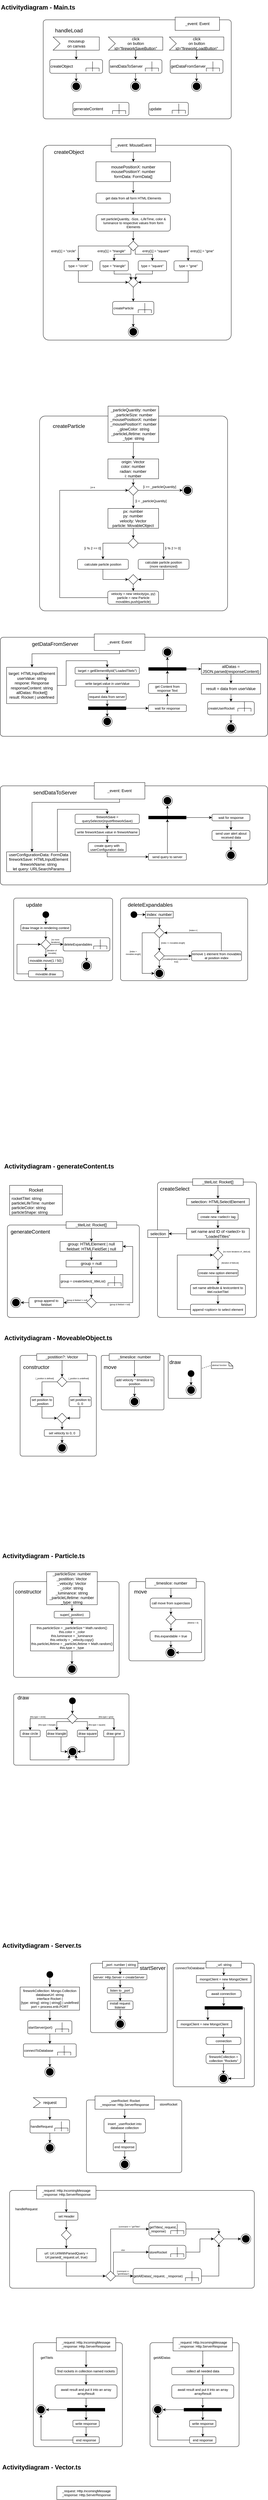<mxfile version="13.7.9" type="device"><diagram id="qetpM1VqGj6qaTK5ICy4" name="Page-1"><mxGraphModel dx="1185" dy="685" grid="1" gridSize="10" guides="1" tooltips="1" connect="1" arrows="1" fold="1" page="1" pageScale="1" pageWidth="827" pageHeight="1169" math="0" shadow="0"><root><mxCell id="0"/><mxCell id="1" parent="0"/><mxCell id="RSvyIu1te1_9eRoO1RS8-611" value="" style="rounded=1;whiteSpace=wrap;html=1;strokeColor=#000000;strokeWidth=1;arcSize=3;" parent="1" vertex="1"><mxGeometry x="110" y="7105" width="270" height="315" as="geometry"/></mxCell><mxCell id="RSvyIu1te1_9eRoO1RS8-594" value="" style="rounded=1;whiteSpace=wrap;html=1;strokeColor=#000000;strokeWidth=1;arcSize=3;" parent="1" vertex="1"><mxGeometry x="38.14" y="6644" width="741.86" height="296" as="geometry"/></mxCell><mxCell id="RSvyIu1te1_9eRoO1RS8-548" value="" style="rounded=1;whiteSpace=wrap;html=1;strokeColor=#000000;strokeWidth=1;arcSize=3;" parent="1" vertex="1"><mxGeometry x="271.06" y="6370" width="288.94" height="220" as="geometry"/></mxCell><mxCell id="RSvyIu1te1_9eRoO1RS8-523" value="" style="rounded=1;whiteSpace=wrap;html=1;strokeColor=#000000;strokeWidth=1;arcSize=3;" parent="1" vertex="1"><mxGeometry x="534.14" y="5956" width="245.86" height="374" as="geometry"/></mxCell><mxCell id="RSvyIu1te1_9eRoO1RS8-504" value="" style="rounded=1;whiteSpace=wrap;html=1;strokeColor=#000000;strokeWidth=1;arcSize=3;" parent="1" vertex="1"><mxGeometry x="283.38" y="5956" width="232.62" height="210" as="geometry"/></mxCell><mxCell id="RSvyIu1te1_9eRoO1RS8-463" value="" style="rounded=1;whiteSpace=wrap;html=1;strokeColor=#000000;strokeWidth=1;arcSize=3;" parent="1" vertex="1"><mxGeometry x="50.5" y="5140" width="349.5" height="216" as="geometry"/></mxCell><mxCell id="RSvyIu1te1_9eRoO1RS8-424" value="" style="rounded=1;whiteSpace=wrap;html=1;strokeColor=#000000;strokeWidth=1;arcSize=3;" parent="1" vertex="1"><mxGeometry x="50" y="4800" width="320" height="290" as="geometry"/></mxCell><mxCell id="RSvyIu1te1_9eRoO1RS8-403" value="" style="rounded=1;whiteSpace=wrap;html=1;strokeColor=#000000;strokeWidth=1;arcSize=3;" parent="1" vertex="1"><mxGeometry x="316" y="4115" width="190" height="165" as="geometry"/></mxCell><mxCell id="RSvyIu1te1_9eRoO1RS8-396" value="" style="rounded=1;whiteSpace=wrap;html=1;strokeColor=#000000;strokeWidth=1;arcSize=3;" parent="1" vertex="1"><mxGeometry x="70" y="4115" width="231.1" height="305" as="geometry"/></mxCell><mxCell id="RSvyIu1te1_9eRoO1RS8-370" value="" style="rounded=1;whiteSpace=wrap;html=1;strokeColor=#000000;strokeWidth=1;arcSize=3;" parent="1" vertex="1"><mxGeometry x="486.49" y="3590" width="300" height="410" as="geometry"/></mxCell><mxCell id="RSvyIu1te1_9eRoO1RS8-334" value="" style="rounded=1;whiteSpace=wrap;html=1;strokeColor=#000000;strokeWidth=1;arcSize=3;" parent="1" vertex="1"><mxGeometry x="31.4" y="3720" width="400" height="280" as="geometry"/></mxCell><mxCell id="RSvyIu1te1_9eRoO1RS8-300" value="" style="rounded=1;whiteSpace=wrap;html=1;strokeColor=#000000;strokeWidth=1;arcSize=3;" parent="1" vertex="1"><mxGeometry x="374.52" y="2730" width="385.48" height="250" as="geometry"/></mxCell><mxCell id="RSvyIu1te1_9eRoO1RS8-277" value="" style="rounded=1;whiteSpace=wrap;html=1;strokeColor=#000000;strokeWidth=1;arcSize=3;" parent="1" vertex="1"><mxGeometry x="50.5" y="2730" width="300" height="250" as="geometry"/></mxCell><mxCell id="RSvyIu1te1_9eRoO1RS8-205" value="" style="rounded=1;whiteSpace=wrap;html=1;strokeColor=#000000;strokeWidth=1;arcSize=3;" parent="1" vertex="1"><mxGeometry x="10" y="1940" width="810" height="300" as="geometry"/></mxCell><mxCell id="RSvyIu1te1_9eRoO1RS8-160" value="" style="rounded=1;whiteSpace=wrap;html=1;strokeColor=#000000;strokeWidth=1;arcSize=3;" parent="1" vertex="1"><mxGeometry x="129" y="1270" width="570" height="590" as="geometry"/></mxCell><mxCell id="RSvyIu1te1_9eRoO1RS8-176" style="edgeStyle=orthogonalEdgeStyle;rounded=0;orthogonalLoop=1;jettySize=auto;html=1;endArrow=classic;endFill=1;fontSize=10;" parent="1" source="RSvyIu1te1_9eRoO1RS8-89" target="RSvyIu1te1_9eRoO1RS8-83" edge="1"><mxGeometry relative="1" as="geometry"/></mxCell><mxCell id="RSvyIu1te1_9eRoO1RS8-89" value="" style="rounded=1;whiteSpace=wrap;html=1;strokeColor=#000000;strokeWidth=1;arcSize=3;" parent="1" vertex="1"><mxGeometry x="140" y="450" width="570" height="590" as="geometry"/></mxCell><mxCell id="RSvyIu1te1_9eRoO1RS8-45" value="" style="rounded=1;whiteSpace=wrap;html=1;strokeColor=#000000;strokeWidth=1;arcSize=3;" parent="1" vertex="1"><mxGeometry x="140" y="70" width="570" height="300" as="geometry"/></mxCell><mxCell id="aXQByeSwmvWLskJ0Cbf8-2" value="" style="endArrow=classic;html=1;exitX=0;exitY=0;exitDx=70;exitDy=40;entryX=0.5;entryY=0;entryDx=0;entryDy=0;exitPerimeter=0;" parent="1" source="RSvyIu1te1_9eRoO1RS8-1" target="aXQByeSwmvWLskJ0Cbf8-3" edge="1"><mxGeometry width="50" height="50" relative="1" as="geometry"><mxPoint x="240" y="166.41" as="sourcePoint"/><mxPoint x="241.33" y="206.73" as="targetPoint"/></mxGeometry></mxCell><mxCell id="aXQByeSwmvWLskJ0Cbf8-3" value="createObject" style="rounded=1;whiteSpace=wrap;html=1;align=left;arcSize=14;" parent="1" vertex="1"><mxGeometry x="160" y="190.41" width="160" height="41.59" as="geometry"/></mxCell><mxCell id="aXQByeSwmvWLskJ0Cbf8-4" value="" style="endArrow=none;html=1;" parent="1" edge="1"><mxGeometry width="50" height="50" relative="1" as="geometry"><mxPoint x="269.52" y="216.2" as="sourcePoint"/><mxPoint x="309.52" y="216.2" as="targetPoint"/></mxGeometry></mxCell><mxCell id="aXQByeSwmvWLskJ0Cbf8-5" value="" style="endArrow=none;html=1;" parent="1" edge="1"><mxGeometry width="50" height="50" relative="1" as="geometry"><mxPoint x="269.52" y="226.2" as="sourcePoint"/><mxPoint x="269.52" y="216.2" as="targetPoint"/></mxGeometry></mxCell><mxCell id="aXQByeSwmvWLskJ0Cbf8-6" value="" style="endArrow=none;html=1;" parent="1" edge="1"><mxGeometry width="50" height="50" relative="1" as="geometry"><mxPoint x="309.52" y="216.2" as="sourcePoint"/><mxPoint x="309.52" y="226.2" as="targetPoint"/></mxGeometry></mxCell><mxCell id="aXQByeSwmvWLskJ0Cbf8-7" value="" style="endArrow=none;html=1;" parent="1" edge="1"><mxGeometry width="50" height="50" relative="1" as="geometry"><mxPoint x="289.52" y="226.2" as="sourcePoint"/><mxPoint x="289.52" y="196.2" as="targetPoint"/></mxGeometry></mxCell><mxCell id="aXQByeSwmvWLskJ0Cbf8-8" value="" style="endArrow=classic;html=1;exitX=0.5;exitY=1;exitDx=0;exitDy=0;entryX=0.5;entryY=0;entryDx=0;entryDy=0;" parent="1" source="aXQByeSwmvWLskJ0Cbf8-3" target="aXQByeSwmvWLskJ0Cbf8-9" edge="1"><mxGeometry width="50" height="50" relative="1" as="geometry"><mxPoint x="140" y="406.41" as="sourcePoint"/><mxPoint x="239.87" y="296.41" as="targetPoint"/></mxGeometry></mxCell><mxCell id="aXQByeSwmvWLskJ0Cbf8-9" value="" style="ellipse;html=1;shape=endState;fillColor=#000000;strokeWidth=1;strokeColor=#000000;" parent="1" vertex="1"><mxGeometry x="225" y="256.41" width="30" height="30" as="geometry"/></mxCell><mxCell id="aXQByeSwmvWLskJ0Cbf8-94" value="&lt;font style=&quot;font-size: 19px&quot;&gt;&lt;b&gt;Activitydiagram - Main.ts&lt;br&gt;&lt;/b&gt;&lt;/font&gt;" style="text;html=1;strokeColor=none;fillColor=none;align=left;verticalAlign=middle;whiteSpace=wrap;rounded=0;" parent="1" vertex="1"><mxGeometry x="10" y="10" width="810" height="45" as="geometry"/></mxCell><mxCell id="aXQByeSwmvWLskJ0Cbf8-193" value="&lt;font style=&quot;font-size: 16px&quot;&gt;handleLoad&lt;/font&gt;" style="text;html=1;strokeColor=none;fillColor=none;align=center;verticalAlign=middle;whiteSpace=wrap;rounded=0;" parent="1" vertex="1"><mxGeometry x="172.5" y="92" width="90" height="20" as="geometry"/></mxCell><mxCell id="RSvyIu1te1_9eRoO1RS8-1" value="mouseup&lt;br&gt;on canvas" style="html=1;shadow=0;dashed=0;align=center;verticalAlign=middle;shape=mxgraph.arrows2.arrow;dy=0;dx=0;notch=21.17;" parent="1" vertex="1"><mxGeometry x="170" y="122" width="140" height="40" as="geometry"/></mxCell><mxCell id="RSvyIu1te1_9eRoO1RS8-8" value="" style="edgeStyle=orthogonalEdgeStyle;rounded=0;orthogonalLoop=1;jettySize=auto;html=1;" parent="1" source="RSvyIu1te1_9eRoO1RS8-2" target="RSvyIu1te1_9eRoO1RS8-3" edge="1"><mxGeometry relative="1" as="geometry"/></mxCell><mxCell id="RSvyIu1te1_9eRoO1RS8-2" value="click&lt;br&gt;on button&lt;br&gt;id=&quot;fireworkSaveButton&quot;" style="html=1;shadow=0;dashed=0;align=center;verticalAlign=middle;shape=mxgraph.arrows2.arrow;dy=0;dx=0;notch=21.17;" parent="1" vertex="1"><mxGeometry x="337.5" y="122" width="165" height="40" as="geometry"/></mxCell><mxCell id="RSvyIu1te1_9eRoO1RS8-10" style="edgeStyle=orthogonalEdgeStyle;rounded=0;orthogonalLoop=1;jettySize=auto;html=1;entryX=0.5;entryY=0;entryDx=0;entryDy=0;" parent="1" source="RSvyIu1te1_9eRoO1RS8-3" target="RSvyIu1te1_9eRoO1RS8-38" edge="1"><mxGeometry relative="1" as="geometry"><mxPoint x="402.5" y="252" as="targetPoint"/></mxGeometry></mxCell><mxCell id="RSvyIu1te1_9eRoO1RS8-3" value="sendDataToServer" style="rounded=1;whiteSpace=wrap;html=1;align=left;arcSize=14;" parent="1" vertex="1"><mxGeometry x="340" y="190.41" width="160" height="41.59" as="geometry"/></mxCell><mxCell id="RSvyIu1te1_9eRoO1RS8-4" value="" style="endArrow=none;html=1;" parent="1" edge="1"><mxGeometry width="50" height="50" relative="1" as="geometry"><mxPoint x="449.52" y="216.2" as="sourcePoint"/><mxPoint x="489.52" y="216.2" as="targetPoint"/></mxGeometry></mxCell><mxCell id="RSvyIu1te1_9eRoO1RS8-5" value="" style="endArrow=none;html=1;" parent="1" edge="1"><mxGeometry width="50" height="50" relative="1" as="geometry"><mxPoint x="449.52" y="226.2" as="sourcePoint"/><mxPoint x="449.52" y="216.2" as="targetPoint"/></mxGeometry></mxCell><mxCell id="RSvyIu1te1_9eRoO1RS8-6" value="" style="endArrow=none;html=1;" parent="1" edge="1"><mxGeometry width="50" height="50" relative="1" as="geometry"><mxPoint x="489.52" y="216.2" as="sourcePoint"/><mxPoint x="489.52" y="226.2" as="targetPoint"/></mxGeometry></mxCell><mxCell id="RSvyIu1te1_9eRoO1RS8-7" value="" style="endArrow=none;html=1;" parent="1" edge="1"><mxGeometry width="50" height="50" relative="1" as="geometry"><mxPoint x="469.52" y="226.2" as="sourcePoint"/><mxPoint x="469.52" y="196.2" as="targetPoint"/></mxGeometry></mxCell><mxCell id="RSvyIu1te1_9eRoO1RS8-16" value="" style="edgeStyle=orthogonalEdgeStyle;rounded=0;orthogonalLoop=1;jettySize=auto;html=1;" parent="1" source="RSvyIu1te1_9eRoO1RS8-17" target="RSvyIu1te1_9eRoO1RS8-19" edge="1"><mxGeometry relative="1" as="geometry"/></mxCell><mxCell id="RSvyIu1te1_9eRoO1RS8-17" value="click&lt;br&gt;on button&lt;br&gt;id=&quot;fireworkLoadButton&quot;" style="html=1;shadow=0;dashed=0;align=center;verticalAlign=middle;shape=mxgraph.arrows2.arrow;dy=0;dx=0;notch=21.17;" parent="1" vertex="1"><mxGeometry x="522.5" y="122" width="165" height="40" as="geometry"/></mxCell><mxCell id="RSvyIu1te1_9eRoO1RS8-18" style="edgeStyle=orthogonalEdgeStyle;rounded=0;orthogonalLoop=1;jettySize=auto;html=1;entryX=0.5;entryY=0;entryDx=0;entryDy=0;" parent="1" source="RSvyIu1te1_9eRoO1RS8-19" target="RSvyIu1te1_9eRoO1RS8-39" edge="1"><mxGeometry relative="1" as="geometry"><mxPoint x="605" y="256.41" as="targetPoint"/></mxGeometry></mxCell><mxCell id="RSvyIu1te1_9eRoO1RS8-19" value="getDataFromServer" style="rounded=1;whiteSpace=wrap;html=1;align=left;arcSize=14;" parent="1" vertex="1"><mxGeometry x="525" y="190.41" width="160" height="41.59" as="geometry"/></mxCell><mxCell id="RSvyIu1te1_9eRoO1RS8-24" value="" style="group" parent="1" vertex="1" connectable="0"><mxGeometry x="634.52" y="196.2" width="40" height="30" as="geometry"/></mxCell><mxCell id="RSvyIu1te1_9eRoO1RS8-20" value="" style="endArrow=none;html=1;" parent="RSvyIu1te1_9eRoO1RS8-24" edge="1"><mxGeometry width="50" height="50" relative="1" as="geometry"><mxPoint y="20" as="sourcePoint"/><mxPoint x="40" y="20" as="targetPoint"/></mxGeometry></mxCell><mxCell id="RSvyIu1te1_9eRoO1RS8-21" value="" style="endArrow=none;html=1;" parent="RSvyIu1te1_9eRoO1RS8-24" edge="1"><mxGeometry width="50" height="50" relative="1" as="geometry"><mxPoint y="30" as="sourcePoint"/><mxPoint y="20" as="targetPoint"/></mxGeometry></mxCell><mxCell id="RSvyIu1te1_9eRoO1RS8-22" value="" style="endArrow=none;html=1;" parent="RSvyIu1te1_9eRoO1RS8-24" edge="1"><mxGeometry width="50" height="50" relative="1" as="geometry"><mxPoint x="40" y="20" as="sourcePoint"/><mxPoint x="40" y="30" as="targetPoint"/></mxGeometry></mxCell><mxCell id="RSvyIu1te1_9eRoO1RS8-23" value="" style="endArrow=none;html=1;" parent="RSvyIu1te1_9eRoO1RS8-24" edge="1"><mxGeometry width="50" height="50" relative="1" as="geometry"><mxPoint x="20" y="30" as="sourcePoint"/><mxPoint x="20" as="targetPoint"/></mxGeometry></mxCell><mxCell id="RSvyIu1te1_9eRoO1RS8-38" value="" style="ellipse;html=1;shape=endState;fillColor=#000000;strokeWidth=1;strokeColor=#000000;" parent="1" vertex="1"><mxGeometry x="405" y="256.41" width="30" height="30" as="geometry"/></mxCell><mxCell id="RSvyIu1te1_9eRoO1RS8-39" value="" style="ellipse;html=1;shape=endState;fillColor=#000000;strokeWidth=1;strokeColor=#000000;" parent="1" vertex="1"><mxGeometry x="590" y="256.41" width="30" height="30" as="geometry"/></mxCell><mxCell id="RSvyIu1te1_9eRoO1RS8-47" value="_event: Event" style="rounded=0;whiteSpace=wrap;html=1;strokeColor=#000000;strokeWidth=1;" parent="1" vertex="1"><mxGeometry x="540" y="62" width="134.52" height="40" as="geometry"/></mxCell><mxCell id="RSvyIu1te1_9eRoO1RS8-54" value="" style="group" parent="1" vertex="1" connectable="0"><mxGeometry x="460" y="320" width="120" height="40" as="geometry"/></mxCell><mxCell id="kKc55AXTYBTINwrjTYE--1" value="update" style="rounded=1;whiteSpace=wrap;html=1;align=left;" parent="RSvyIu1te1_9eRoO1RS8-54" vertex="1"><mxGeometry width="120" height="40" as="geometry"/></mxCell><mxCell id="RSvyIu1te1_9eRoO1RS8-40" value="" style="group;strokeWidth=1;" parent="RSvyIu1te1_9eRoO1RS8-54" vertex="1" connectable="0"><mxGeometry x="71" y="4" width="40" height="30" as="geometry"/></mxCell><mxCell id="RSvyIu1te1_9eRoO1RS8-41" value="" style="endArrow=none;html=1;" parent="RSvyIu1te1_9eRoO1RS8-40" edge="1"><mxGeometry width="50" height="50" relative="1" as="geometry"><mxPoint y="20" as="sourcePoint"/><mxPoint x="40" y="20" as="targetPoint"/></mxGeometry></mxCell><mxCell id="RSvyIu1te1_9eRoO1RS8-42" value="" style="endArrow=none;html=1;" parent="RSvyIu1te1_9eRoO1RS8-40" edge="1"><mxGeometry width="50" height="50" relative="1" as="geometry"><mxPoint y="30" as="sourcePoint"/><mxPoint y="20" as="targetPoint"/></mxGeometry></mxCell><mxCell id="RSvyIu1te1_9eRoO1RS8-43" value="" style="endArrow=none;html=1;" parent="RSvyIu1te1_9eRoO1RS8-40" edge="1"><mxGeometry width="50" height="50" relative="1" as="geometry"><mxPoint x="40" y="20" as="sourcePoint"/><mxPoint x="40" y="30" as="targetPoint"/></mxGeometry></mxCell><mxCell id="RSvyIu1te1_9eRoO1RS8-44" value="" style="endArrow=none;html=1;" parent="RSvyIu1te1_9eRoO1RS8-40" edge="1"><mxGeometry width="50" height="50" relative="1" as="geometry"><mxPoint x="20" y="30" as="sourcePoint"/><mxPoint x="20" as="targetPoint"/></mxGeometry></mxCell><mxCell id="RSvyIu1te1_9eRoO1RS8-55" value="" style="group" parent="1" vertex="1" connectable="0"><mxGeometry x="230" y="320" width="170" height="40" as="geometry"/></mxCell><mxCell id="RSvyIu1te1_9eRoO1RS8-48" value="generateContent" style="rounded=1;whiteSpace=wrap;html=1;align=left;" parent="RSvyIu1te1_9eRoO1RS8-55" vertex="1"><mxGeometry width="170" height="40" as="geometry"/></mxCell><mxCell id="RSvyIu1te1_9eRoO1RS8-49" value="" style="group;strokeWidth=1;" parent="RSvyIu1te1_9eRoO1RS8-55" vertex="1" connectable="0"><mxGeometry x="120" y="5" width="40" height="30" as="geometry"/></mxCell><mxCell id="RSvyIu1te1_9eRoO1RS8-50" value="" style="endArrow=none;html=1;" parent="RSvyIu1te1_9eRoO1RS8-49" edge="1"><mxGeometry width="50" height="50" relative="1" as="geometry"><mxPoint y="20" as="sourcePoint"/><mxPoint x="40" y="20" as="targetPoint"/></mxGeometry></mxCell><mxCell id="RSvyIu1te1_9eRoO1RS8-51" value="" style="endArrow=none;html=1;" parent="RSvyIu1te1_9eRoO1RS8-49" edge="1"><mxGeometry width="50" height="50" relative="1" as="geometry"><mxPoint y="30" as="sourcePoint"/><mxPoint y="20" as="targetPoint"/></mxGeometry></mxCell><mxCell id="RSvyIu1te1_9eRoO1RS8-52" value="" style="endArrow=none;html=1;" parent="RSvyIu1te1_9eRoO1RS8-49" edge="1"><mxGeometry width="50" height="50" relative="1" as="geometry"><mxPoint x="40" y="20" as="sourcePoint"/><mxPoint x="40" y="30" as="targetPoint"/></mxGeometry></mxCell><mxCell id="RSvyIu1te1_9eRoO1RS8-53" value="" style="endArrow=none;html=1;" parent="RSvyIu1te1_9eRoO1RS8-49" edge="1"><mxGeometry width="50" height="50" relative="1" as="geometry"><mxPoint x="20" y="30" as="sourcePoint"/><mxPoint x="20" as="targetPoint"/></mxGeometry></mxCell><mxCell id="RSvyIu1te1_9eRoO1RS8-119" value="" style="edgeStyle=orthogonalEdgeStyle;rounded=0;orthogonalLoop=1;jettySize=auto;html=1;endArrow=classic;endFill=1;fontSize=10;" parent="1" source="RSvyIu1te1_9eRoO1RS8-56" target="RSvyIu1te1_9eRoO1RS8-57" edge="1"><mxGeometry relative="1" as="geometry"/></mxCell><mxCell id="RSvyIu1te1_9eRoO1RS8-56" value="_event: MouseEvent" style="rounded=0;whiteSpace=wrap;html=1;strokeColor=#000000;strokeWidth=1;" parent="1" vertex="1"><mxGeometry x="346" y="430" width="134.52" height="40" as="geometry"/></mxCell><mxCell id="RSvyIu1te1_9eRoO1RS8-98" value="" style="edgeStyle=orthogonalEdgeStyle;rounded=0;orthogonalLoop=1;jettySize=auto;html=1;endArrow=classic;endFill=1;fontSize=10;" parent="1" source="RSvyIu1te1_9eRoO1RS8-57" target="RSvyIu1te1_9eRoO1RS8-97" edge="1"><mxGeometry relative="1" as="geometry"/></mxCell><mxCell id="RSvyIu1te1_9eRoO1RS8-57" value="mousePositionX: number&lt;br&gt;mousePositionY: number&lt;br&gt;formData: FormData[]" style="rounded=0;whiteSpace=wrap;html=1;strokeColor=#000000;strokeWidth=1;" parent="1" vertex="1"><mxGeometry x="300" y="500" width="226" height="60" as="geometry"/></mxCell><mxCell id="RSvyIu1te1_9eRoO1RS8-79" style="edgeStyle=orthogonalEdgeStyle;rounded=0;orthogonalLoop=1;jettySize=auto;html=1;entryX=0.5;entryY=0;entryDx=0;entryDy=0;endArrow=classic;endFill=1;fontSize=10;" parent="1" source="RSvyIu1te1_9eRoO1RS8-61" target="RSvyIu1te1_9eRoO1RS8-76" edge="1"><mxGeometry relative="1" as="geometry"/></mxCell><mxCell id="RSvyIu1te1_9eRoO1RS8-80" style="edgeStyle=orthogonalEdgeStyle;rounded=0;orthogonalLoop=1;jettySize=auto;html=1;entryX=0.5;entryY=0;entryDx=0;entryDy=0;endArrow=classic;endFill=1;fontSize=10;" parent="1" source="RSvyIu1te1_9eRoO1RS8-61" target="RSvyIu1te1_9eRoO1RS8-75" edge="1"><mxGeometry relative="1" as="geometry"><Array as="points"><mxPoint x="406" y="780"/><mxPoint x="355" y="780"/></Array></mxGeometry></mxCell><mxCell id="RSvyIu1te1_9eRoO1RS8-81" style="edgeStyle=orthogonalEdgeStyle;rounded=0;orthogonalLoop=1;jettySize=auto;html=1;entryX=0.5;entryY=0;entryDx=0;entryDy=0;endArrow=classic;endFill=1;fontSize=10;" parent="1" source="RSvyIu1te1_9eRoO1RS8-61" target="RSvyIu1te1_9eRoO1RS8-78" edge="1"><mxGeometry relative="1" as="geometry"><Array as="points"><mxPoint x="419" y="780"/><mxPoint x="471" y="780"/></Array></mxGeometry></mxCell><mxCell id="RSvyIu1te1_9eRoO1RS8-82" style="edgeStyle=orthogonalEdgeStyle;rounded=0;orthogonalLoop=1;jettySize=auto;html=1;entryX=0.5;entryY=0;entryDx=0;entryDy=0;endArrow=classic;endFill=1;fontSize=10;" parent="1" source="RSvyIu1te1_9eRoO1RS8-61" target="RSvyIu1te1_9eRoO1RS8-77" edge="1"><mxGeometry relative="1" as="geometry"/></mxCell><mxCell id="RSvyIu1te1_9eRoO1RS8-61" value="" style="rhombus;whiteSpace=wrap;html=1;strokeColor=#000000;strokeWidth=1;" parent="1" vertex="1"><mxGeometry x="398" y="740" width="30" height="30" as="geometry"/></mxCell><mxCell id="RSvyIu1te1_9eRoO1RS8-105" style="edgeStyle=orthogonalEdgeStyle;rounded=0;orthogonalLoop=1;jettySize=auto;html=1;entryX=0;entryY=0;entryDx=0;entryDy=0;endArrow=classic;endFill=1;fontSize=10;" parent="1" source="RSvyIu1te1_9eRoO1RS8-75" target="RSvyIu1te1_9eRoO1RS8-104" edge="1"><mxGeometry relative="1" as="geometry"><Array as="points"><mxPoint x="355" y="840"/><mxPoint x="405" y="840"/></Array></mxGeometry></mxCell><mxCell id="RSvyIu1te1_9eRoO1RS8-75" value="type = &quot;triangle&quot;" style="rounded=1;whiteSpace=wrap;html=1;strokeColor=#000000;strokeWidth=1;fontSize=10;" parent="1" vertex="1"><mxGeometry x="312" y="800" width="86" height="30" as="geometry"/></mxCell><mxCell id="RSvyIu1te1_9eRoO1RS8-106" style="edgeStyle=orthogonalEdgeStyle;rounded=0;orthogonalLoop=1;jettySize=auto;html=1;endArrow=classic;endFill=1;fontSize=10;entryX=0;entryY=0.5;entryDx=0;entryDy=0;" parent="1" source="RSvyIu1te1_9eRoO1RS8-76" target="RSvyIu1te1_9eRoO1RS8-104" edge="1"><mxGeometry relative="1" as="geometry"><mxPoint x="246.5" y="940" as="targetPoint"/><Array as="points"><mxPoint x="247" y="865"/></Array></mxGeometry></mxCell><mxCell id="RSvyIu1te1_9eRoO1RS8-76" value="type = &quot;circle&quot;" style="rounded=1;whiteSpace=wrap;html=1;strokeColor=#000000;strokeWidth=1;fontSize=10;" parent="1" vertex="1"><mxGeometry x="203.5" y="800" width="86" height="30" as="geometry"/></mxCell><mxCell id="RSvyIu1te1_9eRoO1RS8-108" style="edgeStyle=orthogonalEdgeStyle;rounded=0;orthogonalLoop=1;jettySize=auto;html=1;entryX=1;entryY=0.5;entryDx=0;entryDy=0;endArrow=classic;endFill=1;fontSize=10;" parent="1" source="RSvyIu1te1_9eRoO1RS8-77" target="RSvyIu1te1_9eRoO1RS8-104" edge="1"><mxGeometry relative="1" as="geometry"><Array as="points"><mxPoint x="579" y="865"/></Array></mxGeometry></mxCell><mxCell id="RSvyIu1te1_9eRoO1RS8-77" value="type = &quot;gme&quot;" style="rounded=1;whiteSpace=wrap;html=1;strokeColor=#000000;strokeWidth=1;fontSize=10;" parent="1" vertex="1"><mxGeometry x="536.5" y="800" width="86" height="30" as="geometry"/></mxCell><mxCell id="RSvyIu1te1_9eRoO1RS8-107" style="edgeStyle=orthogonalEdgeStyle;rounded=0;orthogonalLoop=1;jettySize=auto;html=1;entryX=1;entryY=0;entryDx=0;entryDy=0;endArrow=classic;endFill=1;fontSize=10;" parent="1" source="RSvyIu1te1_9eRoO1RS8-78" target="RSvyIu1te1_9eRoO1RS8-104" edge="1"><mxGeometry relative="1" as="geometry"><Array as="points"><mxPoint x="471" y="840"/><mxPoint x="421" y="840"/></Array></mxGeometry></mxCell><mxCell id="RSvyIu1te1_9eRoO1RS8-78" value="type = &quot;square&quot;" style="rounded=1;whiteSpace=wrap;html=1;strokeColor=#000000;strokeWidth=1;fontSize=10;" parent="1" vertex="1"><mxGeometry x="428" y="800" width="86" height="30" as="geometry"/></mxCell><mxCell id="RSvyIu1te1_9eRoO1RS8-86" style="edgeStyle=orthogonalEdgeStyle;rounded=0;orthogonalLoop=1;jettySize=auto;html=1;entryX=0.5;entryY=0;entryDx=0;entryDy=0;endArrow=classic;endFill=1;fontSize=10;" parent="1" source="RSvyIu1te1_9eRoO1RS8-83" target="RSvyIu1te1_9eRoO1RS8-61" edge="1"><mxGeometry relative="1" as="geometry"/></mxCell><mxCell id="RSvyIu1te1_9eRoO1RS8-83" value="set particleQuantity, -Size, -LifeTime, color &amp;amp; luminance to&amp;nbsp;respective values from form Elements" style="rounded=1;whiteSpace=wrap;html=1;strokeColor=#000000;strokeWidth=1;fontSize=10;" parent="1" vertex="1"><mxGeometry x="300.5" y="660" width="225" height="50" as="geometry"/></mxCell><mxCell id="RSvyIu1te1_9eRoO1RS8-87" value="&lt;font style=&quot;font-size: 16px&quot;&gt;createObject&lt;/font&gt;" style="text;html=1;strokeColor=none;fillColor=none;align=center;verticalAlign=middle;whiteSpace=wrap;rounded=0;" parent="1" vertex="1"><mxGeometry x="172.5" y="460" width="90" height="20" as="geometry"/></mxCell><mxCell id="RSvyIu1te1_9eRoO1RS8-94" value="entry[1] = &quot;circle&quot;" style="text;html=1;strokeColor=none;fillColor=none;align=center;verticalAlign=middle;whiteSpace=wrap;rounded=0;fontSize=10;" parent="1" vertex="1"><mxGeometry x="160" y="760" width="83.5" height="20" as="geometry"/></mxCell><mxCell id="RSvyIu1te1_9eRoO1RS8-99" value="" style="edgeStyle=orthogonalEdgeStyle;rounded=0;orthogonalLoop=1;jettySize=auto;html=1;endArrow=classic;endFill=1;fontSize=10;" parent="1" source="RSvyIu1te1_9eRoO1RS8-97" target="RSvyIu1te1_9eRoO1RS8-83" edge="1"><mxGeometry relative="1" as="geometry"/></mxCell><mxCell id="RSvyIu1te1_9eRoO1RS8-97" value="get data from all form HTML Elements" style="rounded=1;whiteSpace=wrap;html=1;strokeColor=#000000;strokeWidth=1;fontSize=10;" parent="1" vertex="1"><mxGeometry x="300.5" y="595" width="225" height="30" as="geometry"/></mxCell><mxCell id="RSvyIu1te1_9eRoO1RS8-100" value="entry[1] = &quot;triangle&quot;" style="text;html=1;strokeColor=none;fillColor=none;align=center;verticalAlign=middle;whiteSpace=wrap;rounded=0;fontSize=10;" parent="1" vertex="1"><mxGeometry x="300" y="760" width="93.5" height="20" as="geometry"/></mxCell><mxCell id="RSvyIu1te1_9eRoO1RS8-101" value="entry[1] = &quot;square&quot;" style="text;html=1;strokeColor=none;fillColor=none;align=center;verticalAlign=middle;whiteSpace=wrap;rounded=0;fontSize=10;" parent="1" vertex="1"><mxGeometry x="435" y="760" width="93.5" height="20" as="geometry"/></mxCell><mxCell id="RSvyIu1te1_9eRoO1RS8-102" value="entry[1] = &quot;gme&quot;" style="text;html=1;strokeColor=none;fillColor=none;align=center;verticalAlign=middle;whiteSpace=wrap;rounded=0;fontSize=10;" parent="1" vertex="1"><mxGeometry x="580" y="760" width="83.5" height="20" as="geometry"/></mxCell><mxCell id="RSvyIu1te1_9eRoO1RS8-116" style="edgeStyle=orthogonalEdgeStyle;rounded=0;orthogonalLoop=1;jettySize=auto;html=1;entryX=0.5;entryY=0;entryDx=0;entryDy=0;endArrow=classic;endFill=1;fontSize=10;" parent="1" source="RSvyIu1te1_9eRoO1RS8-104" target="RSvyIu1te1_9eRoO1RS8-110" edge="1"><mxGeometry relative="1" as="geometry"/></mxCell><mxCell id="RSvyIu1te1_9eRoO1RS8-104" value="" style="rhombus;whiteSpace=wrap;html=1;strokeColor=#000000;strokeWidth=1;" parent="1" vertex="1"><mxGeometry x="398" y="850" width="30" height="30" as="geometry"/></mxCell><mxCell id="RSvyIu1te1_9eRoO1RS8-118" style="edgeStyle=orthogonalEdgeStyle;rounded=0;orthogonalLoop=1;jettySize=auto;html=1;entryX=0.5;entryY=0;entryDx=0;entryDy=0;endArrow=classic;endFill=1;fontSize=10;" parent="1" source="RSvyIu1te1_9eRoO1RS8-110" target="RSvyIu1te1_9eRoO1RS8-117" edge="1"><mxGeometry relative="1" as="geometry"/></mxCell><mxCell id="RSvyIu1te1_9eRoO1RS8-110" value="createParticle" style="rounded=1;whiteSpace=wrap;html=1;strokeColor=#000000;strokeWidth=1;fontSize=10;align=left;" parent="1" vertex="1"><mxGeometry x="350.5" y="923" width="125" height="40" as="geometry"/></mxCell><mxCell id="RSvyIu1te1_9eRoO1RS8-111" value="" style="group;strokeWidth=1;fontSize=10;" parent="1" vertex="1" connectable="0"><mxGeometry x="428" y="928" width="40" height="30" as="geometry"/></mxCell><mxCell id="RSvyIu1te1_9eRoO1RS8-112" value="" style="endArrow=none;html=1;" parent="RSvyIu1te1_9eRoO1RS8-111" edge="1"><mxGeometry width="50" height="50" relative="1" as="geometry"><mxPoint y="20" as="sourcePoint"/><mxPoint x="40" y="20" as="targetPoint"/></mxGeometry></mxCell><mxCell id="RSvyIu1te1_9eRoO1RS8-113" value="" style="endArrow=none;html=1;" parent="RSvyIu1te1_9eRoO1RS8-111" edge="1"><mxGeometry width="50" height="50" relative="1" as="geometry"><mxPoint y="30" as="sourcePoint"/><mxPoint y="20" as="targetPoint"/></mxGeometry></mxCell><mxCell id="RSvyIu1te1_9eRoO1RS8-114" value="" style="endArrow=none;html=1;" parent="RSvyIu1te1_9eRoO1RS8-111" edge="1"><mxGeometry width="50" height="50" relative="1" as="geometry"><mxPoint x="40" y="20" as="sourcePoint"/><mxPoint x="40" y="30" as="targetPoint"/></mxGeometry></mxCell><mxCell id="RSvyIu1te1_9eRoO1RS8-115" value="" style="endArrow=none;html=1;" parent="RSvyIu1te1_9eRoO1RS8-111" edge="1"><mxGeometry width="50" height="50" relative="1" as="geometry"><mxPoint x="20" y="30" as="sourcePoint"/><mxPoint x="20" as="targetPoint"/></mxGeometry></mxCell><mxCell id="RSvyIu1te1_9eRoO1RS8-117" value="" style="ellipse;html=1;shape=endState;fillColor=#000000;strokeWidth=1;strokeColor=#000000;" parent="1" vertex="1"><mxGeometry x="398" y="1000" width="30" height="30" as="geometry"/></mxCell><mxCell id="RSvyIu1te1_9eRoO1RS8-120" value="&lt;font style=&quot;font-size: 16px&quot;&gt;createParticle&lt;/font&gt;" style="text;html=1;strokeColor=none;fillColor=none;align=center;verticalAlign=middle;whiteSpace=wrap;rounded=0;" parent="1" vertex="1"><mxGeometry x="172.5" y="1290" width="90" height="20" as="geometry"/></mxCell><mxCell id="RSvyIu1te1_9eRoO1RS8-126" value="" style="edgeStyle=orthogonalEdgeStyle;rounded=0;orthogonalLoop=1;jettySize=auto;html=1;endArrow=classic;endFill=1;fontSize=10;" parent="1" source="RSvyIu1te1_9eRoO1RS8-121" target="RSvyIu1te1_9eRoO1RS8-123" edge="1"><mxGeometry relative="1" as="geometry"/></mxCell><mxCell id="RSvyIu1te1_9eRoO1RS8-121" value="_particleQuantity: number&lt;br&gt;_particleSize: number&lt;br&gt;_mousePositionX: number&lt;br&gt;_mousePositionY: number&lt;br&gt;_glowColor: string&lt;br&gt;_particleLifetime: number&lt;br&gt;_type: string" style="rounded=0;whiteSpace=wrap;html=1;strokeColor=#000000;strokeWidth=1;" parent="1" vertex="1"><mxGeometry x="336.52" y="1240" width="153.48" height="110" as="geometry"/></mxCell><mxCell id="RSvyIu1te1_9eRoO1RS8-125" value="" style="edgeStyle=orthogonalEdgeStyle;rounded=0;orthogonalLoop=1;jettySize=auto;html=1;endArrow=classic;endFill=1;fontSize=10;" parent="1" source="RSvyIu1te1_9eRoO1RS8-123" target="RSvyIu1te1_9eRoO1RS8-124" edge="1"><mxGeometry relative="1" as="geometry"/></mxCell><mxCell id="RSvyIu1te1_9eRoO1RS8-123" value="origin: Vector&lt;br&gt;color: number&lt;br&gt;radian: number&lt;br&gt;i: number" style="rounded=0;whiteSpace=wrap;html=1;strokeColor=#000000;strokeWidth=1;" parent="1" vertex="1"><mxGeometry x="336.26" y="1400" width="153.48" height="60" as="geometry"/></mxCell><mxCell id="RSvyIu1te1_9eRoO1RS8-129" value="" style="edgeStyle=orthogonalEdgeStyle;rounded=0;orthogonalLoop=1;jettySize=auto;html=1;endArrow=classic;endFill=1;fontSize=10;" parent="1" source="RSvyIu1te1_9eRoO1RS8-124" target="RSvyIu1te1_9eRoO1RS8-128" edge="1"><mxGeometry relative="1" as="geometry"/></mxCell><mxCell id="RSvyIu1te1_9eRoO1RS8-158" style="edgeStyle=orthogonalEdgeStyle;rounded=0;orthogonalLoop=1;jettySize=auto;html=1;entryX=0;entryY=0.5;entryDx=0;entryDy=0;endArrow=classic;endFill=1;fontSize=10;" parent="1" source="RSvyIu1te1_9eRoO1RS8-124" target="RSvyIu1te1_9eRoO1RS8-157" edge="1"><mxGeometry relative="1" as="geometry"/></mxCell><mxCell id="RSvyIu1te1_9eRoO1RS8-124" value="" style="rhombus;whiteSpace=wrap;html=1;strokeColor=#000000;strokeWidth=1;" parent="1" vertex="1"><mxGeometry x="398" y="1480" width="30" height="30" as="geometry"/></mxCell><mxCell id="RSvyIu1te1_9eRoO1RS8-135" value="" style="edgeStyle=orthogonalEdgeStyle;rounded=0;orthogonalLoop=1;jettySize=auto;html=1;endArrow=classic;endFill=1;fontSize=10;" parent="1" source="RSvyIu1te1_9eRoO1RS8-128" target="RSvyIu1te1_9eRoO1RS8-134" edge="1"><mxGeometry relative="1" as="geometry"/></mxCell><mxCell id="RSvyIu1te1_9eRoO1RS8-128" value="px: number&lt;br&gt;py: number&lt;br&gt;velocity: Vector&lt;br&gt;particle: MovableObject" style="rounded=0;whiteSpace=wrap;html=1;strokeColor=#000000;strokeWidth=1;" parent="1" vertex="1"><mxGeometry x="336.26" y="1550" width="153.48" height="60" as="geometry"/></mxCell><mxCell id="RSvyIu1te1_9eRoO1RS8-130" value="[i &amp;lt; _particleQuantity]" style="text;html=1;strokeColor=none;fillColor=none;align=center;verticalAlign=middle;whiteSpace=wrap;rounded=0;fontSize=10;" parent="1" vertex="1"><mxGeometry x="414" y="1517" width="106" height="20" as="geometry"/></mxCell><mxCell id="RSvyIu1te1_9eRoO1RS8-153" style="edgeStyle=orthogonalEdgeStyle;rounded=0;orthogonalLoop=1;jettySize=auto;html=1;entryX=1;entryY=0.5;entryDx=0;entryDy=0;endArrow=classic;endFill=1;fontSize=10;" parent="1" source="RSvyIu1te1_9eRoO1RS8-132" target="RSvyIu1te1_9eRoO1RS8-151" edge="1"><mxGeometry relative="1" as="geometry"/></mxCell><mxCell id="RSvyIu1te1_9eRoO1RS8-132" value="calculate particle position&lt;br&gt;(more randomized)" style="rounded=1;whiteSpace=wrap;html=1;strokeColor=#000000;strokeWidth=1;fontSize=10;" parent="1" vertex="1"><mxGeometry x="428" y="1704" width="154" height="30" as="geometry"/></mxCell><mxCell id="RSvyIu1te1_9eRoO1RS8-144" style="edgeStyle=orthogonalEdgeStyle;rounded=0;orthogonalLoop=1;jettySize=auto;html=1;endArrow=classic;endFill=1;fontSize=10;entryX=0.5;entryY=0;entryDx=0;entryDy=0;exitX=0;exitY=0.5;exitDx=0;exitDy=0;" parent="1" source="RSvyIu1te1_9eRoO1RS8-134" target="RSvyIu1te1_9eRoO1RS8-142" edge="1"><mxGeometry relative="1" as="geometry"><mxPoint x="320" y="1655" as="targetPoint"/></mxGeometry></mxCell><mxCell id="RSvyIu1te1_9eRoO1RS8-134" value="" style="rhombus;whiteSpace=wrap;html=1;strokeColor=#000000;strokeWidth=1;" parent="1" vertex="1"><mxGeometry x="398" y="1640" width="30" height="30" as="geometry"/></mxCell><mxCell id="RSvyIu1te1_9eRoO1RS8-140" value="" style="edgeStyle=orthogonalEdgeStyle;rounded=0;orthogonalLoop=1;jettySize=auto;html=1;endArrow=classic;endFill=1;fontSize=10;exitX=1;exitY=0.5;exitDx=0;exitDy=0;" parent="1" source="RSvyIu1te1_9eRoO1RS8-134" target="RSvyIu1te1_9eRoO1RS8-132" edge="1"><mxGeometry relative="1" as="geometry"><mxPoint x="423.069" y="1620" as="sourcePoint"/><mxPoint x="423.0" y="1650" as="targetPoint"/></mxGeometry></mxCell><mxCell id="RSvyIu1te1_9eRoO1RS8-141" value="[i % 2 == 0]" style="text;html=1;strokeColor=none;fillColor=none;align=center;verticalAlign=middle;whiteSpace=wrap;rounded=0;fontSize=10;" parent="1" vertex="1"><mxGeometry x="260" y="1660" width="60" height="20" as="geometry"/></mxCell><mxCell id="RSvyIu1te1_9eRoO1RS8-152" style="edgeStyle=orthogonalEdgeStyle;rounded=0;orthogonalLoop=1;jettySize=auto;html=1;entryX=0;entryY=0.5;entryDx=0;entryDy=0;endArrow=classic;endFill=1;fontSize=10;" parent="1" source="RSvyIu1te1_9eRoO1RS8-142" target="RSvyIu1te1_9eRoO1RS8-151" edge="1"><mxGeometry relative="1" as="geometry"/></mxCell><mxCell id="RSvyIu1te1_9eRoO1RS8-142" value="calculate particle position" style="rounded=1;whiteSpace=wrap;html=1;strokeColor=#000000;strokeWidth=1;fontSize=10;" parent="1" vertex="1"><mxGeometry x="244" y="1704" width="154" height="30" as="geometry"/></mxCell><mxCell id="RSvyIu1te1_9eRoO1RS8-145" value="[i % 2 != 0]" style="text;html=1;strokeColor=none;fillColor=none;align=center;verticalAlign=middle;whiteSpace=wrap;rounded=0;fontSize=10;" parent="1" vertex="1"><mxGeometry x="502.5" y="1660" width="60" height="20" as="geometry"/></mxCell><mxCell id="RSvyIu1te1_9eRoO1RS8-155" style="edgeStyle=orthogonalEdgeStyle;rounded=0;orthogonalLoop=1;jettySize=auto;html=1;entryX=0;entryY=0.5;entryDx=0;entryDy=0;endArrow=classic;endFill=1;fontSize=10;" parent="1" source="RSvyIu1te1_9eRoO1RS8-148" target="RSvyIu1te1_9eRoO1RS8-124" edge="1"><mxGeometry relative="1" as="geometry"><Array as="points"><mxPoint x="190" y="1820"/><mxPoint x="190" y="1495"/></Array></mxGeometry></mxCell><mxCell id="RSvyIu1te1_9eRoO1RS8-148" value="velocity = new Velocity(px, py)&lt;br&gt;particle = new Particle&lt;br&gt;movables.push(particle)" style="rounded=1;whiteSpace=wrap;html=1;strokeColor=#000000;strokeWidth=1;fontSize=10;" parent="1" vertex="1"><mxGeometry x="335.74" y="1800" width="154" height="40" as="geometry"/></mxCell><mxCell id="RSvyIu1te1_9eRoO1RS8-154" style="edgeStyle=orthogonalEdgeStyle;rounded=0;orthogonalLoop=1;jettySize=auto;html=1;entryX=0.5;entryY=0;entryDx=0;entryDy=0;endArrow=classic;endFill=1;fontSize=10;" parent="1" source="RSvyIu1te1_9eRoO1RS8-151" target="RSvyIu1te1_9eRoO1RS8-148" edge="1"><mxGeometry relative="1" as="geometry"/></mxCell><mxCell id="RSvyIu1te1_9eRoO1RS8-151" value="" style="rhombus;whiteSpace=wrap;html=1;strokeColor=#000000;strokeWidth=1;" parent="1" vertex="1"><mxGeometry x="398" y="1750" width="30" height="30" as="geometry"/></mxCell><mxCell id="RSvyIu1te1_9eRoO1RS8-156" value="i++" style="text;html=1;strokeColor=none;fillColor=none;align=center;verticalAlign=middle;whiteSpace=wrap;rounded=0;fontSize=10;" parent="1" vertex="1"><mxGeometry x="277.62" y="1476" width="24.75" height="20" as="geometry"/></mxCell><mxCell id="RSvyIu1te1_9eRoO1RS8-157" value="" style="ellipse;html=1;shape=endState;fillColor=#000000;strokeWidth=1;strokeColor=#000000;" parent="1" vertex="1"><mxGeometry x="562.5" y="1480" width="30" height="30" as="geometry"/></mxCell><mxCell id="RSvyIu1te1_9eRoO1RS8-159" value="[i &amp;gt;= _particleQuantity]" style="text;html=1;strokeColor=none;fillColor=none;align=center;verticalAlign=middle;whiteSpace=wrap;rounded=0;fontSize=10;" parent="1" vertex="1"><mxGeometry x="440" y="1474" width="106" height="20" as="geometry"/></mxCell><mxCell id="RSvyIu1te1_9eRoO1RS8-170" value="" style="edgeStyle=orthogonalEdgeStyle;rounded=0;orthogonalLoop=1;jettySize=auto;html=1;endArrow=classic;endFill=1;fontSize=10;" parent="1" source="RSvyIu1te1_9eRoO1RS8-163" target="RSvyIu1te1_9eRoO1RS8-165" edge="1"><mxGeometry relative="1" as="geometry"><Array as="points"><mxPoint x="371" y="1990"/><mxPoint x="106" y="1990"/></Array></mxGeometry></mxCell><mxCell id="RSvyIu1te1_9eRoO1RS8-163" value="_event: Event" style="rounded=0;whiteSpace=wrap;html=1;strokeColor=#000000;strokeWidth=1;" parent="1" vertex="1"><mxGeometry x="294.74" y="1930" width="153.48" height="50" as="geometry"/></mxCell><mxCell id="RSvyIu1te1_9eRoO1RS8-164" value="&lt;font style=&quot;font-size: 16px&quot;&gt;getDataFromServer&lt;/font&gt;" style="text;html=1;strokeColor=none;fillColor=none;align=center;verticalAlign=middle;whiteSpace=wrap;rounded=0;" parent="1" vertex="1"><mxGeometry x="93.48" y="1950" width="165.52" height="20" as="geometry"/></mxCell><mxCell id="RSvyIu1te1_9eRoO1RS8-173" style="edgeStyle=orthogonalEdgeStyle;rounded=0;orthogonalLoop=1;jettySize=auto;html=1;entryX=0.5;entryY=0;entryDx=0;entryDy=0;endArrow=classic;endFill=1;fontSize=10;" parent="1" source="RSvyIu1te1_9eRoO1RS8-165" target="RSvyIu1te1_9eRoO1RS8-168" edge="1"><mxGeometry relative="1" as="geometry"/></mxCell><mxCell id="RSvyIu1te1_9eRoO1RS8-165" value="target: HTMLInputElement&lt;br&gt;userValue: string&lt;br&gt;respone: Response&lt;br&gt;responseContent: string&lt;br&gt;allDatas: Rocket[]&lt;br&gt;result: Rocket | undefined" style="rounded=0;whiteSpace=wrap;html=1;strokeColor=#000000;strokeWidth=1;" parent="1" vertex="1"><mxGeometry x="29" y="2031" width="153.48" height="110" as="geometry"/></mxCell><mxCell id="RSvyIu1te1_9eRoO1RS8-174" style="edgeStyle=orthogonalEdgeStyle;rounded=0;orthogonalLoop=1;jettySize=auto;html=1;entryX=0.5;entryY=0;entryDx=0;entryDy=0;endArrow=classic;endFill=1;fontSize=10;" parent="1" source="RSvyIu1te1_9eRoO1RS8-168" target="RSvyIu1te1_9eRoO1RS8-169" edge="1"><mxGeometry relative="1" as="geometry"/></mxCell><mxCell id="RSvyIu1te1_9eRoO1RS8-168" value="target = getElementById(&quot;LoadedTitels&quot;)" style="rounded=1;whiteSpace=wrap;html=1;strokeColor=#000000;strokeWidth=1;fontSize=10;" parent="1" vertex="1"><mxGeometry x="236.62" y="2031" width="194.78" height="20" as="geometry"/></mxCell><mxCell id="RSvyIu1te1_9eRoO1RS8-177" style="edgeStyle=orthogonalEdgeStyle;rounded=0;orthogonalLoop=1;jettySize=auto;html=1;entryX=0.5;entryY=0;entryDx=0;entryDy=0;endArrow=classic;endFill=1;fontSize=10;" parent="1" source="RSvyIu1te1_9eRoO1RS8-169" target="RSvyIu1te1_9eRoO1RS8-175" edge="1"><mxGeometry relative="1" as="geometry"/></mxCell><mxCell id="RSvyIu1te1_9eRoO1RS8-169" value="write target.value in userValue" style="rounded=1;whiteSpace=wrap;html=1;strokeColor=#000000;strokeWidth=1;fontSize=10;" parent="1" vertex="1"><mxGeometry x="236.62" y="2070" width="194.78" height="20" as="geometry"/></mxCell><mxCell id="RSvyIu1te1_9eRoO1RS8-179" style="edgeStyle=orthogonalEdgeStyle;rounded=0;orthogonalLoop=1;jettySize=auto;html=1;entryX=0.5;entryY=0;entryDx=0;entryDy=0;endArrow=classic;endFill=1;fontSize=10;" parent="1" source="RSvyIu1te1_9eRoO1RS8-175" target="RSvyIu1te1_9eRoO1RS8-178" edge="1"><mxGeometry relative="1" as="geometry"/></mxCell><mxCell id="RSvyIu1te1_9eRoO1RS8-175" value="request data from server" style="rounded=1;whiteSpace=wrap;html=1;strokeColor=#000000;strokeWidth=1;fontSize=10;" parent="1" vertex="1"><mxGeometry x="276.49" y="2110" width="115.04" height="20" as="geometry"/></mxCell><mxCell id="RSvyIu1te1_9eRoO1RS8-183" style="edgeStyle=orthogonalEdgeStyle;rounded=0;orthogonalLoop=1;jettySize=auto;html=1;entryX=0.5;entryY=0;entryDx=0;entryDy=0;endArrow=classic;endFill=1;fontSize=10;" parent="1" source="RSvyIu1te1_9eRoO1RS8-178" target="RSvyIu1te1_9eRoO1RS8-180" edge="1"><mxGeometry relative="1" as="geometry"/></mxCell><mxCell id="RSvyIu1te1_9eRoO1RS8-185" style="edgeStyle=orthogonalEdgeStyle;rounded=0;orthogonalLoop=1;jettySize=auto;html=1;entryX=0;entryY=0.5;entryDx=0;entryDy=0;endArrow=classic;endFill=1;fontSize=10;" parent="1" source="RSvyIu1te1_9eRoO1RS8-178" target="RSvyIu1te1_9eRoO1RS8-184" edge="1"><mxGeometry relative="1" as="geometry"/></mxCell><mxCell id="RSvyIu1te1_9eRoO1RS8-178" value="" style="rounded=0;whiteSpace=wrap;html=1;strokeWidth=1;fontSize=10;align=left;fillColor=#000000;strokeColor=none;" parent="1" vertex="1"><mxGeometry x="276.49" y="2150" width="115.04" height="10" as="geometry"/></mxCell><mxCell id="RSvyIu1te1_9eRoO1RS8-180" value="" style="ellipse;html=1;shape=endState;fillColor=#000000;strokeWidth=1;strokeColor=#000000;" parent="1" vertex="1"><mxGeometry x="319.01" y="2180" width="30" height="30" as="geometry"/></mxCell><mxCell id="RSvyIu1te1_9eRoO1RS8-187" style="edgeStyle=orthogonalEdgeStyle;rounded=0;orthogonalLoop=1;jettySize=auto;html=1;entryX=0.5;entryY=1;entryDx=0;entryDy=0;endArrow=classic;endFill=1;fontSize=10;" parent="1" source="RSvyIu1te1_9eRoO1RS8-184" target="RSvyIu1te1_9eRoO1RS8-186" edge="1"><mxGeometry relative="1" as="geometry"/></mxCell><mxCell id="RSvyIu1te1_9eRoO1RS8-184" value="wait for response" style="rounded=1;whiteSpace=wrap;html=1;strokeColor=#000000;strokeWidth=1;fontSize=10;" parent="1" vertex="1"><mxGeometry x="459" y="2145" width="115.04" height="20" as="geometry"/></mxCell><mxCell id="RSvyIu1te1_9eRoO1RS8-189" style="edgeStyle=orthogonalEdgeStyle;rounded=0;orthogonalLoop=1;jettySize=auto;html=1;entryX=0.5;entryY=1;entryDx=0;entryDy=0;endArrow=classic;endFill=1;fontSize=10;" parent="1" source="RSvyIu1te1_9eRoO1RS8-186" target="RSvyIu1te1_9eRoO1RS8-188" edge="1"><mxGeometry relative="1" as="geometry"/></mxCell><mxCell id="RSvyIu1te1_9eRoO1RS8-186" value="get Content from response Text" style="rounded=1;whiteSpace=wrap;html=1;strokeColor=#000000;strokeWidth=1;fontSize=10;" parent="1" vertex="1"><mxGeometry x="459" y="2080" width="115.04" height="30" as="geometry"/></mxCell><mxCell id="RSvyIu1te1_9eRoO1RS8-191" style="edgeStyle=orthogonalEdgeStyle;rounded=0;orthogonalLoop=1;jettySize=auto;html=1;entryX=0.5;entryY=1;entryDx=0;entryDy=0;endArrow=classic;endFill=1;fontSize=10;" parent="1" source="RSvyIu1te1_9eRoO1RS8-188" target="RSvyIu1te1_9eRoO1RS8-190" edge="1"><mxGeometry relative="1" as="geometry"/></mxCell><mxCell id="RSvyIu1te1_9eRoO1RS8-195" style="edgeStyle=orthogonalEdgeStyle;rounded=0;orthogonalLoop=1;jettySize=auto;html=1;entryX=0;entryY=0.5;entryDx=0;entryDy=0;endArrow=classic;endFill=1;fontSize=10;" parent="1" source="RSvyIu1te1_9eRoO1RS8-188" target="RSvyIu1te1_9eRoO1RS8-194" edge="1"><mxGeometry relative="1" as="geometry"/></mxCell><mxCell id="RSvyIu1te1_9eRoO1RS8-188" value="" style="rounded=0;whiteSpace=wrap;html=1;strokeWidth=1;fontSize=10;align=left;fillColor=#000000;strokeColor=none;" parent="1" vertex="1"><mxGeometry x="459" y="2031" width="115.04" height="10" as="geometry"/></mxCell><mxCell id="RSvyIu1te1_9eRoO1RS8-190" value="" style="ellipse;html=1;shape=endState;fillColor=#000000;strokeWidth=1;strokeColor=#000000;" parent="1" vertex="1"><mxGeometry x="501.52" y="1970" width="30" height="30" as="geometry"/></mxCell><mxCell id="RSvyIu1te1_9eRoO1RS8-197" style="edgeStyle=orthogonalEdgeStyle;rounded=0;orthogonalLoop=1;jettySize=auto;html=1;entryX=0.5;entryY=0;entryDx=0;entryDy=0;endArrow=classic;endFill=1;fontSize=10;" parent="1" source="RSvyIu1te1_9eRoO1RS8-194" target="RSvyIu1te1_9eRoO1RS8-196" edge="1"><mxGeometry relative="1" as="geometry"/></mxCell><mxCell id="RSvyIu1te1_9eRoO1RS8-194" value="allDatas = JSON.parsed(responseContent)" style="rounded=0;whiteSpace=wrap;html=1;strokeColor=#000000;strokeWidth=1;" parent="1" vertex="1"><mxGeometry x="619.48" y="2020" width="179.52" height="32" as="geometry"/></mxCell><mxCell id="RSvyIu1te1_9eRoO1RS8-204" style="edgeStyle=orthogonalEdgeStyle;rounded=0;orthogonalLoop=1;jettySize=auto;html=1;entryX=0.5;entryY=0;entryDx=0;entryDy=0;endArrow=classic;endFill=1;fontSize=10;" parent="1" source="RSvyIu1te1_9eRoO1RS8-196" target="RSvyIu1te1_9eRoO1RS8-198" edge="1"><mxGeometry relative="1" as="geometry"/></mxCell><mxCell id="RSvyIu1te1_9eRoO1RS8-196" value="result = data from userValue" style="rounded=0;whiteSpace=wrap;html=1;strokeColor=#000000;strokeWidth=1;" parent="1" vertex="1"><mxGeometry x="619.48" y="2080" width="179.52" height="32" as="geometry"/></mxCell><mxCell id="RSvyIu1te1_9eRoO1RS8-207" style="edgeStyle=orthogonalEdgeStyle;rounded=0;orthogonalLoop=1;jettySize=auto;html=1;entryX=0.5;entryY=0;entryDx=0;entryDy=0;endArrow=classic;endFill=1;fontSize=10;" parent="1" source="RSvyIu1te1_9eRoO1RS8-198" target="RSvyIu1te1_9eRoO1RS8-206" edge="1"><mxGeometry relative="1" as="geometry"/></mxCell><mxCell id="RSvyIu1te1_9eRoO1RS8-198" value="createUserRocket" style="rounded=1;whiteSpace=wrap;html=1;strokeColor=#000000;strokeWidth=1;fontSize=10;align=left;" parent="1" vertex="1"><mxGeometry x="638.48" y="2135" width="141.52" height="40" as="geometry"/></mxCell><mxCell id="RSvyIu1te1_9eRoO1RS8-199" value="" style="group;strokeWidth=1;fontSize=10;" parent="1" vertex="1" connectable="0"><mxGeometry x="730" y="2135" width="40" height="30" as="geometry"/></mxCell><mxCell id="RSvyIu1te1_9eRoO1RS8-200" value="" style="endArrow=none;html=1;" parent="RSvyIu1te1_9eRoO1RS8-199" edge="1"><mxGeometry width="50" height="50" relative="1" as="geometry"><mxPoint y="20" as="sourcePoint"/><mxPoint x="40" y="20" as="targetPoint"/></mxGeometry></mxCell><mxCell id="RSvyIu1te1_9eRoO1RS8-201" value="" style="endArrow=none;html=1;" parent="RSvyIu1te1_9eRoO1RS8-199" edge="1"><mxGeometry width="50" height="50" relative="1" as="geometry"><mxPoint y="30" as="sourcePoint"/><mxPoint y="20" as="targetPoint"/></mxGeometry></mxCell><mxCell id="RSvyIu1te1_9eRoO1RS8-202" value="" style="endArrow=none;html=1;" parent="RSvyIu1te1_9eRoO1RS8-199" edge="1"><mxGeometry width="50" height="50" relative="1" as="geometry"><mxPoint x="40" y="20" as="sourcePoint"/><mxPoint x="40" y="30" as="targetPoint"/></mxGeometry></mxCell><mxCell id="RSvyIu1te1_9eRoO1RS8-203" value="" style="endArrow=none;html=1;" parent="RSvyIu1te1_9eRoO1RS8-199" edge="1"><mxGeometry width="50" height="50" relative="1" as="geometry"><mxPoint x="20" y="30" as="sourcePoint"/><mxPoint x="20" as="targetPoint"/></mxGeometry></mxCell><mxCell id="RSvyIu1te1_9eRoO1RS8-206" value="" style="ellipse;html=1;shape=endState;fillColor=#000000;strokeWidth=1;strokeColor=#000000;" parent="1" vertex="1"><mxGeometry x="694.24" y="2200" width="30" height="30" as="geometry"/></mxCell><mxCell id="RSvyIu1te1_9eRoO1RS8-208" value="" style="rounded=1;whiteSpace=wrap;html=1;strokeColor=#000000;strokeWidth=1;arcSize=3;" parent="1" vertex="1"><mxGeometry x="10" y="2390" width="810" height="300" as="geometry"/></mxCell><mxCell id="RSvyIu1te1_9eRoO1RS8-209" value="" style="edgeStyle=orthogonalEdgeStyle;rounded=0;orthogonalLoop=1;jettySize=auto;html=1;endArrow=classic;endFill=1;fontSize=10;" parent="1" source="RSvyIu1te1_9eRoO1RS8-210" target="RSvyIu1te1_9eRoO1RS8-213" edge="1"><mxGeometry relative="1" as="geometry"><Array as="points"><mxPoint x="371" y="2440"/><mxPoint x="106" y="2440"/></Array></mxGeometry></mxCell><mxCell id="RSvyIu1te1_9eRoO1RS8-210" value="_event: Event" style="rounded=0;whiteSpace=wrap;html=1;strokeColor=#000000;strokeWidth=1;" parent="1" vertex="1"><mxGeometry x="294.74" y="2380" width="153.48" height="50" as="geometry"/></mxCell><mxCell id="RSvyIu1te1_9eRoO1RS8-211" value="&lt;font style=&quot;font-size: 16px&quot;&gt;sendDataToServer&lt;/font&gt;" style="text;html=1;strokeColor=none;fillColor=none;align=center;verticalAlign=middle;whiteSpace=wrap;rounded=0;" parent="1" vertex="1"><mxGeometry x="93.48" y="2400" width="165.52" height="20" as="geometry"/></mxCell><mxCell id="RSvyIu1te1_9eRoO1RS8-244" style="edgeStyle=orthogonalEdgeStyle;rounded=0;orthogonalLoop=1;jettySize=auto;html=1;entryX=0.5;entryY=0;entryDx=0;entryDy=0;endArrow=classic;endFill=1;fontSize=10;" parent="1" source="RSvyIu1te1_9eRoO1RS8-213" target="RSvyIu1te1_9eRoO1RS8-215" edge="1"><mxGeometry relative="1" as="geometry"><Array as="points"><mxPoint x="183" y="2461"/><mxPoint x="334" y="2461"/></Array></mxGeometry></mxCell><mxCell id="RSvyIu1te1_9eRoO1RS8-213" value="userConfigurationData: FormData&lt;br&gt;fireworkSave: HTMLInputElement&lt;br&gt;fireworkName: string&lt;br&gt;let query: URLSearchParams" style="rounded=0;whiteSpace=wrap;html=1;strokeColor=#000000;strokeWidth=1;" parent="1" vertex="1"><mxGeometry x="29" y="2590" width="194" height="60" as="geometry"/></mxCell><mxCell id="RSvyIu1te1_9eRoO1RS8-214" style="edgeStyle=orthogonalEdgeStyle;rounded=0;orthogonalLoop=1;jettySize=auto;html=1;entryX=0.5;entryY=0;entryDx=0;entryDy=0;endArrow=classic;endFill=1;fontSize=10;" parent="1" source="RSvyIu1te1_9eRoO1RS8-215" target="RSvyIu1te1_9eRoO1RS8-217" edge="1"><mxGeometry relative="1" as="geometry"/></mxCell><mxCell id="RSvyIu1te1_9eRoO1RS8-215" value="fireworkSave = querySelector(input#fireworkSave)" style="rounded=1;whiteSpace=wrap;html=1;strokeColor=#000000;strokeWidth=1;fontSize=10;" parent="1" vertex="1"><mxGeometry x="236.62" y="2476" width="194.78" height="28" as="geometry"/></mxCell><mxCell id="RSvyIu1te1_9eRoO1RS8-216" style="edgeStyle=orthogonalEdgeStyle;rounded=0;orthogonalLoop=1;jettySize=auto;html=1;entryX=0.5;entryY=0;entryDx=0;entryDy=0;endArrow=classic;endFill=1;fontSize=10;" parent="1" source="RSvyIu1te1_9eRoO1RS8-217" target="RSvyIu1te1_9eRoO1RS8-219" edge="1"><mxGeometry relative="1" as="geometry"/></mxCell><mxCell id="RSvyIu1te1_9eRoO1RS8-217" value="write fireworkSave.value in fireworkName" style="rounded=1;whiteSpace=wrap;html=1;strokeColor=#000000;strokeWidth=1;fontSize=10;" parent="1" vertex="1"><mxGeometry x="236.62" y="2520" width="194.78" height="20" as="geometry"/></mxCell><mxCell id="RSvyIu1te1_9eRoO1RS8-246" style="edgeStyle=orthogonalEdgeStyle;rounded=0;orthogonalLoop=1;jettySize=auto;html=1;entryX=0;entryY=0.5;entryDx=0;entryDy=0;endArrow=classic;endFill=1;fontSize=10;" parent="1" source="RSvyIu1te1_9eRoO1RS8-219" target="RSvyIu1te1_9eRoO1RS8-225" edge="1"><mxGeometry relative="1" as="geometry"><Array as="points"><mxPoint x="334" y="2605"/></Array></mxGeometry></mxCell><mxCell id="RSvyIu1te1_9eRoO1RS8-219" value="create query with userConfiguration data" style="rounded=1;whiteSpace=wrap;html=1;strokeColor=#000000;strokeWidth=1;fontSize=10;" parent="1" vertex="1"><mxGeometry x="276.49" y="2562" width="115.04" height="29" as="geometry"/></mxCell><mxCell id="RSvyIu1te1_9eRoO1RS8-225" value="send query to server" style="rounded=1;whiteSpace=wrap;html=1;strokeColor=#000000;strokeWidth=1;fontSize=10;" parent="1" vertex="1"><mxGeometry x="459" y="2595" width="115.04" height="20" as="geometry"/></mxCell><mxCell id="RSvyIu1te1_9eRoO1RS8-226" style="edgeStyle=orthogonalEdgeStyle;rounded=0;orthogonalLoop=1;jettySize=auto;html=1;entryX=0.5;entryY=1;entryDx=0;entryDy=0;endArrow=classic;endFill=1;fontSize=10;exitX=0.5;exitY=0;exitDx=0;exitDy=0;" parent="1" source="RSvyIu1te1_9eRoO1RS8-225" target="RSvyIu1te1_9eRoO1RS8-230" edge="1"><mxGeometry relative="1" as="geometry"><mxPoint x="516.486" y="2530" as="sourcePoint"/></mxGeometry></mxCell><mxCell id="RSvyIu1te1_9eRoO1RS8-228" style="edgeStyle=orthogonalEdgeStyle;rounded=0;orthogonalLoop=1;jettySize=auto;html=1;entryX=0.5;entryY=1;entryDx=0;entryDy=0;endArrow=classic;endFill=1;fontSize=10;" parent="1" source="RSvyIu1te1_9eRoO1RS8-230" target="RSvyIu1te1_9eRoO1RS8-231" edge="1"><mxGeometry relative="1" as="geometry"/></mxCell><mxCell id="RSvyIu1te1_9eRoO1RS8-229" style="edgeStyle=orthogonalEdgeStyle;rounded=0;orthogonalLoop=1;jettySize=auto;html=1;entryX=0;entryY=0.5;entryDx=0;entryDy=0;endArrow=classic;endFill=1;fontSize=10;" parent="1" source="RSvyIu1te1_9eRoO1RS8-230" target="RSvyIu1te1_9eRoO1RS8-247" edge="1"><mxGeometry relative="1" as="geometry"><mxPoint x="619.48" y="2486" as="targetPoint"/></mxGeometry></mxCell><mxCell id="RSvyIu1te1_9eRoO1RS8-230" value="" style="rounded=0;whiteSpace=wrap;html=1;strokeWidth=1;fontSize=10;align=left;fillColor=#000000;strokeColor=none;" parent="1" vertex="1"><mxGeometry x="459" y="2481" width="115.04" height="10" as="geometry"/></mxCell><mxCell id="RSvyIu1te1_9eRoO1RS8-231" value="" style="ellipse;html=1;shape=endState;fillColor=#000000;strokeWidth=1;strokeColor=#000000;" parent="1" vertex="1"><mxGeometry x="501.52" y="2420" width="30" height="30" as="geometry"/></mxCell><mxCell id="RSvyIu1te1_9eRoO1RS8-232" style="edgeStyle=orthogonalEdgeStyle;rounded=0;orthogonalLoop=1;jettySize=auto;html=1;entryX=0.5;entryY=0;entryDx=0;entryDy=0;endArrow=classic;endFill=1;fontSize=10;exitX=0.5;exitY=1;exitDx=0;exitDy=0;" parent="1" source="RSvyIu1te1_9eRoO1RS8-247" edge="1"><mxGeometry relative="1" as="geometry"><mxPoint x="709.241" y="2502.0" as="sourcePoint"/><mxPoint x="709.24" y="2524" as="targetPoint"/></mxGeometry></mxCell><mxCell id="RSvyIu1te1_9eRoO1RS8-234" style="edgeStyle=orthogonalEdgeStyle;rounded=0;orthogonalLoop=1;jettySize=auto;html=1;entryX=0.5;entryY=0;entryDx=0;entryDy=0;endArrow=classic;endFill=1;fontSize=10;" parent="1" target="RSvyIu1te1_9eRoO1RS8-243" edge="1"><mxGeometry relative="1" as="geometry"><mxPoint x="709.241" y="2556" as="sourcePoint"/><mxPoint x="709.24" y="2580" as="targetPoint"/></mxGeometry></mxCell><mxCell id="RSvyIu1te1_9eRoO1RS8-243" value="" style="ellipse;html=1;shape=endState;fillColor=#000000;strokeWidth=1;strokeColor=#000000;" parent="1" vertex="1"><mxGeometry x="694.24" y="2585" width="30" height="30" as="geometry"/></mxCell><mxCell id="RSvyIu1te1_9eRoO1RS8-247" value="wait for response" style="rounded=1;whiteSpace=wrap;html=1;strokeColor=#000000;strokeWidth=1;fontSize=10;arcSize=18;" parent="1" vertex="1"><mxGeometry x="651.72" y="2476" width="115.04" height="20" as="geometry"/></mxCell><mxCell id="RSvyIu1te1_9eRoO1RS8-248" value="send user alert about received data" style="rounded=1;whiteSpace=wrap;html=1;strokeColor=#000000;strokeWidth=1;fontSize=10;arcSize=18;" parent="1" vertex="1"><mxGeometry x="651.72" y="2525" width="115.04" height="30" as="geometry"/></mxCell><mxCell id="RSvyIu1te1_9eRoO1RS8-249" value="&lt;font style=&quot;font-size: 16px&quot;&gt;update&lt;/font&gt;" style="text;html=1;strokeColor=none;fillColor=none;align=center;verticalAlign=middle;whiteSpace=wrap;rounded=0;" parent="1" vertex="1"><mxGeometry x="74.52" y="2740" width="75.48" height="20" as="geometry"/></mxCell><mxCell id="RSvyIu1te1_9eRoO1RS8-257" style="edgeStyle=orthogonalEdgeStyle;rounded=0;orthogonalLoop=1;jettySize=auto;html=1;entryX=0.5;entryY=0;entryDx=0;entryDy=0;endArrow=classic;endFill=1;fontSize=10;" parent="1" source="RSvyIu1te1_9eRoO1RS8-251" target="RSvyIu1te1_9eRoO1RS8-256" edge="1"><mxGeometry relative="1" as="geometry"/></mxCell><mxCell id="RSvyIu1te1_9eRoO1RS8-251" value="draw Image in rendering context" style="rounded=1;whiteSpace=wrap;html=1;strokeColor=#000000;strokeWidth=1;fontSize=10;" parent="1" vertex="1"><mxGeometry x="72.22" y="2810" width="151.28" height="19" as="geometry"/></mxCell><mxCell id="RSvyIu1te1_9eRoO1RS8-259" style="edgeStyle=orthogonalEdgeStyle;rounded=0;orthogonalLoop=1;jettySize=auto;html=1;entryX=0.5;entryY=0;entryDx=0;entryDy=0;endArrow=classic;endFill=1;fontSize=10;" parent="1" source="RSvyIu1te1_9eRoO1RS8-256" target="RSvyIu1te1_9eRoO1RS8-258" edge="1"><mxGeometry relative="1" as="geometry"/></mxCell><mxCell id="RSvyIu1te1_9eRoO1RS8-268" style="edgeStyle=orthogonalEdgeStyle;rounded=0;orthogonalLoop=1;jettySize=auto;html=1;entryX=0;entryY=0.5;entryDx=0;entryDy=0;endArrow=classic;endFill=1;fontSize=10;" parent="1" source="RSvyIu1te1_9eRoO1RS8-256" target="RSvyIu1te1_9eRoO1RS8-269" edge="1"><mxGeometry relative="1" as="geometry"><mxPoint x="223.5" y="2870" as="targetPoint"/></mxGeometry></mxCell><mxCell id="RSvyIu1te1_9eRoO1RS8-256" value="" style="rhombus;whiteSpace=wrap;html=1;strokeColor=#000000;strokeWidth=1;" parent="1" vertex="1"><mxGeometry x="132.86" y="2855" width="30" height="30" as="geometry"/></mxCell><mxCell id="RSvyIu1te1_9eRoO1RS8-262" style="edgeStyle=orthogonalEdgeStyle;rounded=0;orthogonalLoop=1;jettySize=auto;html=1;entryX=0.5;entryY=0;entryDx=0;entryDy=0;endArrow=classic;endFill=1;fontSize=10;" parent="1" source="RSvyIu1te1_9eRoO1RS8-258" target="RSvyIu1te1_9eRoO1RS8-260" edge="1"><mxGeometry relative="1" as="geometry"/></mxCell><mxCell id="RSvyIu1te1_9eRoO1RS8-258" value="movable.move(1 / 50)" style="rounded=1;whiteSpace=wrap;html=1;strokeColor=#000000;strokeWidth=1;fontSize=10;" parent="1" vertex="1"><mxGeometry x="95.22" y="2909" width="105.28" height="19" as="geometry"/></mxCell><mxCell id="RSvyIu1te1_9eRoO1RS8-266" style="edgeStyle=orthogonalEdgeStyle;rounded=0;orthogonalLoop=1;jettySize=auto;html=1;entryX=0;entryY=0.5;entryDx=0;entryDy=0;endArrow=classic;endFill=1;fontSize=10;" parent="1" source="RSvyIu1te1_9eRoO1RS8-260" target="RSvyIu1te1_9eRoO1RS8-256" edge="1"><mxGeometry relative="1" as="geometry"><Array as="points"><mxPoint x="60.5" y="2960"/><mxPoint x="60.5" y="2870"/></Array></mxGeometry></mxCell><mxCell id="RSvyIu1te1_9eRoO1RS8-260" value="movable.draw" style="rounded=1;whiteSpace=wrap;html=1;strokeColor=#000000;strokeWidth=1;fontSize=10;" parent="1" vertex="1"><mxGeometry x="95.22" y="2950" width="105.28" height="19" as="geometry"/></mxCell><mxCell id="RSvyIu1te1_9eRoO1RS8-265" style="edgeStyle=orthogonalEdgeStyle;rounded=0;orthogonalLoop=1;jettySize=auto;html=1;entryX=0.5;entryY=0;entryDx=0;entryDy=0;endArrow=classic;endFill=1;fontSize=10;" parent="1" source="RSvyIu1te1_9eRoO1RS8-263" target="RSvyIu1te1_9eRoO1RS8-251" edge="1"><mxGeometry relative="1" as="geometry"/></mxCell><mxCell id="RSvyIu1te1_9eRoO1RS8-263" value="" style="ellipse;whiteSpace=wrap;html=1;aspect=fixed;strokeWidth=1;fontSize=10;align=left;fillColor=#000000;strokeColor=none;" parent="1" vertex="1"><mxGeometry x="137.86" y="2770" width="20" height="20" as="geometry"/></mxCell><mxCell id="RSvyIu1te1_9eRoO1RS8-276" style="edgeStyle=orthogonalEdgeStyle;rounded=0;orthogonalLoop=1;jettySize=auto;html=1;entryX=0.5;entryY=0;entryDx=0;entryDy=0;endArrow=classic;endFill=1;fontSize=10;" parent="1" source="RSvyIu1te1_9eRoO1RS8-269" target="RSvyIu1te1_9eRoO1RS8-275" edge="1"><mxGeometry relative="1" as="geometry"/></mxCell><mxCell id="RSvyIu1te1_9eRoO1RS8-269" value="deleteExpandables" style="rounded=1;whiteSpace=wrap;html=1;strokeColor=#000000;strokeWidth=1;fontSize=10;align=left;arcSize=13;" parent="1" vertex="1"><mxGeometry x="200.5" y="2850" width="141.52" height="40" as="geometry"/></mxCell><mxCell id="RSvyIu1te1_9eRoO1RS8-270" value="" style="group;strokeWidth=1;fontSize=10;" parent="1" vertex="1" connectable="0"><mxGeometry x="293" y="2855" width="40" height="30" as="geometry"/></mxCell><mxCell id="RSvyIu1te1_9eRoO1RS8-271" value="" style="endArrow=none;html=1;" parent="RSvyIu1te1_9eRoO1RS8-270" edge="1"><mxGeometry width="50" height="50" relative="1" as="geometry"><mxPoint y="20" as="sourcePoint"/><mxPoint x="40" y="20" as="targetPoint"/></mxGeometry></mxCell><mxCell id="RSvyIu1te1_9eRoO1RS8-272" value="" style="endArrow=none;html=1;" parent="RSvyIu1te1_9eRoO1RS8-270" edge="1"><mxGeometry width="50" height="50" relative="1" as="geometry"><mxPoint y="30" as="sourcePoint"/><mxPoint y="20" as="targetPoint"/></mxGeometry></mxCell><mxCell id="RSvyIu1te1_9eRoO1RS8-273" value="" style="endArrow=none;html=1;" parent="RSvyIu1te1_9eRoO1RS8-270" edge="1"><mxGeometry width="50" height="50" relative="1" as="geometry"><mxPoint x="40" y="20" as="sourcePoint"/><mxPoint x="40" y="30" as="targetPoint"/></mxGeometry></mxCell><mxCell id="RSvyIu1te1_9eRoO1RS8-274" value="" style="endArrow=none;html=1;" parent="RSvyIu1te1_9eRoO1RS8-270" edge="1"><mxGeometry width="50" height="50" relative="1" as="geometry"><mxPoint x="20" y="30" as="sourcePoint"/><mxPoint x="20" as="targetPoint"/></mxGeometry></mxCell><mxCell id="RSvyIu1te1_9eRoO1RS8-275" value="" style="ellipse;html=1;shape=endState;fillColor=#000000;strokeWidth=1;strokeColor=#000000;" parent="1" vertex="1"><mxGeometry x="256.26" y="2920" width="30" height="30" as="geometry"/></mxCell><mxCell id="RSvyIu1te1_9eRoO1RS8-278" value="&lt;font style=&quot;font-size: 16px&quot;&gt;deleteExpandables&lt;/font&gt;" style="text;html=1;strokeColor=none;fillColor=none;align=center;verticalAlign=middle;whiteSpace=wrap;rounded=0;" parent="1" vertex="1"><mxGeometry x="393.5" y="2740" width="140.74" height="20" as="geometry"/></mxCell><mxCell id="RSvyIu1te1_9eRoO1RS8-293" style="edgeStyle=orthogonalEdgeStyle;rounded=0;orthogonalLoop=1;jettySize=auto;html=1;entryX=0;entryY=0.5;entryDx=0;entryDy=0;endArrow=classic;endFill=1;fontSize=6;" parent="1" source="RSvyIu1te1_9eRoO1RS8-279" target="RSvyIu1te1_9eRoO1RS8-292" edge="1"><mxGeometry relative="1" as="geometry"/></mxCell><mxCell id="RSvyIu1te1_9eRoO1RS8-279" value="" style="ellipse;whiteSpace=wrap;html=1;aspect=fixed;strokeWidth=1;fontSize=10;align=left;fillColor=#000000;strokeColor=none;" parent="1" vertex="1"><mxGeometry x="405" y="2770" width="20" height="20" as="geometry"/></mxCell><mxCell id="RSvyIu1te1_9eRoO1RS8-281" value="[no more iterations]" style="text;html=1;strokeColor=none;fillColor=none;align=center;verticalAlign=middle;whiteSpace=wrap;rounded=0;fontSize=6;" parent="1" vertex="1"><mxGeometry x="156" y="2850" width="42.14" height="20" as="geometry"/></mxCell><mxCell id="RSvyIu1te1_9eRoO1RS8-282" value="[iteration of&amp;nbsp;&lt;br&gt;movable]" style="text;html=1;strokeColor=none;fillColor=none;align=center;verticalAlign=middle;whiteSpace=wrap;rounded=0;fontSize=6;" parent="1" vertex="1"><mxGeometry x="146" y="2883" width="42.14" height="20" as="geometry"/></mxCell><mxCell id="RSvyIu1te1_9eRoO1RS8-288" style="edgeStyle=orthogonalEdgeStyle;rounded=0;orthogonalLoop=1;jettySize=auto;html=1;entryX=0.5;entryY=0;entryDx=0;entryDy=0;endArrow=classic;endFill=1;fontSize=6;" parent="1" source="RSvyIu1te1_9eRoO1RS8-283" target="RSvyIu1te1_9eRoO1RS8-286" edge="1"><mxGeometry relative="1" as="geometry"/></mxCell><mxCell id="RSvyIu1te1_9eRoO1RS8-298" style="edgeStyle=orthogonalEdgeStyle;rounded=0;orthogonalLoop=1;jettySize=auto;html=1;entryX=0;entryY=0.5;entryDx=0;entryDy=0;endArrow=classic;endFill=1;fontSize=6;" parent="1" source="RSvyIu1te1_9eRoO1RS8-283" target="RSvyIu1te1_9eRoO1RS8-285" edge="1"><mxGeometry relative="1" as="geometry"><Array as="points"><mxPoint x="440" y="2835"/><mxPoint x="440" y="2958"/></Array></mxGeometry></mxCell><mxCell id="RSvyIu1te1_9eRoO1RS8-283" value="" style="rhombus;whiteSpace=wrap;html=1;strokeColor=#000000;strokeWidth=1;" parent="1" vertex="1"><mxGeometry x="477.13" y="2820" width="30" height="30" as="geometry"/></mxCell><mxCell id="RSvyIu1te1_9eRoO1RS8-285" value="" style="ellipse;html=1;shape=endState;fillColor=#000000;strokeWidth=1;strokeColor=#000000;" parent="1" vertex="1"><mxGeometry x="477.13" y="2943" width="30" height="30" as="geometry"/></mxCell><mxCell id="RSvyIu1te1_9eRoO1RS8-287" style="edgeStyle=orthogonalEdgeStyle;rounded=0;orthogonalLoop=1;jettySize=auto;html=1;entryX=0.5;entryY=0;entryDx=0;entryDy=0;endArrow=classic;endFill=1;fontSize=6;" parent="1" source="RSvyIu1te1_9eRoO1RS8-286" target="RSvyIu1te1_9eRoO1RS8-285" edge="1"><mxGeometry relative="1" as="geometry"/></mxCell><mxCell id="RSvyIu1te1_9eRoO1RS8-291" style="edgeStyle=orthogonalEdgeStyle;rounded=0;orthogonalLoop=1;jettySize=auto;html=1;entryX=0;entryY=0.5;entryDx=0;entryDy=0;endArrow=classic;endFill=1;fontSize=6;" parent="1" source="RSvyIu1te1_9eRoO1RS8-286" target="RSvyIu1te1_9eRoO1RS8-290" edge="1"><mxGeometry relative="1" as="geometry"/></mxCell><mxCell id="RSvyIu1te1_9eRoO1RS8-286" value="" style="rhombus;whiteSpace=wrap;html=1;strokeColor=#000000;strokeWidth=1;" parent="1" vertex="1"><mxGeometry x="477.13" y="2890" width="30" height="30" as="geometry"/></mxCell><mxCell id="RSvyIu1te1_9eRoO1RS8-289" value="[index &amp;lt;= movables.length]" style="text;html=1;strokeColor=none;fillColor=none;align=center;verticalAlign=middle;whiteSpace=wrap;rounded=0;fontSize=6;" parent="1" vertex="1"><mxGeometry x="493.42" y="2853" width="80.62" height="25" as="geometry"/></mxCell><mxCell id="RSvyIu1te1_9eRoO1RS8-295" style="edgeStyle=orthogonalEdgeStyle;rounded=0;orthogonalLoop=1;jettySize=auto;html=1;entryX=1;entryY=0.5;entryDx=0;entryDy=0;endArrow=classic;endFill=1;fontSize=6;" parent="1" source="RSvyIu1te1_9eRoO1RS8-290" target="RSvyIu1te1_9eRoO1RS8-283" edge="1"><mxGeometry relative="1" as="geometry"><Array as="points"><mxPoint x="680" y="2835"/></Array></mxGeometry></mxCell><mxCell id="RSvyIu1te1_9eRoO1RS8-290" value="remove 1 element from movables&lt;br&gt;at position index" style="rounded=1;whiteSpace=wrap;html=1;strokeColor=#000000;strokeWidth=1;fontSize=10;" parent="1" vertex="1"><mxGeometry x="590" y="2890" width="151.28" height="30" as="geometry"/></mxCell><mxCell id="RSvyIu1te1_9eRoO1RS8-294" style="edgeStyle=orthogonalEdgeStyle;rounded=0;orthogonalLoop=1;jettySize=auto;html=1;entryX=0.5;entryY=0;entryDx=0;entryDy=0;endArrow=classic;endFill=1;fontSize=6;" parent="1" source="RSvyIu1te1_9eRoO1RS8-292" target="RSvyIu1te1_9eRoO1RS8-283" edge="1"><mxGeometry relative="1" as="geometry"/></mxCell><mxCell id="RSvyIu1te1_9eRoO1RS8-292" value="index: number" style="rounded=0;whiteSpace=wrap;html=1;strokeColor=#000000;strokeWidth=1;" parent="1" vertex="1"><mxGeometry x="450.13" y="2770" width="84" height="20" as="geometry"/></mxCell><mxCell id="RSvyIu1te1_9eRoO1RS8-296" value="[index++]" style="text;html=1;strokeColor=none;fillColor=none;align=center;verticalAlign=middle;whiteSpace=wrap;rounded=0;fontSize=6;" parent="1" vertex="1"><mxGeometry x="580" y="2820" width="30" height="15" as="geometry"/></mxCell><mxCell id="RSvyIu1te1_9eRoO1RS8-297" value="[movables[index].expendable = true]" style="text;html=1;strokeColor=none;fillColor=none;align=center;verticalAlign=middle;whiteSpace=wrap;rounded=0;fontSize=6;" parent="1" vertex="1"><mxGeometry x="494.02" y="2911" width="98.48" height="15" as="geometry"/></mxCell><mxCell id="RSvyIu1te1_9eRoO1RS8-299" value="[index &amp;gt; movables.length]" style="text;html=1;strokeColor=none;fillColor=none;align=center;verticalAlign=middle;whiteSpace=wrap;rounded=0;fontSize=6;" parent="1" vertex="1"><mxGeometry x="388" y="2888" width="50" height="15" as="geometry"/></mxCell><mxCell id="RSvyIu1te1_9eRoO1RS8-303" value="&lt;font style=&quot;font-size: 19px&quot;&gt;&lt;b&gt;Activitydiagram - generateContent.ts&lt;br&gt;&lt;/b&gt;&lt;/font&gt;" style="text;html=1;strokeColor=none;fillColor=none;align=left;verticalAlign=middle;whiteSpace=wrap;rounded=0;" parent="1" vertex="1"><mxGeometry x="20" y="3520" width="800" height="45" as="geometry"/></mxCell><mxCell id="RSvyIu1te1_9eRoO1RS8-306" value="&lt;font style=&quot;font-size: 16px&quot;&gt;generateContent&lt;/font&gt;" style="text;html=1;strokeColor=none;fillColor=none;align=center;verticalAlign=middle;whiteSpace=wrap;rounded=0;" parent="1" vertex="1"><mxGeometry x="38.14" y="3730" width="126.1" height="20" as="geometry"/></mxCell><mxCell id="RSvyIu1te1_9eRoO1RS8-309" style="edgeStyle=orthogonalEdgeStyle;rounded=0;orthogonalLoop=1;jettySize=auto;html=1;entryX=0.5;entryY=0;entryDx=0;entryDy=0;endArrow=classic;endFill=1;fontSize=6;" parent="1" source="RSvyIu1te1_9eRoO1RS8-307" target="RSvyIu1te1_9eRoO1RS8-308" edge="1"><mxGeometry relative="1" as="geometry"/></mxCell><mxCell id="RSvyIu1te1_9eRoO1RS8-307" value="_titelList: Rocket[]" style="rounded=0;whiteSpace=wrap;html=1;strokeColor=#000000;strokeWidth=1;" parent="1" vertex="1"><mxGeometry x="209.32" y="3710" width="153.48" height="20" as="geometry"/></mxCell><mxCell id="RSvyIu1te1_9eRoO1RS8-318" style="edgeStyle=orthogonalEdgeStyle;rounded=0;orthogonalLoop=1;jettySize=auto;html=1;entryX=0.5;entryY=0;entryDx=0;entryDy=0;endArrow=classic;endFill=1;fontSize=6;" parent="1" source="RSvyIu1te1_9eRoO1RS8-308" target="RSvyIu1te1_9eRoO1RS8-317" edge="1"><mxGeometry relative="1" as="geometry"/></mxCell><mxCell id="RSvyIu1te1_9eRoO1RS8-308" value="group: HTMLElement | null&lt;br&gt;fieldset: HTMLFieldSet | null" style="rounded=0;whiteSpace=wrap;html=1;strokeColor=#000000;strokeWidth=1;" parent="1" vertex="1"><mxGeometry x="191.06" y="3770" width="190" height="30" as="geometry"/></mxCell><mxCell id="RSvyIu1te1_9eRoO1RS8-315" style="edgeStyle=orthogonalEdgeStyle;rounded=0;orthogonalLoop=1;jettySize=auto;html=1;endArrow=classic;endFill=1;fontSize=6;entryX=0.5;entryY=0;entryDx=0;entryDy=0;" parent="1" source="RSvyIu1te1_9eRoO1RS8-312" target="RSvyIu1te1_9eRoO1RS8-328" edge="1"><mxGeometry relative="1" as="geometry"><mxPoint x="286.4" y="3940" as="targetPoint"/></mxGeometry></mxCell><mxCell id="RSvyIu1te1_9eRoO1RS8-312" value="group = createSelect(_titleList)" style="rounded=1;whiteSpace=wrap;html=1;strokeColor=#000000;strokeWidth=1;fontSize=10;align=left;arcSize=0;" parent="1" vertex="1"><mxGeometry x="190.72" y="3870" width="190.68" height="40" as="geometry"/></mxCell><mxCell id="RSvyIu1te1_9eRoO1RS8-319" style="edgeStyle=orthogonalEdgeStyle;rounded=0;orthogonalLoop=1;jettySize=auto;html=1;entryX=0.5;entryY=0;entryDx=0;entryDy=0;endArrow=classic;endFill=1;fontSize=6;" parent="1" source="RSvyIu1te1_9eRoO1RS8-317" target="RSvyIu1te1_9eRoO1RS8-312" edge="1"><mxGeometry relative="1" as="geometry"/></mxCell><mxCell id="RSvyIu1te1_9eRoO1RS8-317" value="group = null" style="rounded=0;whiteSpace=wrap;html=1;strokeColor=#000000;strokeWidth=1;" parent="1" vertex="1"><mxGeometry x="209.32" y="3827" width="153.48" height="20" as="geometry"/></mxCell><mxCell id="RSvyIu1te1_9eRoO1RS8-326" value="" style="group" parent="1" vertex="1" connectable="0"><mxGeometry x="336.4" y="3875" width="40" height="30" as="geometry"/></mxCell><mxCell id="RSvyIu1te1_9eRoO1RS8-321" value="" style="group;strokeWidth=1;fontSize=10;" parent="RSvyIu1te1_9eRoO1RS8-326" vertex="1" connectable="0"><mxGeometry width="40" height="30" as="geometry"/></mxCell><mxCell id="RSvyIu1te1_9eRoO1RS8-322" value="" style="endArrow=none;html=1;" parent="RSvyIu1te1_9eRoO1RS8-321" edge="1"><mxGeometry width="50" height="50" relative="1" as="geometry"><mxPoint y="20" as="sourcePoint"/><mxPoint x="40" y="20" as="targetPoint"/></mxGeometry></mxCell><mxCell id="RSvyIu1te1_9eRoO1RS8-323" value="" style="endArrow=none;html=1;" parent="RSvyIu1te1_9eRoO1RS8-321" edge="1"><mxGeometry width="50" height="50" relative="1" as="geometry"><mxPoint y="30" as="sourcePoint"/><mxPoint y="20" as="targetPoint"/></mxGeometry></mxCell><mxCell id="RSvyIu1te1_9eRoO1RS8-324" value="" style="endArrow=none;html=1;" parent="RSvyIu1te1_9eRoO1RS8-321" edge="1"><mxGeometry width="50" height="50" relative="1" as="geometry"><mxPoint x="40" y="20" as="sourcePoint"/><mxPoint x="40" y="30" as="targetPoint"/></mxGeometry></mxCell><mxCell id="RSvyIu1te1_9eRoO1RS8-325" value="" style="endArrow=none;html=1;" parent="RSvyIu1te1_9eRoO1RS8-321" edge="1"><mxGeometry width="50" height="50" relative="1" as="geometry"><mxPoint x="20" y="30" as="sourcePoint"/><mxPoint x="20" as="targetPoint"/></mxGeometry></mxCell><mxCell id="RSvyIu1te1_9eRoO1RS8-331" style="edgeStyle=orthogonalEdgeStyle;rounded=0;orthogonalLoop=1;jettySize=auto;html=1;entryX=1;entryY=0.5;entryDx=0;entryDy=0;endArrow=classic;endFill=1;fontSize=6;" parent="1" source="RSvyIu1te1_9eRoO1RS8-328" target="RSvyIu1te1_9eRoO1RS8-308" edge="1"><mxGeometry relative="1" as="geometry"><Array as="points"><mxPoint x="411.4" y="3955"/><mxPoint x="411.4" y="3785"/></Array></mxGeometry></mxCell><mxCell id="RSvyIu1te1_9eRoO1RS8-375" style="edgeStyle=orthogonalEdgeStyle;rounded=0;orthogonalLoop=1;jettySize=auto;html=1;entryX=1;entryY=0.5;entryDx=0;entryDy=0;endArrow=classic;endFill=1;fontSize=6;" parent="1" source="RSvyIu1te1_9eRoO1RS8-328" target="RSvyIu1te1_9eRoO1RS8-329" edge="1"><mxGeometry relative="1" as="geometry"/></mxCell><mxCell id="RSvyIu1te1_9eRoO1RS8-328" value="" style="rhombus;whiteSpace=wrap;html=1;strokeColor=#000000;strokeWidth=1;" parent="1" vertex="1"><mxGeometry x="271.06" y="3940" width="30" height="30" as="geometry"/></mxCell><mxCell id="RSvyIu1te1_9eRoO1RS8-376" style="edgeStyle=orthogonalEdgeStyle;rounded=0;orthogonalLoop=1;jettySize=auto;html=1;entryX=1;entryY=0.5;entryDx=0;entryDy=0;endArrow=classic;endFill=1;fontSize=6;" parent="1" source="RSvyIu1te1_9eRoO1RS8-329" target="RSvyIu1te1_9eRoO1RS8-335" edge="1"><mxGeometry relative="1" as="geometry"/></mxCell><mxCell id="RSvyIu1te1_9eRoO1RS8-329" value="group append to fieldset" style="rounded=1;whiteSpace=wrap;html=1;strokeColor=#000000;strokeWidth=1;fontSize=10;" parent="1" vertex="1"><mxGeometry x="96.72" y="3940" width="105.28" height="30" as="geometry"/></mxCell><mxCell id="RSvyIu1te1_9eRoO1RS8-332" value="[group &amp;amp; fieldset != null]" style="text;html=1;align=center;verticalAlign=middle;resizable=0;points=[];autosize=1;fontSize=6;" parent="1" vertex="1"><mxGeometry x="202.0" y="3943" width="80" height="10" as="geometry"/></mxCell><mxCell id="RSvyIu1te1_9eRoO1RS8-333" value="[group &amp;amp; fieldset = null]" style="text;html=1;align=center;verticalAlign=middle;resizable=0;points=[];autosize=1;fontSize=6;" parent="1" vertex="1"><mxGeometry x="332.4" y="3956" width="80" height="10" as="geometry"/></mxCell><mxCell id="RSvyIu1te1_9eRoO1RS8-335" value="" style="ellipse;html=1;shape=endState;fillColor=#000000;strokeWidth=1;strokeColor=#000000;" parent="1" vertex="1"><mxGeometry x="42.22" y="3940" width="30" height="30" as="geometry"/></mxCell><mxCell id="RSvyIu1te1_9eRoO1RS8-338" value="&lt;font style=&quot;font-size: 16px&quot;&gt;createSelect&lt;/font&gt;" style="text;html=1;strokeColor=none;fillColor=none;align=center;verticalAlign=middle;whiteSpace=wrap;rounded=0;" parent="1" vertex="1"><mxGeometry x="476.49" y="3600" width="126.1" height="20" as="geometry"/></mxCell><mxCell id="RSvyIu1te1_9eRoO1RS8-342" style="edgeStyle=orthogonalEdgeStyle;rounded=0;orthogonalLoop=1;jettySize=auto;html=1;entryX=0.5;entryY=0;entryDx=0;entryDy=0;endArrow=classic;endFill=1;fontSize=6;" parent="1" source="RSvyIu1te1_9eRoO1RS8-339" target="RSvyIu1te1_9eRoO1RS8-340" edge="1"><mxGeometry relative="1" as="geometry"/></mxCell><mxCell id="RSvyIu1te1_9eRoO1RS8-339" value="_titelList: Rocket[]" style="rounded=0;whiteSpace=wrap;html=1;strokeColor=#000000;strokeWidth=1;" parent="1" vertex="1"><mxGeometry x="593.01" y="3580" width="153.48" height="20" as="geometry"/></mxCell><mxCell id="RSvyIu1te1_9eRoO1RS8-348" style="edgeStyle=orthogonalEdgeStyle;rounded=0;orthogonalLoop=1;jettySize=auto;html=1;entryX=0.5;entryY=0;entryDx=0;entryDy=0;endArrow=classic;endFill=1;fontSize=6;" parent="1" source="RSvyIu1te1_9eRoO1RS8-340" target="RSvyIu1te1_9eRoO1RS8-344" edge="1"><mxGeometry relative="1" as="geometry"/></mxCell><mxCell id="RSvyIu1te1_9eRoO1RS8-340" value="selection: HTMLSelectElement" style="rounded=0;whiteSpace=wrap;html=1;strokeColor=#000000;strokeWidth=1;" parent="1" vertex="1"><mxGeometry x="574.75" y="3640" width="190" height="20" as="geometry"/></mxCell><mxCell id="RSvyIu1te1_9eRoO1RS8-352" style="edgeStyle=orthogonalEdgeStyle;rounded=0;orthogonalLoop=1;jettySize=auto;html=1;entryX=0.5;entryY=0;entryDx=0;entryDy=0;endArrow=classic;endFill=1;fontSize=6;" parent="1" source="RSvyIu1te1_9eRoO1RS8-341" target="RSvyIu1te1_9eRoO1RS8-351" edge="1"><mxGeometry relative="1" as="geometry"/></mxCell><mxCell id="RSvyIu1te1_9eRoO1RS8-369" style="edgeStyle=orthogonalEdgeStyle;rounded=0;orthogonalLoop=1;jettySize=auto;html=1;entryX=1;entryY=0.5;entryDx=0;entryDy=0;endArrow=classic;endFill=1;fontSize=6;" parent="1" source="RSvyIu1te1_9eRoO1RS8-341" target="RSvyIu1te1_9eRoO1RS8-368" edge="1"><mxGeometry relative="1" as="geometry"/></mxCell><mxCell id="RSvyIu1te1_9eRoO1RS8-341" value="set name and ID of &amp;lt;select&amp;gt; to &quot;LoadedTitles&quot;&amp;nbsp;" style="rounded=0;whiteSpace=wrap;html=1;strokeColor=#000000;strokeWidth=1;" parent="1" vertex="1"><mxGeometry x="574.75" y="3730" width="190" height="33" as="geometry"/></mxCell><mxCell id="RSvyIu1te1_9eRoO1RS8-349" style="edgeStyle=orthogonalEdgeStyle;rounded=0;orthogonalLoop=1;jettySize=auto;html=1;entryX=0.5;entryY=0;entryDx=0;entryDy=0;endArrow=classic;endFill=1;fontSize=6;" parent="1" source="RSvyIu1te1_9eRoO1RS8-344" target="RSvyIu1te1_9eRoO1RS8-341" edge="1"><mxGeometry relative="1" as="geometry"/></mxCell><mxCell id="RSvyIu1te1_9eRoO1RS8-344" value="create new &amp;lt;select&amp;gt; tag" style="rounded=1;whiteSpace=wrap;html=1;strokeColor=#000000;strokeWidth=1;fontSize=10;" parent="1" vertex="1"><mxGeometry x="608.63" y="3685" width="122.24" height="20" as="geometry"/></mxCell><mxCell id="RSvyIu1te1_9eRoO1RS8-360" style="edgeStyle=orthogonalEdgeStyle;rounded=0;orthogonalLoop=1;jettySize=auto;html=1;entryX=0.5;entryY=0;entryDx=0;entryDy=0;endArrow=classic;endFill=1;fontSize=6;" parent="1" source="RSvyIu1te1_9eRoO1RS8-351" target="RSvyIu1te1_9eRoO1RS8-358" edge="1"><mxGeometry relative="1" as="geometry"/></mxCell><mxCell id="RSvyIu1te1_9eRoO1RS8-351" value="" style="rhombus;whiteSpace=wrap;html=1;strokeColor=#000000;strokeWidth=1;" parent="1" vertex="1"><mxGeometry x="654.75" y="3796" width="30" height="30" as="geometry"/></mxCell><mxCell id="RSvyIu1te1_9eRoO1RS8-361" style="edgeStyle=orthogonalEdgeStyle;rounded=0;orthogonalLoop=1;jettySize=auto;html=1;entryX=0.5;entryY=0;entryDx=0;entryDy=0;endArrow=classic;endFill=1;fontSize=6;" parent="1" source="RSvyIu1te1_9eRoO1RS8-358" target="RSvyIu1te1_9eRoO1RS8-359" edge="1"><mxGeometry relative="1" as="geometry"/></mxCell><mxCell id="RSvyIu1te1_9eRoO1RS8-358" value="create new option element" style="rounded=1;whiteSpace=wrap;html=1;strokeColor=#000000;strokeWidth=1;fontSize=10;" parent="1" vertex="1"><mxGeometry x="608.63" y="3855" width="122.24" height="20" as="geometry"/></mxCell><mxCell id="RSvyIu1te1_9eRoO1RS8-364" style="edgeStyle=orthogonalEdgeStyle;rounded=0;orthogonalLoop=1;jettySize=auto;html=1;entryX=0.5;entryY=0;entryDx=0;entryDy=0;endArrow=classic;endFill=1;fontSize=6;" parent="1" source="RSvyIu1te1_9eRoO1RS8-359" target="RSvyIu1te1_9eRoO1RS8-363" edge="1"><mxGeometry relative="1" as="geometry"/></mxCell><mxCell id="RSvyIu1te1_9eRoO1RS8-359" value="set name attribute &amp;amp; textcontent to&lt;br&gt;titel.rocketTitel" style="rounded=1;whiteSpace=wrap;html=1;strokeColor=#000000;strokeWidth=1;fontSize=10;" parent="1" vertex="1"><mxGeometry x="586.49" y="3900" width="166.52" height="32" as="geometry"/></mxCell><mxCell id="RSvyIu1te1_9eRoO1RS8-365" style="edgeStyle=orthogonalEdgeStyle;rounded=0;orthogonalLoop=1;jettySize=auto;html=1;entryX=0;entryY=0.5;entryDx=0;entryDy=0;endArrow=classic;endFill=1;fontSize=6;" parent="1" source="RSvyIu1te1_9eRoO1RS8-363" target="RSvyIu1te1_9eRoO1RS8-351" edge="1"><mxGeometry relative="1" as="geometry"><Array as="points"><mxPoint x="546.49" y="3976"/><mxPoint x="546.49" y="3811"/></Array></mxGeometry></mxCell><mxCell id="RSvyIu1te1_9eRoO1RS8-363" value="append &amp;lt;option&amp;gt; to select element" style="rounded=1;whiteSpace=wrap;html=1;strokeColor=#000000;strokeWidth=1;fontSize=10;" parent="1" vertex="1"><mxGeometry x="586.49" y="3960" width="166.52" height="32" as="geometry"/></mxCell><mxCell id="RSvyIu1te1_9eRoO1RS8-366" value="[iteration of titelList]" style="text;html=1;align=center;verticalAlign=middle;resizable=0;points=[];autosize=1;fontSize=6;" parent="1" vertex="1"><mxGeometry x="670.73" y="3830" width="70" height="10" as="geometry"/></mxCell><mxCell id="RSvyIu1te1_9eRoO1RS8-367" value="[no more iterations of _titelList]" style="text;html=1;align=center;verticalAlign=middle;resizable=0;points=[];autosize=1;fontSize=6;" parent="1" vertex="1"><mxGeometry x="676.49" y="3796" width="100" height="10" as="geometry"/></mxCell><mxCell id="RSvyIu1te1_9eRoO1RS8-368" value="selection" style="rounded=0;whiteSpace=wrap;html=1;strokeColor=#000000;strokeWidth=1;" parent="1" vertex="1"><mxGeometry x="457.01" y="3735" width="63.48" height="23" as="geometry"/></mxCell><mxCell id="RSvyIu1te1_9eRoO1RS8-371" value="Rocket" style="swimlane;fontStyle=0;childLayout=stackLayout;horizontal=1;startSize=26;horizontalStack=0;resizeParent=1;resizeParentMax=0;resizeLast=0;collapsible=1;marginBottom=0;align=center;fontSize=14;strokeWidth=1;" parent="1" vertex="1"><mxGeometry x="38.14" y="3600" width="160" height="90" as="geometry"/></mxCell><mxCell id="RSvyIu1te1_9eRoO1RS8-372" value="rocketTitel: string&#10;particleLifeTime: number&#10;particleColor: string&#10;particleShape: string&#10;" style="text;strokeColor=none;fillColor=none;spacingLeft=4;spacingRight=4;overflow=hidden;rotatable=0;points=[[0,0.5],[1,0.5]];portConstraint=eastwest;fontSize=12;" parent="RSvyIu1te1_9eRoO1RS8-371" vertex="1"><mxGeometry y="26" width="160" height="64" as="geometry"/></mxCell><mxCell id="RSvyIu1te1_9eRoO1RS8-377" value="&lt;font style=&quot;font-size: 19px&quot;&gt;&lt;b&gt;Activitydiagram - MoveableObject.ts&lt;br&gt;&lt;/b&gt;&lt;/font&gt;" style="text;html=1;strokeColor=none;fillColor=none;align=left;verticalAlign=middle;whiteSpace=wrap;rounded=0;" parent="1" vertex="1"><mxGeometry x="20" y="4040" width="800" height="45" as="geometry"/></mxCell><mxCell id="RSvyIu1te1_9eRoO1RS8-378" value="&lt;font style=&quot;font-size: 16px&quot;&gt;constructor&lt;/font&gt;" style="text;html=1;strokeColor=none;fillColor=none;align=center;verticalAlign=middle;whiteSpace=wrap;rounded=0;" parent="1" vertex="1"><mxGeometry x="56.38" y="4140" width="126.1" height="20" as="geometry"/></mxCell><mxCell id="RSvyIu1te1_9eRoO1RS8-382" style="edgeStyle=orthogonalEdgeStyle;rounded=0;orthogonalLoop=1;jettySize=auto;html=1;entryX=0.5;entryY=0;entryDx=0;entryDy=0;endArrow=classic;endFill=1;fontSize=6;" parent="1" source="RSvyIu1te1_9eRoO1RS8-379" target="RSvyIu1te1_9eRoO1RS8-381" edge="1"><mxGeometry relative="1" as="geometry"/></mxCell><mxCell id="RSvyIu1te1_9eRoO1RS8-379" value="_postition?: Vector" style="rounded=0;whiteSpace=wrap;html=1;strokeColor=#000000;strokeWidth=1;" parent="1" vertex="1"><mxGeometry x="120.42" y="4110" width="153.48" height="20" as="geometry"/></mxCell><mxCell id="RSvyIu1te1_9eRoO1RS8-384" style="edgeStyle=orthogonalEdgeStyle;rounded=0;orthogonalLoop=1;jettySize=auto;html=1;entryX=0.5;entryY=0;entryDx=0;entryDy=0;endArrow=classic;endFill=1;fontSize=6;" parent="1" source="RSvyIu1te1_9eRoO1RS8-381" target="RSvyIu1te1_9eRoO1RS8-383" edge="1"><mxGeometry relative="1" as="geometry"><Array as="points"><mxPoint x="136.1" y="4195"/></Array></mxGeometry></mxCell><mxCell id="RSvyIu1te1_9eRoO1RS8-386" style="edgeStyle=orthogonalEdgeStyle;rounded=0;orthogonalLoop=1;jettySize=auto;html=1;entryX=0.5;entryY=0;entryDx=0;entryDy=0;endArrow=classic;endFill=1;fontSize=6;" parent="1" source="RSvyIu1te1_9eRoO1RS8-381" target="RSvyIu1te1_9eRoO1RS8-385" edge="1"><mxGeometry relative="1" as="geometry"/></mxCell><mxCell id="RSvyIu1te1_9eRoO1RS8-381" value="" style="rhombus;whiteSpace=wrap;html=1;strokeColor=#000000;strokeWidth=1;" parent="1" vertex="1"><mxGeometry x="182.16" y="4180" width="30" height="30" as="geometry"/></mxCell><mxCell id="RSvyIu1te1_9eRoO1RS8-390" style="edgeStyle=orthogonalEdgeStyle;rounded=0;orthogonalLoop=1;jettySize=auto;html=1;entryX=0;entryY=0.5;entryDx=0;entryDy=0;endArrow=classic;endFill=1;fontSize=6;" parent="1" source="RSvyIu1te1_9eRoO1RS8-383" target="RSvyIu1te1_9eRoO1RS8-389" edge="1"><mxGeometry relative="1" as="geometry"><Array as="points"><mxPoint x="136.1" y="4305"/></Array></mxGeometry></mxCell><mxCell id="RSvyIu1te1_9eRoO1RS8-383" value="set position to _position" style="rounded=1;whiteSpace=wrap;html=1;strokeColor=#000000;strokeWidth=1;fontSize=10;" parent="1" vertex="1"><mxGeometry x="101.38" y="4240" width="69.72" height="30" as="geometry"/></mxCell><mxCell id="RSvyIu1te1_9eRoO1RS8-391" style="edgeStyle=orthogonalEdgeStyle;rounded=0;orthogonalLoop=1;jettySize=auto;html=1;entryX=1;entryY=0.5;entryDx=0;entryDy=0;endArrow=classic;endFill=1;fontSize=6;" parent="1" source="RSvyIu1te1_9eRoO1RS8-385" target="RSvyIu1te1_9eRoO1RS8-389" edge="1"><mxGeometry relative="1" as="geometry"><Array as="points"><mxPoint x="251.1" y="4305"/></Array></mxGeometry></mxCell><mxCell id="RSvyIu1te1_9eRoO1RS8-385" value="set position to 0, 0" style="rounded=1;whiteSpace=wrap;html=1;strokeColor=#000000;strokeWidth=1;fontSize=10;" parent="1" vertex="1"><mxGeometry x="218.62" y="4240" width="67" height="30" as="geometry"/></mxCell><mxCell id="RSvyIu1te1_9eRoO1RS8-387" value="[_position is defined]" style="text;html=1;align=center;verticalAlign=middle;resizable=0;points=[];autosize=1;fontSize=6;" parent="1" vertex="1"><mxGeometry x="109.24" y="4180" width="70" height="10" as="geometry"/></mxCell><mxCell id="RSvyIu1te1_9eRoO1RS8-388" value="[_position is undefined]" style="text;html=1;align=center;verticalAlign=middle;resizable=0;points=[];autosize=1;fontSize=6;" parent="1" vertex="1"><mxGeometry x="206.6" y="4180" width="80" height="10" as="geometry"/></mxCell><mxCell id="RSvyIu1te1_9eRoO1RS8-393" style="edgeStyle=orthogonalEdgeStyle;rounded=0;orthogonalLoop=1;jettySize=auto;html=1;entryX=0.5;entryY=0;entryDx=0;entryDy=0;endArrow=classic;endFill=1;fontSize=6;" parent="1" source="RSvyIu1te1_9eRoO1RS8-389" target="RSvyIu1te1_9eRoO1RS8-392" edge="1"><mxGeometry relative="1" as="geometry"/></mxCell><mxCell id="RSvyIu1te1_9eRoO1RS8-389" value="" style="rhombus;whiteSpace=wrap;html=1;strokeColor=#000000;strokeWidth=1;" parent="1" vertex="1"><mxGeometry x="182.16" y="4290" width="30" height="30" as="geometry"/></mxCell><mxCell id="RSvyIu1te1_9eRoO1RS8-395" style="edgeStyle=orthogonalEdgeStyle;rounded=0;orthogonalLoop=1;jettySize=auto;html=1;entryX=0.5;entryY=0;entryDx=0;entryDy=0;endArrow=classic;endFill=1;fontSize=6;" parent="1" source="RSvyIu1te1_9eRoO1RS8-392" target="RSvyIu1te1_9eRoO1RS8-394" edge="1"><mxGeometry relative="1" as="geometry"/></mxCell><mxCell id="RSvyIu1te1_9eRoO1RS8-392" value="set velocity to 0, 0" style="rounded=1;whiteSpace=wrap;html=1;strokeColor=#000000;strokeWidth=1;fontSize=10;" parent="1" vertex="1"><mxGeometry x="143.22" y="4340" width="107.88" height="20" as="geometry"/></mxCell><mxCell id="RSvyIu1te1_9eRoO1RS8-394" value="" style="ellipse;html=1;shape=endState;fillColor=#000000;strokeWidth=1;strokeColor=#000000;" parent="1" vertex="1"><mxGeometry x="182.16" y="4380" width="30" height="30" as="geometry"/></mxCell><mxCell id="RSvyIu1te1_9eRoO1RS8-397" value="&lt;font style=&quot;font-size: 16px&quot;&gt;move&lt;/font&gt;" style="text;html=1;strokeColor=none;fillColor=none;align=center;verticalAlign=middle;whiteSpace=wrap;rounded=0;" parent="1" vertex="1"><mxGeometry x="310" y="4140" width="66.1" height="20" as="geometry"/></mxCell><mxCell id="RSvyIu1te1_9eRoO1RS8-400" style="edgeStyle=orthogonalEdgeStyle;rounded=0;orthogonalLoop=1;jettySize=auto;html=1;entryX=0.5;entryY=0;entryDx=0;entryDy=0;endArrow=classic;endFill=1;fontSize=6;" parent="1" source="RSvyIu1te1_9eRoO1RS8-398" target="RSvyIu1te1_9eRoO1RS8-399" edge="1"><mxGeometry relative="1" as="geometry"/></mxCell><mxCell id="RSvyIu1te1_9eRoO1RS8-398" value="_timeslice: number" style="rounded=0;whiteSpace=wrap;html=1;strokeColor=#000000;strokeWidth=1;" parent="1" vertex="1"><mxGeometry x="340.04" y="4110" width="153.48" height="20" as="geometry"/></mxCell><mxCell id="RSvyIu1te1_9eRoO1RS8-402" style="edgeStyle=orthogonalEdgeStyle;rounded=0;orthogonalLoop=1;jettySize=auto;html=1;entryX=0.5;entryY=0;entryDx=0;entryDy=0;endArrow=classic;endFill=1;fontSize=6;" parent="1" source="RSvyIu1te1_9eRoO1RS8-399" target="RSvyIu1te1_9eRoO1RS8-401" edge="1"><mxGeometry relative="1" as="geometry"/></mxCell><mxCell id="RSvyIu1te1_9eRoO1RS8-399" value="add velocity * timeslice to position" style="rounded=1;whiteSpace=wrap;html=1;strokeColor=#000000;strokeWidth=1;fontSize=10;" parent="1" vertex="1"><mxGeometry x="357.56" y="4180" width="118.44" height="30" as="geometry"/></mxCell><mxCell id="RSvyIu1te1_9eRoO1RS8-401" value="" style="ellipse;html=1;shape=endState;fillColor=#000000;strokeWidth=1;strokeColor=#000000;" parent="1" vertex="1"><mxGeometry x="401.78" y="4240" width="30" height="30" as="geometry"/></mxCell><mxCell id="RSvyIu1te1_9eRoO1RS8-404" value="" style="rounded=1;whiteSpace=wrap;html=1;strokeColor=#000000;strokeWidth=1;arcSize=3;" parent="1" vertex="1"><mxGeometry x="518.95" y="4115" width="100" height="130" as="geometry"/></mxCell><mxCell id="RSvyIu1te1_9eRoO1RS8-405" value="&lt;font style=&quot;font-size: 16px&quot;&gt;draw&lt;/font&gt;" style="text;html=1;strokeColor=none;fillColor=none;align=center;verticalAlign=middle;whiteSpace=wrap;rounded=0;" parent="1" vertex="1"><mxGeometry x="507.13" y="4125" width="66.1" height="20" as="geometry"/></mxCell><mxCell id="RSvyIu1te1_9eRoO1RS8-410" value="" style="ellipse;html=1;shape=endState;fillColor=#000000;strokeWidth=1;strokeColor=#000000;" parent="1" vertex="1"><mxGeometry x="573.23" y="4205" width="30" height="30" as="geometry"/></mxCell><mxCell id="RSvyIu1te1_9eRoO1RS8-412" style="edgeStyle=orthogonalEdgeStyle;rounded=0;orthogonalLoop=1;jettySize=auto;html=1;entryX=0.5;entryY=0;entryDx=0;entryDy=0;endArrow=classic;endFill=1;fontSize=6;" parent="1" source="RSvyIu1te1_9eRoO1RS8-411" target="RSvyIu1te1_9eRoO1RS8-410" edge="1"><mxGeometry relative="1" as="geometry"/></mxCell><mxCell id="RSvyIu1te1_9eRoO1RS8-411" value="" style="ellipse;whiteSpace=wrap;html=1;aspect=fixed;strokeWidth=1;fontSize=10;align=left;fillColor=#000000;strokeColor=none;" parent="1" vertex="1"><mxGeometry x="578.23" y="4160" width="20" height="20" as="geometry"/></mxCell><mxCell id="RSvyIu1te1_9eRoO1RS8-413" value="abstract function" style="shape=note;whiteSpace=wrap;html=1;backgroundOutline=1;darkOpacity=0.05;strokeWidth=1;fontSize=6;align=left;size=12;strokeColor=#000000;" parent="1" vertex="1"><mxGeometry x="649.82" y="4135" width="65.13" height="20" as="geometry"/></mxCell><mxCell id="RSvyIu1te1_9eRoO1RS8-414" value="" style="endArrow=none;dashed=1;html=1;fontSize=6;entryX=0;entryY=0.5;entryDx=0;entryDy=0;entryPerimeter=0;exitX=1.024;exitY=0.302;exitDx=0;exitDy=0;exitPerimeter=0;" parent="1" source="RSvyIu1te1_9eRoO1RS8-404" target="RSvyIu1te1_9eRoO1RS8-413" edge="1"><mxGeometry width="50" height="50" relative="1" as="geometry"><mxPoint x="478.95" y="4315" as="sourcePoint"/><mxPoint x="528.95" y="4265" as="targetPoint"/></mxGeometry></mxCell><mxCell id="RSvyIu1te1_9eRoO1RS8-415" value="&lt;font style=&quot;font-size: 19px&quot;&gt;&lt;b&gt;Activitydiagram - Particle.ts&lt;br&gt;&lt;/b&gt;&lt;/font&gt;" style="text;html=1;strokeColor=none;fillColor=none;align=left;verticalAlign=middle;whiteSpace=wrap;rounded=0;" parent="1" vertex="1"><mxGeometry x="14.0" y="4700" width="800" height="45" as="geometry"/></mxCell><mxCell id="RSvyIu1te1_9eRoO1RS8-416" value="&lt;font style=&quot;font-size: 16px&quot;&gt;constructor&lt;/font&gt;" style="text;html=1;strokeColor=none;fillColor=none;align=center;verticalAlign=middle;whiteSpace=wrap;rounded=0;" parent="1" vertex="1"><mxGeometry x="50" y="4820" width="89.24" height="20" as="geometry"/></mxCell><mxCell id="RSvyIu1te1_9eRoO1RS8-419" style="edgeStyle=orthogonalEdgeStyle;rounded=0;orthogonalLoop=1;jettySize=auto;html=1;entryX=0.5;entryY=0;entryDx=0;entryDy=0;endArrow=classic;endFill=1;fontSize=6;" parent="1" source="RSvyIu1te1_9eRoO1RS8-417" target="RSvyIu1te1_9eRoO1RS8-418" edge="1"><mxGeometry relative="1" as="geometry"/></mxCell><mxCell id="RSvyIu1te1_9eRoO1RS8-417" value="_particleSize: number&lt;br&gt;_postition: Vector&lt;br&gt;_velocity: Vector&lt;br&gt;_color: string&lt;br&gt;_luminance: string&lt;br&gt;_particleLifetime: number&lt;br&gt;_type: string" style="rounded=0;whiteSpace=wrap;html=1;strokeColor=#000000;strokeWidth=1;" parent="1" vertex="1"><mxGeometry x="150.42" y="4770" width="153.48" height="100" as="geometry"/></mxCell><mxCell id="RSvyIu1te1_9eRoO1RS8-421" style="edgeStyle=orthogonalEdgeStyle;rounded=0;orthogonalLoop=1;jettySize=auto;html=1;entryX=0.5;entryY=0;entryDx=0;entryDy=0;endArrow=classic;endFill=1;fontSize=6;" parent="1" source="RSvyIu1te1_9eRoO1RS8-418" target="RSvyIu1te1_9eRoO1RS8-420" edge="1"><mxGeometry relative="1" as="geometry"/></mxCell><mxCell id="RSvyIu1te1_9eRoO1RS8-418" value="super(_position)" style="rounded=1;whiteSpace=wrap;html=1;strokeColor=#000000;strokeWidth=1;fontSize=10;" parent="1" vertex="1"><mxGeometry x="173.22" y="4890" width="107.88" height="20" as="geometry"/></mxCell><mxCell id="RSvyIu1te1_9eRoO1RS8-423" style="edgeStyle=orthogonalEdgeStyle;rounded=0;orthogonalLoop=1;jettySize=auto;html=1;entryX=0.5;entryY=0;entryDx=0;entryDy=0;endArrow=classic;endFill=1;fontSize=6;" parent="1" source="RSvyIu1te1_9eRoO1RS8-420" target="RSvyIu1te1_9eRoO1RS8-422" edge="1"><mxGeometry relative="1" as="geometry"/></mxCell><mxCell id="RSvyIu1te1_9eRoO1RS8-420" value="this.particleSize = _particleSize * Math.random()&lt;br&gt;this.color = _color&lt;br&gt;this.luminance = _luminance&lt;br&gt;this.velocity = _velocity.copy()&lt;br&gt;this.particleLifetime = _particleLifetime + Math.random()&lt;br&gt;this.type = _type" style="rounded=1;whiteSpace=wrap;html=1;strokeColor=#000000;strokeWidth=1;fontSize=10;arcSize=0;" parent="1" vertex="1"><mxGeometry x="101.32" y="4930" width="251.68" height="80" as="geometry"/></mxCell><mxCell id="RSvyIu1te1_9eRoO1RS8-422" value="" style="ellipse;html=1;shape=endState;fillColor=#000000;strokeWidth=1;strokeColor=#000000;" parent="1" vertex="1"><mxGeometry x="212.16" y="5050" width="30" height="30" as="geometry"/></mxCell><mxCell id="RSvyIu1te1_9eRoO1RS8-425" value="" style="rounded=1;whiteSpace=wrap;html=1;strokeColor=#000000;strokeWidth=1;arcSize=3;" parent="1" vertex="1"><mxGeometry x="400" y="4800" width="230" height="240" as="geometry"/></mxCell><mxCell id="RSvyIu1te1_9eRoO1RS8-426" value="&lt;font style=&quot;font-size: 16px&quot;&gt;move&lt;/font&gt;" style="text;html=1;strokeColor=none;fillColor=none;align=center;verticalAlign=middle;whiteSpace=wrap;rounded=0;" parent="1" vertex="1"><mxGeometry x="407.01" y="4820" width="56" height="20" as="geometry"/></mxCell><mxCell id="RSvyIu1te1_9eRoO1RS8-427" style="edgeStyle=orthogonalEdgeStyle;rounded=0;orthogonalLoop=1;jettySize=auto;html=1;entryX=0.5;entryY=0;entryDx=0;entryDy=0;endArrow=classic;endFill=1;fontSize=6;" parent="1" source="RSvyIu1te1_9eRoO1RS8-428" target="RSvyIu1te1_9eRoO1RS8-430" edge="1"><mxGeometry relative="1" as="geometry"/></mxCell><mxCell id="RSvyIu1te1_9eRoO1RS8-428" value="_timeslice: number" style="rounded=0;whiteSpace=wrap;html=1;strokeColor=#000000;strokeWidth=1;" parent="1" vertex="1"><mxGeometry x="450.42" y="4790" width="153.48" height="30" as="geometry"/></mxCell><mxCell id="RSvyIu1te1_9eRoO1RS8-437" style="edgeStyle=orthogonalEdgeStyle;rounded=0;orthogonalLoop=1;jettySize=auto;html=1;entryX=0.5;entryY=0;entryDx=0;entryDy=0;endArrow=classic;endFill=1;fontSize=6;" parent="1" source="RSvyIu1te1_9eRoO1RS8-430" target="RSvyIu1te1_9eRoO1RS8-436" edge="1"><mxGeometry relative="1" as="geometry"/></mxCell><mxCell id="RSvyIu1te1_9eRoO1RS8-430" value="call move from superclass" style="rounded=1;whiteSpace=wrap;html=1;strokeColor=#000000;strokeWidth=1;fontSize=10;arcSize=26;" parent="1" vertex="1"><mxGeometry x="464.32" y="4850" width="125.68" height="30" as="geometry"/></mxCell><mxCell id="RSvyIu1te1_9eRoO1RS8-431" style="edgeStyle=orthogonalEdgeStyle;rounded=0;orthogonalLoop=1;jettySize=auto;html=1;entryX=0.5;entryY=0;entryDx=0;entryDy=0;endArrow=classic;endFill=1;fontSize=6;exitX=0.5;exitY=1;exitDx=0;exitDy=0;" parent="1" source="RSvyIu1te1_9eRoO1RS8-434" target="RSvyIu1te1_9eRoO1RS8-433" edge="1"><mxGeometry relative="1" as="geometry"><mxPoint x="527.171" y="4980" as="sourcePoint"/></mxGeometry></mxCell><mxCell id="RSvyIu1te1_9eRoO1RS8-433" value="" style="ellipse;html=1;shape=endState;fillColor=#000000;strokeWidth=1;strokeColor=#000000;" parent="1" vertex="1"><mxGeometry x="512.16" y="5000" width="30" height="30" as="geometry"/></mxCell><mxCell id="RSvyIu1te1_9eRoO1RS8-434" value="this.expandable = true" style="rounded=1;whiteSpace=wrap;html=1;strokeColor=#000000;strokeWidth=1;fontSize=10;arcSize=26;" parent="1" vertex="1"><mxGeometry x="464" y="4950" width="125.68" height="30" as="geometry"/></mxCell><mxCell id="RSvyIu1te1_9eRoO1RS8-438" style="edgeStyle=orthogonalEdgeStyle;rounded=0;orthogonalLoop=1;jettySize=auto;html=1;entryX=0.5;entryY=0;entryDx=0;entryDy=0;endArrow=classic;endFill=1;fontSize=6;" parent="1" source="RSvyIu1te1_9eRoO1RS8-436" target="RSvyIu1te1_9eRoO1RS8-434" edge="1"><mxGeometry relative="1" as="geometry"/></mxCell><mxCell id="RSvyIu1te1_9eRoO1RS8-439" style="edgeStyle=orthogonalEdgeStyle;rounded=0;orthogonalLoop=1;jettySize=auto;html=1;entryX=1;entryY=0.5;entryDx=0;entryDy=0;endArrow=classic;endFill=1;fontSize=6;" parent="1" source="RSvyIu1te1_9eRoO1RS8-436" target="RSvyIu1te1_9eRoO1RS8-433" edge="1"><mxGeometry relative="1" as="geometry"><Array as="points"><mxPoint x="620" y="4915"/><mxPoint x="620" y="5015"/></Array></mxGeometry></mxCell><mxCell id="RSvyIu1te1_9eRoO1RS8-436" value="" style="rhombus;whiteSpace=wrap;html=1;strokeColor=#000000;strokeWidth=1;" parent="1" vertex="1"><mxGeometry x="512.16" y="4900" width="30" height="30" as="geometry"/></mxCell><mxCell id="RSvyIu1te1_9eRoO1RS8-440" value="[lifetime &amp;lt; 0]" style="text;html=1;strokeColor=none;fillColor=none;align=center;verticalAlign=middle;whiteSpace=wrap;rounded=0;fontSize=6;" parent="1" vertex="1"><mxGeometry x="574" y="4920" width="40" height="10" as="geometry"/></mxCell><mxCell id="RSvyIu1te1_9eRoO1RS8-441" value="&lt;font style=&quot;font-size: 16px&quot;&gt;draw&lt;/font&gt;" style="text;html=1;strokeColor=none;fillColor=none;align=center;verticalAlign=middle;whiteSpace=wrap;rounded=0;" parent="1" vertex="1"><mxGeometry x="58.38" y="5141" width="43" height="20" as="geometry"/></mxCell><mxCell id="RSvyIu1te1_9eRoO1RS8-446" style="edgeStyle=orthogonalEdgeStyle;rounded=0;orthogonalLoop=1;jettySize=auto;html=1;entryX=0.5;entryY=0;entryDx=0;entryDy=0;endArrow=classic;endFill=1;fontSize=6;" parent="1" source="RSvyIu1te1_9eRoO1RS8-443" target="RSvyIu1te1_9eRoO1RS8-444" edge="1"><mxGeometry relative="1" as="geometry"><Array as="points"><mxPoint x="181" y="5224"/></Array></mxGeometry></mxCell><mxCell id="RSvyIu1te1_9eRoO1RS8-447" style="edgeStyle=orthogonalEdgeStyle;rounded=0;orthogonalLoop=1;jettySize=auto;html=1;entryX=0.5;entryY=0;entryDx=0;entryDy=0;endArrow=classic;endFill=1;fontSize=6;" parent="1" source="RSvyIu1te1_9eRoO1RS8-443" target="RSvyIu1te1_9eRoO1RS8-445" edge="1"><mxGeometry relative="1" as="geometry"/></mxCell><mxCell id="RSvyIu1te1_9eRoO1RS8-450" style="edgeStyle=orthogonalEdgeStyle;rounded=0;orthogonalLoop=1;jettySize=auto;html=1;entryX=0.5;entryY=0;entryDx=0;entryDy=0;endArrow=classic;endFill=1;fontSize=6;" parent="1" source="RSvyIu1te1_9eRoO1RS8-443" target="RSvyIu1te1_9eRoO1RS8-448" edge="1"><mxGeometry relative="1" as="geometry"/></mxCell><mxCell id="RSvyIu1te1_9eRoO1RS8-451" style="edgeStyle=orthogonalEdgeStyle;rounded=0;orthogonalLoop=1;jettySize=auto;html=1;entryX=0.5;entryY=0;entryDx=0;entryDy=0;endArrow=classic;endFill=1;fontSize=6;" parent="1" source="RSvyIu1te1_9eRoO1RS8-443" target="RSvyIu1te1_9eRoO1RS8-449" edge="1"><mxGeometry relative="1" as="geometry"><Array as="points"><mxPoint x="229" y="5224"/><mxPoint x="274" y="5224"/></Array></mxGeometry></mxCell><mxCell id="RSvyIu1te1_9eRoO1RS8-443" value="" style="rhombus;whiteSpace=wrap;html=1;strokeColor=#000000;strokeWidth=1;" parent="1" vertex="1"><mxGeometry x="213.5" y="5200" width="30" height="30" as="geometry"/></mxCell><mxCell id="RSvyIu1te1_9eRoO1RS8-455" style="edgeStyle=orthogonalEdgeStyle;rounded=0;orthogonalLoop=1;jettySize=auto;html=1;entryX=0;entryY=0.5;entryDx=0;entryDy=0;endArrow=classic;endFill=1;fontSize=6;" parent="1" source="RSvyIu1te1_9eRoO1RS8-444" target="RSvyIu1te1_9eRoO1RS8-454" edge="1"><mxGeometry relative="1" as="geometry"><Array as="points"><mxPoint x="194" y="5315"/></Array></mxGeometry></mxCell><mxCell id="RSvyIu1te1_9eRoO1RS8-444" value="draw triangle" style="rounded=1;whiteSpace=wrap;html=1;strokeColor=#000000;strokeWidth=1;fontSize=10;" parent="1" vertex="1"><mxGeometry x="149.96" y="5250" width="62.2" height="20" as="geometry"/></mxCell><mxCell id="RSvyIu1te1_9eRoO1RS8-458" style="edgeStyle=orthogonalEdgeStyle;rounded=0;orthogonalLoop=1;jettySize=auto;html=1;entryX=0;entryY=1;entryDx=0;entryDy=0;endArrow=classic;endFill=1;fontSize=6;" parent="1" source="RSvyIu1te1_9eRoO1RS8-445" target="RSvyIu1te1_9eRoO1RS8-454" edge="1"><mxGeometry relative="1" as="geometry"><Array as="points"><mxPoint x="100" y="5340"/><mxPoint x="218" y="5340"/></Array></mxGeometry></mxCell><mxCell id="RSvyIu1te1_9eRoO1RS8-445" value="draw circle" style="rounded=1;whiteSpace=wrap;html=1;strokeColor=#000000;strokeWidth=1;fontSize=10;" parent="1" vertex="1"><mxGeometry x="70" y="5250" width="60.88" height="20" as="geometry"/></mxCell><mxCell id="RSvyIu1te1_9eRoO1RS8-457" style="edgeStyle=orthogonalEdgeStyle;rounded=0;orthogonalLoop=1;jettySize=auto;html=1;entryX=1;entryY=1;entryDx=0;entryDy=0;endArrow=classic;endFill=1;fontSize=6;" parent="1" source="RSvyIu1te1_9eRoO1RS8-448" target="RSvyIu1te1_9eRoO1RS8-454" edge="1"><mxGeometry relative="1" as="geometry"><Array as="points"><mxPoint x="355" y="5340"/><mxPoint x="240" y="5340"/></Array></mxGeometry></mxCell><mxCell id="RSvyIu1te1_9eRoO1RS8-448" value="draw gme" style="rounded=1;whiteSpace=wrap;html=1;strokeColor=#000000;strokeWidth=1;fontSize=10;" parent="1" vertex="1"><mxGeometry x="323.46" y="5250" width="62.2" height="20" as="geometry"/></mxCell><mxCell id="RSvyIu1te1_9eRoO1RS8-456" style="edgeStyle=orthogonalEdgeStyle;rounded=0;orthogonalLoop=1;jettySize=auto;html=1;entryX=1;entryY=0.5;entryDx=0;entryDy=0;endArrow=classic;endFill=1;fontSize=6;" parent="1" source="RSvyIu1te1_9eRoO1RS8-449" target="RSvyIu1te1_9eRoO1RS8-454" edge="1"><mxGeometry relative="1" as="geometry"><Array as="points"><mxPoint x="266" y="5315"/></Array></mxGeometry></mxCell><mxCell id="RSvyIu1te1_9eRoO1RS8-449" value="draw square" style="rounded=1;whiteSpace=wrap;html=1;strokeColor=#000000;strokeWidth=1;fontSize=10;" parent="1" vertex="1"><mxGeometry x="243.5" y="5250" width="60.88" height="20" as="geometry"/></mxCell><mxCell id="RSvyIu1te1_9eRoO1RS8-453" style="edgeStyle=orthogonalEdgeStyle;rounded=0;orthogonalLoop=1;jettySize=auto;html=1;entryX=0.5;entryY=0;entryDx=0;entryDy=0;endArrow=classic;endFill=1;fontSize=6;" parent="1" source="RSvyIu1te1_9eRoO1RS8-452" target="RSvyIu1te1_9eRoO1RS8-443" edge="1"><mxGeometry relative="1" as="geometry"/></mxCell><mxCell id="RSvyIu1te1_9eRoO1RS8-452" value="" style="ellipse;whiteSpace=wrap;html=1;aspect=fixed;strokeWidth=1;fontSize=10;align=left;fillColor=#000000;strokeColor=none;" parent="1" vertex="1"><mxGeometry x="218.62" y="5151" width="20" height="20" as="geometry"/></mxCell><mxCell id="RSvyIu1te1_9eRoO1RS8-454" value="" style="ellipse;html=1;shape=endState;fillColor=#000000;strokeWidth=1;strokeColor=#000000;" parent="1" vertex="1"><mxGeometry x="214.0" y="5300" width="30" height="30" as="geometry"/></mxCell><mxCell id="RSvyIu1te1_9eRoO1RS8-459" value="[this.type = gme]" style="text;html=1;strokeColor=none;fillColor=none;align=center;verticalAlign=middle;whiteSpace=wrap;rounded=0;fontSize=6;" parent="1" vertex="1"><mxGeometry x="302.37" y="5200" width="57" height="20" as="geometry"/></mxCell><mxCell id="RSvyIu1te1_9eRoO1RS8-460" value="[this.type = circle]" style="text;html=1;strokeColor=none;fillColor=none;align=center;verticalAlign=middle;whiteSpace=wrap;rounded=0;fontSize=6;" parent="1" vertex="1"><mxGeometry x="95.22" y="5200" width="57" height="20" as="geometry"/></mxCell><mxCell id="RSvyIu1te1_9eRoO1RS8-461" value="[this.type = square]" style="text;html=1;strokeColor=none;fillColor=none;align=center;verticalAlign=middle;whiteSpace=wrap;rounded=0;fontSize=6;" parent="1" vertex="1"><mxGeometry x="274" y="5224" width="57" height="20" as="geometry"/></mxCell><mxCell id="RSvyIu1te1_9eRoO1RS8-462" value="[this.type = triangle]" style="text;html=1;strokeColor=none;fillColor=none;align=center;verticalAlign=middle;whiteSpace=wrap;rounded=0;fontSize=6;" parent="1" vertex="1"><mxGeometry x="123" y="5224" width="57" height="20" as="geometry"/></mxCell><mxCell id="RSvyIu1te1_9eRoO1RS8-466" value="&lt;font style=&quot;font-size: 19px&quot;&gt;&lt;b&gt;Activitydiagram - Server.ts&lt;br&gt;&lt;/b&gt;&lt;/font&gt;" style="text;html=1;strokeColor=none;fillColor=none;align=left;verticalAlign=middle;whiteSpace=wrap;rounded=0;" parent="1" vertex="1"><mxGeometry x="14" y="5880" width="800" height="45" as="geometry"/></mxCell><mxCell id="RSvyIu1te1_9eRoO1RS8-469" style="edgeStyle=orthogonalEdgeStyle;rounded=0;orthogonalLoop=1;jettySize=auto;html=1;entryX=0.5;entryY=0;entryDx=0;entryDy=0;endArrow=classic;endFill=1;fontSize=6;" parent="1" source="RSvyIu1te1_9eRoO1RS8-467" target="RSvyIu1te1_9eRoO1RS8-468" edge="1"><mxGeometry relative="1" as="geometry"/></mxCell><mxCell id="RSvyIu1te1_9eRoO1RS8-467" value="" style="ellipse;whiteSpace=wrap;html=1;aspect=fixed;strokeWidth=1;fontSize=10;align=left;fillColor=#000000;strokeColor=none;" parent="1" vertex="1"><mxGeometry x="150.04" y="5980" width="20" height="20" as="geometry"/></mxCell><mxCell id="RSvyIu1te1_9eRoO1RS8-483" style="edgeStyle=orthogonalEdgeStyle;rounded=0;orthogonalLoop=1;jettySize=auto;html=1;entryX=0.5;entryY=0;entryDx=0;entryDy=0;endArrow=classic;endFill=1;fontSize=6;" parent="1" source="RSvyIu1te1_9eRoO1RS8-468" target="RSvyIu1te1_9eRoO1RS8-470" edge="1"><mxGeometry relative="1" as="geometry"/></mxCell><mxCell id="RSvyIu1te1_9eRoO1RS8-468" value="fireworkCollection: Mongo.Collection&lt;br&gt;databaseUrl: string&lt;br&gt;interface Rocket {&lt;br&gt;[type: string]: string | string[] | undefined&lt;br&gt;port = process.enb.PORT" style="rounded=1;whiteSpace=wrap;html=1;strokeColor=#000000;strokeWidth=1;fontSize=10;arcSize=0;" parent="1" vertex="1"><mxGeometry x="70" y="6028" width="180.08" height="70" as="geometry"/></mxCell><mxCell id="RSvyIu1te1_9eRoO1RS8-493" style="edgeStyle=orthogonalEdgeStyle;rounded=0;orthogonalLoop=1;jettySize=auto;html=1;entryX=0.5;entryY=0;entryDx=0;entryDy=0;endArrow=classic;endFill=1;fontSize=6;" parent="1" source="RSvyIu1te1_9eRoO1RS8-470" target="RSvyIu1te1_9eRoO1RS8-486" edge="1"><mxGeometry relative="1" as="geometry"/></mxCell><mxCell id="RSvyIu1te1_9eRoO1RS8-470" value="startServer(port)" style="rounded=1;whiteSpace=wrap;html=1;strokeColor=#000000;strokeWidth=1;fontSize=10;arcSize=11;align=left;" parent="1" vertex="1"><mxGeometry x="93.1" y="6130" width="133.88" height="40" as="geometry"/></mxCell><mxCell id="RSvyIu1te1_9eRoO1RS8-477" value="" style="group" parent="1" vertex="1" connectable="0"><mxGeometry x="177.24" y="6135" width="40" height="30" as="geometry"/></mxCell><mxCell id="RSvyIu1te1_9eRoO1RS8-478" value="" style="group;strokeWidth=1;fontSize=10;" parent="RSvyIu1te1_9eRoO1RS8-477" vertex="1" connectable="0"><mxGeometry width="40" height="30" as="geometry"/></mxCell><mxCell id="RSvyIu1te1_9eRoO1RS8-479" value="" style="endArrow=none;html=1;" parent="RSvyIu1te1_9eRoO1RS8-478" edge="1"><mxGeometry width="50" height="50" relative="1" as="geometry"><mxPoint y="20" as="sourcePoint"/><mxPoint x="40" y="20" as="targetPoint"/></mxGeometry></mxCell><mxCell id="RSvyIu1te1_9eRoO1RS8-480" value="" style="endArrow=none;html=1;" parent="RSvyIu1te1_9eRoO1RS8-478" edge="1"><mxGeometry width="50" height="50" relative="1" as="geometry"><mxPoint y="30" as="sourcePoint"/><mxPoint y="20" as="targetPoint"/></mxGeometry></mxCell><mxCell id="RSvyIu1te1_9eRoO1RS8-481" value="" style="endArrow=none;html=1;" parent="RSvyIu1te1_9eRoO1RS8-478" edge="1"><mxGeometry width="50" height="50" relative="1" as="geometry"><mxPoint x="40" y="20" as="sourcePoint"/><mxPoint x="40" y="30" as="targetPoint"/></mxGeometry></mxCell><mxCell id="RSvyIu1te1_9eRoO1RS8-482" value="" style="endArrow=none;html=1;" parent="RSvyIu1te1_9eRoO1RS8-478" edge="1"><mxGeometry width="50" height="50" relative="1" as="geometry"><mxPoint x="20" y="30" as="sourcePoint"/><mxPoint x="20" as="targetPoint"/></mxGeometry></mxCell><mxCell id="RSvyIu1te1_9eRoO1RS8-484" value="" style="ellipse;html=1;shape=endState;fillColor=#000000;strokeWidth=1;strokeColor=#000000;" parent="1" vertex="1"><mxGeometry x="145.04" y="6270" width="30" height="30" as="geometry"/></mxCell><mxCell id="RSvyIu1te1_9eRoO1RS8-494" style="edgeStyle=orthogonalEdgeStyle;rounded=0;orthogonalLoop=1;jettySize=auto;html=1;entryX=0.5;entryY=0;entryDx=0;entryDy=0;endArrow=classic;endFill=1;fontSize=6;" parent="1" source="RSvyIu1te1_9eRoO1RS8-486" target="RSvyIu1te1_9eRoO1RS8-484" edge="1"><mxGeometry relative="1" as="geometry"/></mxCell><mxCell id="RSvyIu1te1_9eRoO1RS8-486" value="connectToDatabase" style="rounded=1;whiteSpace=wrap;html=1;strokeColor=#000000;strokeWidth=1;fontSize=10;arcSize=11;align=left;" parent="1" vertex="1"><mxGeometry x="80" y="6200" width="160.08" height="40" as="geometry"/></mxCell><mxCell id="RSvyIu1te1_9eRoO1RS8-487" value="" style="group" parent="1" vertex="1" connectable="0"><mxGeometry x="183.58" y="6205" width="40" height="30" as="geometry"/></mxCell><mxCell id="RSvyIu1te1_9eRoO1RS8-488" value="" style="group;strokeWidth=1;fontSize=10;" parent="RSvyIu1te1_9eRoO1RS8-487" vertex="1" connectable="0"><mxGeometry width="40" height="30" as="geometry"/></mxCell><mxCell id="RSvyIu1te1_9eRoO1RS8-489" value="" style="endArrow=none;html=1;" parent="RSvyIu1te1_9eRoO1RS8-488" edge="1"><mxGeometry width="50" height="50" relative="1" as="geometry"><mxPoint y="20" as="sourcePoint"/><mxPoint x="40" y="20" as="targetPoint"/></mxGeometry></mxCell><mxCell id="RSvyIu1te1_9eRoO1RS8-490" value="" style="endArrow=none;html=1;" parent="RSvyIu1te1_9eRoO1RS8-488" edge="1"><mxGeometry width="50" height="50" relative="1" as="geometry"><mxPoint y="30" as="sourcePoint"/><mxPoint y="20" as="targetPoint"/></mxGeometry></mxCell><mxCell id="RSvyIu1te1_9eRoO1RS8-491" value="" style="endArrow=none;html=1;" parent="RSvyIu1te1_9eRoO1RS8-488" edge="1"><mxGeometry width="50" height="50" relative="1" as="geometry"><mxPoint x="40" y="20" as="sourcePoint"/><mxPoint x="40" y="30" as="targetPoint"/></mxGeometry></mxCell><mxCell id="RSvyIu1te1_9eRoO1RS8-492" value="" style="endArrow=none;html=1;" parent="RSvyIu1te1_9eRoO1RS8-488" edge="1"><mxGeometry width="50" height="50" relative="1" as="geometry"><mxPoint x="20" y="30" as="sourcePoint"/><mxPoint x="20" as="targetPoint"/></mxGeometry></mxCell><mxCell id="RSvyIu1te1_9eRoO1RS8-498" style="edgeStyle=orthogonalEdgeStyle;rounded=0;orthogonalLoop=1;jettySize=auto;html=1;entryX=0.5;entryY=0;entryDx=0;entryDy=0;endArrow=classic;endFill=1;fontSize=6;" parent="1" source="RSvyIu1te1_9eRoO1RS8-495" target="RSvyIu1te1_9eRoO1RS8-496" edge="1"><mxGeometry relative="1" as="geometry"/></mxCell><mxCell id="RSvyIu1te1_9eRoO1RS8-495" value="_port: number | string" style="rounded=1;whiteSpace=wrap;html=1;strokeColor=#000000;strokeWidth=1;fontSize=10;arcSize=0;" parent="1" vertex="1"><mxGeometry x="319.84" y="5950" width="107.08" height="20" as="geometry"/></mxCell><mxCell id="RSvyIu1te1_9eRoO1RS8-499" style="edgeStyle=orthogonalEdgeStyle;rounded=0;orthogonalLoop=1;jettySize=auto;html=1;entryX=0.5;entryY=0;entryDx=0;entryDy=0;endArrow=classic;endFill=1;fontSize=6;" parent="1" source="RSvyIu1te1_9eRoO1RS8-496" target="RSvyIu1te1_9eRoO1RS8-497" edge="1"><mxGeometry relative="1" as="geometry"/></mxCell><mxCell id="RSvyIu1te1_9eRoO1RS8-496" value="server: Http.Server = createServer" style="rounded=1;whiteSpace=wrap;html=1;strokeColor=#000000;strokeWidth=1;fontSize=10;arcSize=17;align=left;" parent="1" vertex="1"><mxGeometry x="292.34" y="5990" width="162.08" height="16" as="geometry"/></mxCell><mxCell id="RSvyIu1te1_9eRoO1RS8-501" style="edgeStyle=orthogonalEdgeStyle;rounded=0;orthogonalLoop=1;jettySize=auto;html=1;entryX=0.5;entryY=0;entryDx=0;entryDy=0;endArrow=classic;endFill=1;fontSize=6;" parent="1" source="RSvyIu1te1_9eRoO1RS8-497" target="RSvyIu1te1_9eRoO1RS8-500" edge="1"><mxGeometry relative="1" as="geometry"/></mxCell><mxCell id="RSvyIu1te1_9eRoO1RS8-497" value="listen to _port" style="rounded=1;whiteSpace=wrap;html=1;strokeColor=#000000;strokeWidth=1;fontSize=10;arcSize=17;align=center;" parent="1" vertex="1"><mxGeometry x="334.42" y="6030" width="77.92" height="16" as="geometry"/></mxCell><mxCell id="RSvyIu1te1_9eRoO1RS8-503" style="edgeStyle=orthogonalEdgeStyle;rounded=0;orthogonalLoop=1;jettySize=auto;html=1;entryX=0.5;entryY=0;entryDx=0;entryDy=0;endArrow=classic;endFill=1;fontSize=6;" parent="1" source="RSvyIu1te1_9eRoO1RS8-500" target="RSvyIu1te1_9eRoO1RS8-502" edge="1"><mxGeometry relative="1" as="geometry"/></mxCell><mxCell id="RSvyIu1te1_9eRoO1RS8-500" value="install request listener" style="rounded=1;whiteSpace=wrap;html=1;strokeColor=#000000;strokeWidth=1;fontSize=10;arcSize=17;align=center;" parent="1" vertex="1"><mxGeometry x="334.42" y="6070" width="77.92" height="26" as="geometry"/></mxCell><mxCell id="RSvyIu1te1_9eRoO1RS8-502" value="" style="ellipse;html=1;shape=endState;fillColor=#000000;strokeWidth=1;strokeColor=#000000;" parent="1" vertex="1"><mxGeometry x="358.38" y="6125" width="30" height="30" as="geometry"/></mxCell><mxCell id="RSvyIu1te1_9eRoO1RS8-505" value="&lt;font style=&quot;font-size: 16px&quot;&gt;startServer&lt;/font&gt;" style="text;html=1;strokeColor=none;fillColor=none;align=center;verticalAlign=middle;whiteSpace=wrap;rounded=0;" parent="1" vertex="1"><mxGeometry x="432" y="5960" width="80.02" height="20" as="geometry"/></mxCell><mxCell id="RSvyIu1te1_9eRoO1RS8-510" style="edgeStyle=orthogonalEdgeStyle;rounded=0;orthogonalLoop=1;jettySize=auto;html=1;entryX=0.5;entryY=0;entryDx=0;entryDy=0;endArrow=classic;endFill=1;fontSize=6;" parent="1" source="RSvyIu1te1_9eRoO1RS8-506" target="RSvyIu1te1_9eRoO1RS8-509" edge="1"><mxGeometry relative="1" as="geometry"/></mxCell><mxCell id="RSvyIu1te1_9eRoO1RS8-506" value="mongoClient = new MongoClient" style="rounded=1;whiteSpace=wrap;html=1;strokeColor=#000000;strokeWidth=1;fontSize=10;arcSize=0;align=center;" parent="1" vertex="1"><mxGeometry x="604.38" y="5993" width="165.62" height="22" as="geometry"/></mxCell><mxCell id="RSvyIu1te1_9eRoO1RS8-508" style="edgeStyle=orthogonalEdgeStyle;rounded=0;orthogonalLoop=1;jettySize=auto;html=1;entryX=0.5;entryY=0;entryDx=0;entryDy=0;endArrow=classic;endFill=1;fontSize=6;" parent="1" source="RSvyIu1te1_9eRoO1RS8-507" target="RSvyIu1te1_9eRoO1RS8-506" edge="1"><mxGeometry relative="1" as="geometry"/></mxCell><mxCell id="RSvyIu1te1_9eRoO1RS8-507" value="_url: string" style="rounded=1;whiteSpace=wrap;html=1;strokeColor=#000000;strokeWidth=1;fontSize=10;arcSize=0;" parent="1" vertex="1"><mxGeometry x="633.65" y="5950" width="107.08" height="20" as="geometry"/></mxCell><mxCell id="RSvyIu1te1_9eRoO1RS8-525" style="edgeStyle=orthogonalEdgeStyle;rounded=0;orthogonalLoop=1;jettySize=auto;html=1;entryX=0.5;entryY=0;entryDx=0;entryDy=0;endArrow=classic;endFill=1;fontSize=6;" parent="1" source="RSvyIu1te1_9eRoO1RS8-509" target="RSvyIu1te1_9eRoO1RS8-511" edge="1"><mxGeometry relative="1" as="geometry"/></mxCell><mxCell id="RSvyIu1te1_9eRoO1RS8-509" value="await connection" style="rounded=1;whiteSpace=wrap;html=1;strokeColor=#000000;strokeWidth=1;fontSize=10;arcSize=25;align=center;" parent="1" vertex="1"><mxGeometry x="634.38" y="6037" width="105.62" height="22" as="geometry"/></mxCell><mxCell id="RSvyIu1te1_9eRoO1RS8-513" style="edgeStyle=orthogonalEdgeStyle;rounded=0;orthogonalLoop=1;jettySize=auto;html=1;entryX=1;entryY=0.5;entryDx=0;entryDy=0;endArrow=classic;endFill=1;fontSize=6;" parent="1" source="RSvyIu1te1_9eRoO1RS8-511" target="RSvyIu1te1_9eRoO1RS8-521" edge="1"><mxGeometry relative="1" as="geometry"><mxPoint x="738.01" y="6125" as="targetPoint"/><Array as="points"><mxPoint x="750" y="6091"/><mxPoint x="750" y="6305"/></Array></mxGeometry></mxCell><mxCell id="RSvyIu1te1_9eRoO1RS8-516" style="edgeStyle=orthogonalEdgeStyle;rounded=0;orthogonalLoop=1;jettySize=auto;html=1;entryX=0.562;entryY=-0.013;entryDx=0;entryDy=0;endArrow=classic;endFill=1;fontSize=6;entryPerimeter=0;" parent="1" source="RSvyIu1te1_9eRoO1RS8-511" target="RSvyIu1te1_9eRoO1RS8-515" edge="1"><mxGeometry relative="1" as="geometry"><Array as="points"><mxPoint x="639" y="6100"/><mxPoint x="639" y="6100"/></Array></mxGeometry></mxCell><mxCell id="RSvyIu1te1_9eRoO1RS8-511" value="" style="rounded=0;whiteSpace=wrap;html=1;strokeWidth=1;fontSize=10;align=left;fillColor=#000000;strokeColor=none;" parent="1" vertex="1"><mxGeometry x="629.67" y="6086" width="115.04" height="10" as="geometry"/></mxCell><mxCell id="RSvyIu1te1_9eRoO1RS8-518" style="edgeStyle=orthogonalEdgeStyle;rounded=0;orthogonalLoop=1;jettySize=auto;html=1;entryX=0.5;entryY=0;entryDx=0;entryDy=0;endArrow=classic;endFill=1;fontSize=6;" parent="1" source="RSvyIu1te1_9eRoO1RS8-515" target="RSvyIu1te1_9eRoO1RS8-517" edge="1"><mxGeometry relative="1" as="geometry"><Array as="points"><mxPoint x="686" y="6171"/></Array></mxGeometry></mxCell><mxCell id="RSvyIu1te1_9eRoO1RS8-515" value="mongoClient = new MongoClient" style="rounded=1;whiteSpace=wrap;html=1;strokeColor=#000000;strokeWidth=1;fontSize=10;arcSize=0;align=center;" parent="1" vertex="1"><mxGeometry x="546" y="6129" width="165.62" height="22" as="geometry"/></mxCell><mxCell id="RSvyIu1te1_9eRoO1RS8-520" style="edgeStyle=orthogonalEdgeStyle;rounded=0;orthogonalLoop=1;jettySize=auto;html=1;entryX=0.5;entryY=0;entryDx=0;entryDy=0;endArrow=classic;endFill=1;fontSize=6;" parent="1" source="RSvyIu1te1_9eRoO1RS8-517" target="RSvyIu1te1_9eRoO1RS8-519" edge="1"><mxGeometry relative="1" as="geometry"/></mxCell><mxCell id="RSvyIu1te1_9eRoO1RS8-517" value="connection" style="rounded=1;whiteSpace=wrap;html=1;strokeColor=#000000;strokeWidth=1;fontSize=10;arcSize=25;align=center;" parent="1" vertex="1"><mxGeometry x="633.65" y="6180" width="105.62" height="22" as="geometry"/></mxCell><mxCell id="RSvyIu1te1_9eRoO1RS8-522" style="edgeStyle=orthogonalEdgeStyle;rounded=0;orthogonalLoop=1;jettySize=auto;html=1;entryX=0.5;entryY=0;entryDx=0;entryDy=0;endArrow=classic;endFill=1;fontSize=6;" parent="1" source="RSvyIu1te1_9eRoO1RS8-519" target="RSvyIu1te1_9eRoO1RS8-521" edge="1"><mxGeometry relative="1" as="geometry"/></mxCell><mxCell id="RSvyIu1te1_9eRoO1RS8-519" value="fireworkCollection = collection &quot;Rockets&quot;" style="rounded=1;whiteSpace=wrap;html=1;strokeColor=#000000;strokeWidth=1;fontSize=10;arcSize=25;align=center;" parent="1" vertex="1"><mxGeometry x="633.65" y="6230" width="105.62" height="30" as="geometry"/></mxCell><mxCell id="RSvyIu1te1_9eRoO1RS8-521" value="" style="ellipse;html=1;shape=endState;fillColor=#000000;strokeWidth=1;strokeColor=#000000;" parent="1" vertex="1"><mxGeometry x="671.19" y="6290" width="30" height="30" as="geometry"/></mxCell><mxCell id="RSvyIu1te1_9eRoO1RS8-526" value="&lt;font style=&quot;font-size: 10px;&quot;&gt;connectToDatabase&lt;/font&gt;" style="text;html=1;strokeColor=none;fillColor=none;align=center;verticalAlign=middle;whiteSpace=wrap;rounded=0;fontSize=10;" parent="1" vertex="1"><mxGeometry x="545.48" y="5960" width="80.02" height="20" as="geometry"/></mxCell><mxCell id="RSvyIu1te1_9eRoO1RS8-537" style="edgeStyle=orthogonalEdgeStyle;rounded=0;orthogonalLoop=1;jettySize=auto;html=1;entryX=0.5;entryY=0;entryDx=0;entryDy=0;endArrow=classic;endFill=1;fontSize=10;" parent="1" source="RSvyIu1te1_9eRoO1RS8-527" target="RSvyIu1te1_9eRoO1RS8-529" edge="1"><mxGeometry relative="1" as="geometry"/></mxCell><mxCell id="RSvyIu1te1_9eRoO1RS8-527" value="request" style="html=1;shadow=0;dashed=0;align=center;verticalAlign=middle;shape=mxgraph.arrows2.arrow;dy=0;dx=0;notch=21.17;labelBorderColor=none;strokeColor=#000000;" parent="1" vertex="1"><mxGeometry x="110.08" y="6363" width="99.92" height="30" as="geometry"/></mxCell><mxCell id="RSvyIu1te1_9eRoO1RS8-538" style="edgeStyle=orthogonalEdgeStyle;rounded=0;orthogonalLoop=1;jettySize=auto;html=1;entryX=0.5;entryY=0;entryDx=0;entryDy=0;endArrow=classic;endFill=1;fontSize=10;" parent="1" source="RSvyIu1te1_9eRoO1RS8-529" target="RSvyIu1te1_9eRoO1RS8-536" edge="1"><mxGeometry relative="1" as="geometry"/></mxCell><mxCell id="RSvyIu1te1_9eRoO1RS8-529" value="handleRequest" style="rounded=1;whiteSpace=wrap;html=1;strokeColor=#000000;strokeWidth=1;fontSize=10;arcSize=11;align=left;" parent="1" vertex="1"><mxGeometry x="100.08" y="6430" width="119.92" height="40" as="geometry"/></mxCell><mxCell id="RSvyIu1te1_9eRoO1RS8-530" value="" style="group" parent="1" vertex="1" connectable="0"><mxGeometry x="175.04" y="6435" width="40" height="30" as="geometry"/></mxCell><mxCell id="RSvyIu1te1_9eRoO1RS8-531" value="" style="group;strokeWidth=1;fontSize=10;" parent="RSvyIu1te1_9eRoO1RS8-530" vertex="1" connectable="0"><mxGeometry width="40" height="30" as="geometry"/></mxCell><mxCell id="RSvyIu1te1_9eRoO1RS8-532" value="" style="endArrow=none;html=1;" parent="RSvyIu1te1_9eRoO1RS8-531" edge="1"><mxGeometry width="50" height="50" relative="1" as="geometry"><mxPoint y="20" as="sourcePoint"/><mxPoint x="40" y="20" as="targetPoint"/></mxGeometry></mxCell><mxCell id="RSvyIu1te1_9eRoO1RS8-533" value="" style="endArrow=none;html=1;" parent="RSvyIu1te1_9eRoO1RS8-531" edge="1"><mxGeometry width="50" height="50" relative="1" as="geometry"><mxPoint y="30" as="sourcePoint"/><mxPoint y="20" as="targetPoint"/></mxGeometry></mxCell><mxCell id="RSvyIu1te1_9eRoO1RS8-534" value="" style="endArrow=none;html=1;" parent="RSvyIu1te1_9eRoO1RS8-531" edge="1"><mxGeometry width="50" height="50" relative="1" as="geometry"><mxPoint x="40" y="20" as="sourcePoint"/><mxPoint x="40" y="30" as="targetPoint"/></mxGeometry></mxCell><mxCell id="RSvyIu1te1_9eRoO1RS8-535" value="" style="endArrow=none;html=1;" parent="RSvyIu1te1_9eRoO1RS8-531" edge="1"><mxGeometry width="50" height="50" relative="1" as="geometry"><mxPoint x="20" y="30" as="sourcePoint"/><mxPoint x="20" as="targetPoint"/></mxGeometry></mxCell><mxCell id="RSvyIu1te1_9eRoO1RS8-536" value="" style="ellipse;html=1;shape=endState;fillColor=#000000;strokeWidth=1;strokeColor=#000000;" parent="1" vertex="1"><mxGeometry x="145.04" y="6500" width="30" height="30" as="geometry"/></mxCell><mxCell id="RSvyIu1te1_9eRoO1RS8-542" style="edgeStyle=orthogonalEdgeStyle;rounded=0;orthogonalLoop=1;jettySize=auto;html=1;entryX=0.5;entryY=0;entryDx=0;entryDy=0;endArrow=classic;endFill=1;fontSize=10;" parent="1" source="RSvyIu1te1_9eRoO1RS8-539" target="RSvyIu1te1_9eRoO1RS8-541" edge="1"><mxGeometry relative="1" as="geometry"/></mxCell><mxCell id="RSvyIu1te1_9eRoO1RS8-539" value="_userRocket: Rocket&lt;br&gt;_response: Http.ServerResponse" style="rounded=1;whiteSpace=wrap;html=1;strokeColor=#000000;strokeWidth=1;fontSize=10;arcSize=0;" parent="1" vertex="1"><mxGeometry x="297.05" y="6358" width="180.08" height="40" as="geometry"/></mxCell><mxCell id="RSvyIu1te1_9eRoO1RS8-545" style="edgeStyle=orthogonalEdgeStyle;rounded=0;orthogonalLoop=1;jettySize=auto;html=1;entryX=0.5;entryY=0;entryDx=0;entryDy=0;endArrow=classic;endFill=1;fontSize=10;" parent="1" source="RSvyIu1te1_9eRoO1RS8-541" target="RSvyIu1te1_9eRoO1RS8-544" edge="1"><mxGeometry relative="1" as="geometry"/></mxCell><mxCell id="RSvyIu1te1_9eRoO1RS8-541" value="insert _userRocket into database collection" style="rounded=1;whiteSpace=wrap;html=1;strokeColor=#000000;strokeWidth=1;fontSize=10;arcSize=17;align=center;" parent="1" vertex="1"><mxGeometry x="324.18" y="6426" width="125.82" height="44" as="geometry"/></mxCell><mxCell id="RSvyIu1te1_9eRoO1RS8-547" style="edgeStyle=orthogonalEdgeStyle;rounded=0;orthogonalLoop=1;jettySize=auto;html=1;entryX=0.5;entryY=0;entryDx=0;entryDy=0;endArrow=classic;endFill=1;fontSize=10;" parent="1" source="RSvyIu1te1_9eRoO1RS8-544" target="RSvyIu1te1_9eRoO1RS8-546" edge="1"><mxGeometry relative="1" as="geometry"/></mxCell><mxCell id="RSvyIu1te1_9eRoO1RS8-544" value="end response" style="rounded=1;whiteSpace=wrap;html=1;strokeColor=#000000;strokeWidth=1;fontSize=10;arcSize=17;align=center;" parent="1" vertex="1"><mxGeometry x="352.4" y="6500" width="69.38" height="24" as="geometry"/></mxCell><mxCell id="RSvyIu1te1_9eRoO1RS8-546" value="" style="ellipse;html=1;shape=endState;fillColor=#000000;strokeWidth=1;strokeColor=#000000;" parent="1" vertex="1"><mxGeometry x="372.09" y="6550" width="30" height="30" as="geometry"/></mxCell><mxCell id="RSvyIu1te1_9eRoO1RS8-597" style="edgeStyle=orthogonalEdgeStyle;rounded=0;orthogonalLoop=1;jettySize=auto;html=1;entryX=0.5;entryY=0;entryDx=0;entryDy=0;endArrow=classic;endFill=1;fontSize=10;" parent="1" source="RSvyIu1te1_9eRoO1RS8-549" target="RSvyIu1te1_9eRoO1RS8-554" edge="1"><mxGeometry relative="1" as="geometry"/></mxCell><mxCell id="RSvyIu1te1_9eRoO1RS8-549" value="_request: Http.IncomingMessage&lt;br&gt;_response: Http.ServerResponse" style="rounded=1;whiteSpace=wrap;html=1;strokeColor=#000000;strokeWidth=1;fontSize=10;arcSize=0;" parent="1" vertex="1"><mxGeometry x="119.92" y="6630" width="180.08" height="40" as="geometry"/></mxCell><mxCell id="RSvyIu1te1_9eRoO1RS8-550" value="&lt;font style=&quot;font-size: 10px&quot;&gt;storeRocket&lt;/font&gt;" style="text;html=1;strokeColor=none;fillColor=none;align=center;verticalAlign=middle;whiteSpace=wrap;rounded=0;fontSize=10;" parent="1" vertex="1"><mxGeometry x="479.98" y="6373" width="80.02" height="20" as="geometry"/></mxCell><mxCell id="RSvyIu1te1_9eRoO1RS8-551" value="&lt;font style=&quot;font-size: 10px&quot;&gt;handleRequest&lt;/font&gt;" style="text;html=1;strokeColor=none;fillColor=none;align=center;verticalAlign=middle;whiteSpace=wrap;rounded=0;fontSize=10;" parent="1" vertex="1"><mxGeometry x="48.98" y="6690" width="80.02" height="20" as="geometry"/></mxCell><mxCell id="RSvyIu1te1_9eRoO1RS8-558" style="edgeStyle=orthogonalEdgeStyle;rounded=0;orthogonalLoop=1;jettySize=auto;html=1;entryX=0.5;entryY=0;entryDx=0;entryDy=0;endArrow=classic;endFill=1;fontSize=10;" parent="1" source="RSvyIu1te1_9eRoO1RS8-552" target="RSvyIu1te1_9eRoO1RS8-557" edge="1"><mxGeometry relative="1" as="geometry"/></mxCell><mxCell id="RSvyIu1te1_9eRoO1RS8-552" value="" style="rhombus;whiteSpace=wrap;html=1;strokeColor=#000000;strokeWidth=1;" parent="1" vertex="1"><mxGeometry x="194.96" y="6764" width="30" height="30" as="geometry"/></mxCell><mxCell id="RSvyIu1te1_9eRoO1RS8-556" style="edgeStyle=orthogonalEdgeStyle;rounded=0;orthogonalLoop=1;jettySize=auto;html=1;entryX=0.5;entryY=0;entryDx=0;entryDy=0;endArrow=classic;endFill=1;fontSize=10;" parent="1" source="RSvyIu1te1_9eRoO1RS8-554" target="RSvyIu1te1_9eRoO1RS8-552" edge="1"><mxGeometry relative="1" as="geometry"/></mxCell><mxCell id="RSvyIu1te1_9eRoO1RS8-554" value="set Header" style="rounded=1;whiteSpace=wrap;html=1;strokeColor=#000000;strokeWidth=1;fontSize=10;arcSize=17;align=center;" parent="1" vertex="1"><mxGeometry x="174.67" y="6710" width="70.58" height="24" as="geometry"/></mxCell><mxCell id="RSvyIu1te1_9eRoO1RS8-560" style="edgeStyle=orthogonalEdgeStyle;rounded=0;orthogonalLoop=1;jettySize=auto;html=1;entryX=0;entryY=0.5;entryDx=0;entryDy=0;endArrow=classic;endFill=1;fontSize=10;" parent="1" source="RSvyIu1te1_9eRoO1RS8-557" target="RSvyIu1te1_9eRoO1RS8-559" edge="1"><mxGeometry relative="1" as="geometry"><Array as="points"><mxPoint x="210" y="6903"/></Array></mxGeometry></mxCell><mxCell id="RSvyIu1te1_9eRoO1RS8-557" value="url: Url.UrlWithParsedQuery = Url.parsed(_request.url, true)" style="rounded=1;whiteSpace=wrap;html=1;strokeColor=#000000;strokeWidth=1;fontSize=10;arcSize=0;" parent="1" vertex="1"><mxGeometry x="119.92" y="6820" width="180.08" height="40" as="geometry"/></mxCell><mxCell id="RSvyIu1te1_9eRoO1RS8-562" style="edgeStyle=orthogonalEdgeStyle;rounded=0;orthogonalLoop=1;jettySize=auto;html=1;entryX=0;entryY=0.5;entryDx=0;entryDy=0;endArrow=classic;endFill=1;fontSize=10;" parent="1" source="RSvyIu1te1_9eRoO1RS8-559" target="RSvyIu1te1_9eRoO1RS8-561" edge="1"><mxGeometry relative="1" as="geometry"/></mxCell><mxCell id="RSvyIu1te1_9eRoO1RS8-577" style="edgeStyle=orthogonalEdgeStyle;rounded=0;orthogonalLoop=1;jettySize=auto;html=1;entryX=0;entryY=0.5;entryDx=0;entryDy=0;endArrow=classic;endFill=1;fontSize=10;" parent="1" source="RSvyIu1te1_9eRoO1RS8-559" target="RSvyIu1te1_9eRoO1RS8-570" edge="1"><mxGeometry relative="1" as="geometry"><Array as="points"><mxPoint x="353" y="6831"/></Array></mxGeometry></mxCell><mxCell id="RSvyIu1te1_9eRoO1RS8-586" style="edgeStyle=orthogonalEdgeStyle;rounded=0;orthogonalLoop=1;jettySize=auto;html=1;entryX=0;entryY=0.5;entryDx=0;entryDy=0;endArrow=classic;endFill=1;fontSize=10;" parent="1" source="RSvyIu1te1_9eRoO1RS8-559" target="RSvyIu1te1_9eRoO1RS8-579" edge="1"><mxGeometry relative="1" as="geometry"><Array as="points"><mxPoint x="344" y="6761"/></Array></mxGeometry></mxCell><mxCell id="RSvyIu1te1_9eRoO1RS8-559" value="" style="rhombus;whiteSpace=wrap;html=1;strokeColor=#000000;strokeWidth=1;" parent="1" vertex="1"><mxGeometry x="329.37" y="6888.25" width="30" height="30" as="geometry"/></mxCell><mxCell id="RSvyIu1te1_9eRoO1RS8-591" style="edgeStyle=orthogonalEdgeStyle;rounded=0;orthogonalLoop=1;jettySize=auto;html=1;entryX=0.5;entryY=1;entryDx=0;entryDy=0;endArrow=classic;endFill=1;fontSize=10;" parent="1" source="RSvyIu1te1_9eRoO1RS8-561" target="RSvyIu1te1_9eRoO1RS8-588" edge="1"><mxGeometry relative="1" as="geometry"/></mxCell><mxCell id="RSvyIu1te1_9eRoO1RS8-561" value="getAllDatas(_request, _response)" style="rounded=1;whiteSpace=wrap;html=1;strokeColor=#000000;strokeWidth=1;fontSize=10;arcSize=17;align=left;" parent="1" vertex="1"><mxGeometry x="412.4" y="6880" width="207.6" height="46.5" as="geometry"/></mxCell><mxCell id="RSvyIu1te1_9eRoO1RS8-563" value="[command == &quot;getAllDatas&quot;]" style="text;html=1;strokeColor=none;fillColor=none;align=center;verticalAlign=middle;whiteSpace=wrap;rounded=0;fontSize=6;" parent="1" vertex="1"><mxGeometry x="360.71" y="6883" width="42.38" height="20" as="geometry"/></mxCell><mxCell id="RSvyIu1te1_9eRoO1RS8-564" value="" style="group" parent="1" vertex="1" connectable="0"><mxGeometry x="571" y="6888.25" width="40" height="30" as="geometry"/></mxCell><mxCell id="RSvyIu1te1_9eRoO1RS8-565" value="" style="group;strokeWidth=1;fontSize=10;" parent="RSvyIu1te1_9eRoO1RS8-564" vertex="1" connectable="0"><mxGeometry width="40" height="30" as="geometry"/></mxCell><mxCell id="RSvyIu1te1_9eRoO1RS8-566" value="" style="endArrow=none;html=1;" parent="RSvyIu1te1_9eRoO1RS8-565" edge="1"><mxGeometry width="50" height="50" relative="1" as="geometry"><mxPoint y="20" as="sourcePoint"/><mxPoint x="40" y="20" as="targetPoint"/></mxGeometry></mxCell><mxCell id="RSvyIu1te1_9eRoO1RS8-567" value="" style="endArrow=none;html=1;" parent="RSvyIu1te1_9eRoO1RS8-565" edge="1"><mxGeometry width="50" height="50" relative="1" as="geometry"><mxPoint y="30" as="sourcePoint"/><mxPoint y="20" as="targetPoint"/></mxGeometry></mxCell><mxCell id="RSvyIu1te1_9eRoO1RS8-568" value="" style="endArrow=none;html=1;" parent="RSvyIu1te1_9eRoO1RS8-565" edge="1"><mxGeometry width="50" height="50" relative="1" as="geometry"><mxPoint x="40" y="20" as="sourcePoint"/><mxPoint x="40" y="30" as="targetPoint"/></mxGeometry></mxCell><mxCell id="RSvyIu1te1_9eRoO1RS8-569" value="" style="endArrow=none;html=1;" parent="RSvyIu1te1_9eRoO1RS8-565" edge="1"><mxGeometry width="50" height="50" relative="1" as="geometry"><mxPoint x="20" y="30" as="sourcePoint"/><mxPoint x="20" as="targetPoint"/></mxGeometry></mxCell><mxCell id="RSvyIu1te1_9eRoO1RS8-590" style="edgeStyle=orthogonalEdgeStyle;rounded=0;orthogonalLoop=1;jettySize=auto;html=1;entryX=0;entryY=0.5;entryDx=0;entryDy=0;endArrow=classic;endFill=1;fontSize=10;" parent="1" source="RSvyIu1te1_9eRoO1RS8-570" target="RSvyIu1te1_9eRoO1RS8-588" edge="1"><mxGeometry relative="1" as="geometry"/></mxCell><mxCell id="RSvyIu1te1_9eRoO1RS8-570" value="storeRocket" style="rounded=1;whiteSpace=wrap;html=1;strokeColor=#000000;strokeWidth=1;fontSize=10;arcSize=17;align=left;" parent="1" vertex="1"><mxGeometry x="460.38" y="6810" width="112.28" height="41.5" as="geometry"/></mxCell><mxCell id="RSvyIu1te1_9eRoO1RS8-571" value="" style="group" parent="1" vertex="1" connectable="0"><mxGeometry x="526.38" y="6815.75" width="40" height="30" as="geometry"/></mxCell><mxCell id="RSvyIu1te1_9eRoO1RS8-572" value="" style="group;strokeWidth=1;fontSize=10;" parent="RSvyIu1te1_9eRoO1RS8-571" vertex="1" connectable="0"><mxGeometry width="40" height="30" as="geometry"/></mxCell><mxCell id="RSvyIu1te1_9eRoO1RS8-573" value="" style="endArrow=none;html=1;" parent="RSvyIu1te1_9eRoO1RS8-572" edge="1"><mxGeometry width="50" height="50" relative="1" as="geometry"><mxPoint y="20" as="sourcePoint"/><mxPoint x="40" y="20" as="targetPoint"/></mxGeometry></mxCell><mxCell id="RSvyIu1te1_9eRoO1RS8-574" value="" style="endArrow=none;html=1;" parent="RSvyIu1te1_9eRoO1RS8-572" edge="1"><mxGeometry width="50" height="50" relative="1" as="geometry"><mxPoint y="30" as="sourcePoint"/><mxPoint y="20" as="targetPoint"/></mxGeometry></mxCell><mxCell id="RSvyIu1te1_9eRoO1RS8-575" value="" style="endArrow=none;html=1;" parent="RSvyIu1te1_9eRoO1RS8-572" edge="1"><mxGeometry width="50" height="50" relative="1" as="geometry"><mxPoint x="40" y="20" as="sourcePoint"/><mxPoint x="40" y="30" as="targetPoint"/></mxGeometry></mxCell><mxCell id="RSvyIu1te1_9eRoO1RS8-576" value="" style="endArrow=none;html=1;" parent="RSvyIu1te1_9eRoO1RS8-572" edge="1"><mxGeometry width="50" height="50" relative="1" as="geometry"><mxPoint x="20" y="30" as="sourcePoint"/><mxPoint x="20" as="targetPoint"/></mxGeometry></mxCell><mxCell id="RSvyIu1te1_9eRoO1RS8-578" value="else" style="text;html=1;strokeColor=none;fillColor=none;align=center;verticalAlign=middle;whiteSpace=wrap;rounded=0;fontSize=6;" parent="1" vertex="1"><mxGeometry x="360.71" y="6820" width="42.38" height="10" as="geometry"/></mxCell><mxCell id="RSvyIu1te1_9eRoO1RS8-589" style="edgeStyle=orthogonalEdgeStyle;rounded=0;orthogonalLoop=1;jettySize=auto;html=1;entryX=0.5;entryY=0;entryDx=0;entryDy=0;endArrow=classic;endFill=1;fontSize=10;" parent="1" source="RSvyIu1te1_9eRoO1RS8-579" target="RSvyIu1te1_9eRoO1RS8-588" edge="1"><mxGeometry relative="1" as="geometry"><Array as="points"><mxPoint x="673" y="6761"/></Array></mxGeometry></mxCell><mxCell id="RSvyIu1te1_9eRoO1RS8-579" value="getTitles(_request, _response)" style="rounded=1;whiteSpace=wrap;html=1;strokeColor=#000000;strokeWidth=1;fontSize=10;arcSize=17;align=left;" parent="1" vertex="1"><mxGeometry x="460.38" y="6740" width="112.28" height="41.5" as="geometry"/></mxCell><mxCell id="RSvyIu1te1_9eRoO1RS8-580" value="" style="group" parent="1" vertex="1" connectable="0"><mxGeometry x="526.38" y="6745.75" width="40" height="30" as="geometry"/></mxCell><mxCell id="RSvyIu1te1_9eRoO1RS8-581" value="" style="group;strokeWidth=1;fontSize=10;" parent="RSvyIu1te1_9eRoO1RS8-580" vertex="1" connectable="0"><mxGeometry width="40" height="30" as="geometry"/></mxCell><mxCell id="RSvyIu1te1_9eRoO1RS8-582" value="" style="endArrow=none;html=1;" parent="RSvyIu1te1_9eRoO1RS8-581" edge="1"><mxGeometry width="50" height="50" relative="1" as="geometry"><mxPoint y="20" as="sourcePoint"/><mxPoint x="40" y="20" as="targetPoint"/></mxGeometry></mxCell><mxCell id="RSvyIu1te1_9eRoO1RS8-583" value="" style="endArrow=none;html=1;" parent="RSvyIu1te1_9eRoO1RS8-581" edge="1"><mxGeometry width="50" height="50" relative="1" as="geometry"><mxPoint y="30" as="sourcePoint"/><mxPoint y="20" as="targetPoint"/></mxGeometry></mxCell><mxCell id="RSvyIu1te1_9eRoO1RS8-584" value="" style="endArrow=none;html=1;" parent="RSvyIu1te1_9eRoO1RS8-581" edge="1"><mxGeometry width="50" height="50" relative="1" as="geometry"><mxPoint x="40" y="20" as="sourcePoint"/><mxPoint x="40" y="30" as="targetPoint"/></mxGeometry></mxCell><mxCell id="RSvyIu1te1_9eRoO1RS8-585" value="" style="endArrow=none;html=1;" parent="RSvyIu1te1_9eRoO1RS8-581" edge="1"><mxGeometry width="50" height="50" relative="1" as="geometry"><mxPoint x="20" y="30" as="sourcePoint"/><mxPoint x="20" as="targetPoint"/></mxGeometry></mxCell><mxCell id="RSvyIu1te1_9eRoO1RS8-587" value="[command == &quot;getTitles&quot;" style="text;html=1;strokeColor=none;fillColor=none;align=center;verticalAlign=middle;whiteSpace=wrap;rounded=0;fontSize=6;" parent="1" vertex="1"><mxGeometry x="362.62" y="6744" width="77.38" height="20" as="geometry"/></mxCell><mxCell id="RSvyIu1te1_9eRoO1RS8-593" style="edgeStyle=orthogonalEdgeStyle;rounded=0;orthogonalLoop=1;jettySize=auto;html=1;entryX=0;entryY=0.5;entryDx=0;entryDy=0;endArrow=classic;endFill=1;fontSize=10;" parent="1" source="RSvyIu1te1_9eRoO1RS8-588" target="RSvyIu1te1_9eRoO1RS8-592" edge="1"><mxGeometry relative="1" as="geometry"/></mxCell><mxCell id="RSvyIu1te1_9eRoO1RS8-588" value="" style="rhombus;whiteSpace=wrap;html=1;strokeColor=#000000;strokeWidth=1;" parent="1" vertex="1"><mxGeometry x="657.5" y="6775.75" width="30" height="30" as="geometry"/></mxCell><mxCell id="RSvyIu1te1_9eRoO1RS8-592" value="" style="ellipse;html=1;shape=endState;fillColor=#000000;strokeWidth=1;strokeColor=#000000;" parent="1" vertex="1"><mxGeometry x="739.27" y="6775.75" width="30" height="30" as="geometry"/></mxCell><mxCell id="RSvyIu1te1_9eRoO1RS8-599" style="edgeStyle=orthogonalEdgeStyle;rounded=0;orthogonalLoop=1;jettySize=auto;html=1;entryX=0.5;entryY=0;entryDx=0;entryDy=0;endArrow=classic;endFill=1;fontSize=10;" parent="1" source="RSvyIu1te1_9eRoO1RS8-595" target="RSvyIu1te1_9eRoO1RS8-598" edge="1"><mxGeometry relative="1" as="geometry"/></mxCell><mxCell id="RSvyIu1te1_9eRoO1RS8-595" value="_request: Http.IncomingMessage&lt;br&gt;_response: Http.ServerResponse" style="rounded=1;whiteSpace=wrap;html=1;strokeColor=#000000;strokeWidth=1;fontSize=10;arcSize=0;" parent="1" vertex="1"><mxGeometry x="179.92" y="7090" width="180.08" height="40" as="geometry"/></mxCell><mxCell id="RSvyIu1te1_9eRoO1RS8-601" style="edgeStyle=orthogonalEdgeStyle;rounded=0;orthogonalLoop=1;jettySize=auto;html=1;entryX=0.5;entryY=0;entryDx=0;entryDy=0;endArrow=classic;endFill=1;fontSize=10;" parent="1" source="RSvyIu1te1_9eRoO1RS8-598" target="RSvyIu1te1_9eRoO1RS8-600" edge="1"><mxGeometry relative="1" as="geometry"/></mxCell><mxCell id="RSvyIu1te1_9eRoO1RS8-598" value="find rockets in collection named rockets" style="rounded=1;whiteSpace=wrap;html=1;strokeColor=#000000;strokeWidth=1;fontSize=10;arcSize=17;align=center;" parent="1" vertex="1"><mxGeometry x="175.99" y="7180" width="187.91" height="22" as="geometry"/></mxCell><mxCell id="RSvyIu1te1_9eRoO1RS8-603" style="edgeStyle=orthogonalEdgeStyle;rounded=0;orthogonalLoop=1;jettySize=auto;html=1;entryX=0.5;entryY=0;entryDx=0;entryDy=0;endArrow=classic;endFill=1;fontSize=10;" parent="1" source="RSvyIu1te1_9eRoO1RS8-600" target="RSvyIu1te1_9eRoO1RS8-602" edge="1"><mxGeometry relative="1" as="geometry"/></mxCell><mxCell id="RSvyIu1te1_9eRoO1RS8-600" value="await result and put it into an array&lt;br&gt;arrayResult" style="rounded=1;whiteSpace=wrap;html=1;strokeColor=#000000;strokeWidth=1;fontSize=10;arcSize=17;align=center;" parent="1" vertex="1"><mxGeometry x="175.98" y="7233" width="187.91" height="40" as="geometry"/></mxCell><mxCell id="RSvyIu1te1_9eRoO1RS8-605" style="edgeStyle=orthogonalEdgeStyle;rounded=0;orthogonalLoop=1;jettySize=auto;html=1;entryX=1;entryY=0.5;entryDx=0;entryDy=0;endArrow=classic;endFill=1;fontSize=10;" parent="1" source="RSvyIu1te1_9eRoO1RS8-602" target="RSvyIu1te1_9eRoO1RS8-604" edge="1"><mxGeometry relative="1" as="geometry"/></mxCell><mxCell id="RSvyIu1te1_9eRoO1RS8-607" style="edgeStyle=orthogonalEdgeStyle;rounded=0;orthogonalLoop=1;jettySize=auto;html=1;entryX=0.5;entryY=0;entryDx=0;entryDy=0;endArrow=classic;endFill=1;fontSize=10;" parent="1" source="RSvyIu1te1_9eRoO1RS8-602" target="RSvyIu1te1_9eRoO1RS8-606" edge="1"><mxGeometry relative="1" as="geometry"/></mxCell><mxCell id="RSvyIu1te1_9eRoO1RS8-602" value="" style="rounded=0;whiteSpace=wrap;html=1;strokeWidth=1;fontSize=10;align=left;fillColor=#000000;strokeColor=none;" parent="1" vertex="1"><mxGeometry x="212.47" y="7303" width="115.04" height="10" as="geometry"/></mxCell><mxCell id="RSvyIu1te1_9eRoO1RS8-604" value="" style="ellipse;html=1;shape=endState;fillColor=#000000;strokeWidth=1;strokeColor=#000000;" parent="1" vertex="1"><mxGeometry x="118.38" y="7293" width="30" height="30" as="geometry"/></mxCell><mxCell id="RSvyIu1te1_9eRoO1RS8-609" style="edgeStyle=orthogonalEdgeStyle;rounded=0;orthogonalLoop=1;jettySize=auto;html=1;endArrow=classic;endFill=1;fontSize=10;" parent="1" source="RSvyIu1te1_9eRoO1RS8-606" target="RSvyIu1te1_9eRoO1RS8-608" edge="1"><mxGeometry relative="1" as="geometry"/></mxCell><mxCell id="RSvyIu1te1_9eRoO1RS8-606" value="write response" style="rounded=1;whiteSpace=wrap;html=1;strokeColor=#000000;strokeWidth=1;fontSize=10;arcSize=17;align=center;" parent="1" vertex="1"><mxGeometry x="230" y="7340" width="79.87" height="20" as="geometry"/></mxCell><mxCell id="RSvyIu1te1_9eRoO1RS8-610" style="edgeStyle=orthogonalEdgeStyle;rounded=0;orthogonalLoop=1;jettySize=auto;html=1;entryX=0.5;entryY=1;entryDx=0;entryDy=0;endArrow=classic;endFill=1;fontSize=10;" parent="1" source="RSvyIu1te1_9eRoO1RS8-608" target="RSvyIu1te1_9eRoO1RS8-604" edge="1"><mxGeometry relative="1" as="geometry"/></mxCell><mxCell id="RSvyIu1te1_9eRoO1RS8-608" value="end response" style="rounded=1;whiteSpace=wrap;html=1;strokeColor=#000000;strokeWidth=1;fontSize=10;arcSize=17;align=center;" parent="1" vertex="1"><mxGeometry x="230" y="7390" width="79.87" height="20" as="geometry"/></mxCell><mxCell id="RSvyIu1te1_9eRoO1RS8-612" value="" style="rounded=1;whiteSpace=wrap;html=1;strokeColor=#000000;strokeWidth=1;arcSize=3;" parent="1" vertex="1"><mxGeometry x="463.75" y="7105" width="270" height="315" as="geometry"/></mxCell><mxCell id="RSvyIu1te1_9eRoO1RS8-613" style="edgeStyle=orthogonalEdgeStyle;rounded=0;orthogonalLoop=1;jettySize=auto;html=1;entryX=0.5;entryY=0;entryDx=0;entryDy=0;endArrow=classic;endFill=1;fontSize=10;" parent="1" source="RSvyIu1te1_9eRoO1RS8-614" target="RSvyIu1te1_9eRoO1RS8-616" edge="1"><mxGeometry relative="1" as="geometry"/></mxCell><mxCell id="RSvyIu1te1_9eRoO1RS8-614" value="_request: Http.IncomingMessage&lt;br&gt;_response: Http.ServerResponse" style="rounded=1;whiteSpace=wrap;html=1;strokeColor=#000000;strokeWidth=1;fontSize=10;arcSize=0;" parent="1" vertex="1"><mxGeometry x="533.67" y="7090" width="180.08" height="40" as="geometry"/></mxCell><mxCell id="RSvyIu1te1_9eRoO1RS8-615" style="edgeStyle=orthogonalEdgeStyle;rounded=0;orthogonalLoop=1;jettySize=auto;html=1;entryX=0.5;entryY=0;entryDx=0;entryDy=0;endArrow=classic;endFill=1;fontSize=10;" parent="1" source="RSvyIu1te1_9eRoO1RS8-616" target="RSvyIu1te1_9eRoO1RS8-618" edge="1"><mxGeometry relative="1" as="geometry"/></mxCell><mxCell id="RSvyIu1te1_9eRoO1RS8-616" value="collect all needed data" style="rounded=1;whiteSpace=wrap;html=1;strokeColor=#000000;strokeWidth=1;fontSize=10;arcSize=17;align=center;" parent="1" vertex="1"><mxGeometry x="529.74" y="7180" width="187.91" height="22" as="geometry"/></mxCell><mxCell id="RSvyIu1te1_9eRoO1RS8-617" style="edgeStyle=orthogonalEdgeStyle;rounded=0;orthogonalLoop=1;jettySize=auto;html=1;entryX=0.5;entryY=0;entryDx=0;entryDy=0;endArrow=classic;endFill=1;fontSize=10;" parent="1" source="RSvyIu1te1_9eRoO1RS8-618" target="RSvyIu1te1_9eRoO1RS8-621" edge="1"><mxGeometry relative="1" as="geometry"/></mxCell><mxCell id="RSvyIu1te1_9eRoO1RS8-618" value="await result and put it into an array&lt;br&gt;arrayResult" style="rounded=1;whiteSpace=wrap;html=1;strokeColor=#000000;strokeWidth=1;fontSize=10;arcSize=17;align=center;" parent="1" vertex="1"><mxGeometry x="529.73" y="7233" width="187.91" height="40" as="geometry"/></mxCell><mxCell id="RSvyIu1te1_9eRoO1RS8-619" style="edgeStyle=orthogonalEdgeStyle;rounded=0;orthogonalLoop=1;jettySize=auto;html=1;entryX=1;entryY=0.5;entryDx=0;entryDy=0;endArrow=classic;endFill=1;fontSize=10;" parent="1" source="RSvyIu1te1_9eRoO1RS8-621" target="RSvyIu1te1_9eRoO1RS8-622" edge="1"><mxGeometry relative="1" as="geometry"/></mxCell><mxCell id="RSvyIu1te1_9eRoO1RS8-620" style="edgeStyle=orthogonalEdgeStyle;rounded=0;orthogonalLoop=1;jettySize=auto;html=1;entryX=0.5;entryY=0;entryDx=0;entryDy=0;endArrow=classic;endFill=1;fontSize=10;" parent="1" source="RSvyIu1te1_9eRoO1RS8-621" target="RSvyIu1te1_9eRoO1RS8-624" edge="1"><mxGeometry relative="1" as="geometry"/></mxCell><mxCell id="RSvyIu1te1_9eRoO1RS8-621" value="" style="rounded=0;whiteSpace=wrap;html=1;strokeWidth=1;fontSize=10;align=left;fillColor=#000000;strokeColor=none;" parent="1" vertex="1"><mxGeometry x="566.22" y="7303" width="115.04" height="10" as="geometry"/></mxCell><mxCell id="RSvyIu1te1_9eRoO1RS8-622" value="" style="ellipse;html=1;shape=endState;fillColor=#000000;strokeWidth=1;strokeColor=#000000;" parent="1" vertex="1"><mxGeometry x="472.13" y="7293" width="30" height="30" as="geometry"/></mxCell><mxCell id="RSvyIu1te1_9eRoO1RS8-623" style="edgeStyle=orthogonalEdgeStyle;rounded=0;orthogonalLoop=1;jettySize=auto;html=1;endArrow=classic;endFill=1;fontSize=10;" parent="1" source="RSvyIu1te1_9eRoO1RS8-624" target="RSvyIu1te1_9eRoO1RS8-626" edge="1"><mxGeometry relative="1" as="geometry"/></mxCell><mxCell id="RSvyIu1te1_9eRoO1RS8-624" value="write response" style="rounded=1;whiteSpace=wrap;html=1;strokeColor=#000000;strokeWidth=1;fontSize=10;arcSize=17;align=center;" parent="1" vertex="1"><mxGeometry x="583.75" y="7340" width="79.87" height="20" as="geometry"/></mxCell><mxCell id="RSvyIu1te1_9eRoO1RS8-625" style="edgeStyle=orthogonalEdgeStyle;rounded=0;orthogonalLoop=1;jettySize=auto;html=1;entryX=0.5;entryY=1;entryDx=0;entryDy=0;endArrow=classic;endFill=1;fontSize=10;" parent="1" source="RSvyIu1te1_9eRoO1RS8-626" target="RSvyIu1te1_9eRoO1RS8-622" edge="1"><mxGeometry relative="1" as="geometry"/></mxCell><mxCell id="RSvyIu1te1_9eRoO1RS8-626" value="end response" style="rounded=1;whiteSpace=wrap;html=1;strokeColor=#000000;strokeWidth=1;fontSize=10;arcSize=17;align=center;" parent="1" vertex="1"><mxGeometry x="583.75" y="7390" width="79.87" height="20" as="geometry"/></mxCell><mxCell id="RSvyIu1te1_9eRoO1RS8-627" value="&lt;font style=&quot;font-size: 10px&quot;&gt;getTitels&lt;/font&gt;" style="text;html=1;strokeColor=none;fillColor=none;align=center;verticalAlign=middle;whiteSpace=wrap;rounded=0;fontSize=10;" parent="1" vertex="1"><mxGeometry x="110.5" y="7140" width="80.02" height="20" as="geometry"/></mxCell><mxCell id="RSvyIu1te1_9eRoO1RS8-628" value="&lt;font style=&quot;font-size: 10px&quot;&gt;getAllDatas&lt;/font&gt;" style="text;html=1;strokeColor=none;fillColor=none;align=center;verticalAlign=middle;whiteSpace=wrap;rounded=0;fontSize=10;" parent="1" vertex="1"><mxGeometry x="460" y="7140" width="80.02" height="20" as="geometry"/></mxCell><mxCell id="6GgHll3NLsv1vsAixLCH-1" value="&lt;font style=&quot;font-size: 19px&quot;&gt;&lt;b&gt;Activitydiagram - Vector.ts&lt;br&gt;&lt;/b&gt;&lt;/font&gt;" style="text;html=1;strokeColor=none;fillColor=none;align=left;verticalAlign=middle;whiteSpace=wrap;rounded=0;" vertex="1" parent="1"><mxGeometry x="14" y="7460" width="800" height="45" as="geometry"/></mxCell><mxCell id="6GgHll3NLsv1vsAixLCH-2" value="_request: Http.IncomingMessage&lt;br&gt;_response: Http.ServerResponse" style="rounded=1;whiteSpace=wrap;html=1;strokeColor=#000000;strokeWidth=1;fontSize=10;arcSize=0;" vertex="1" parent="1"><mxGeometry x="181.22" y="7540" width="180.08" height="40" as="geometry"/></mxCell></root></mxGraphModel></diagram></mxfile>
